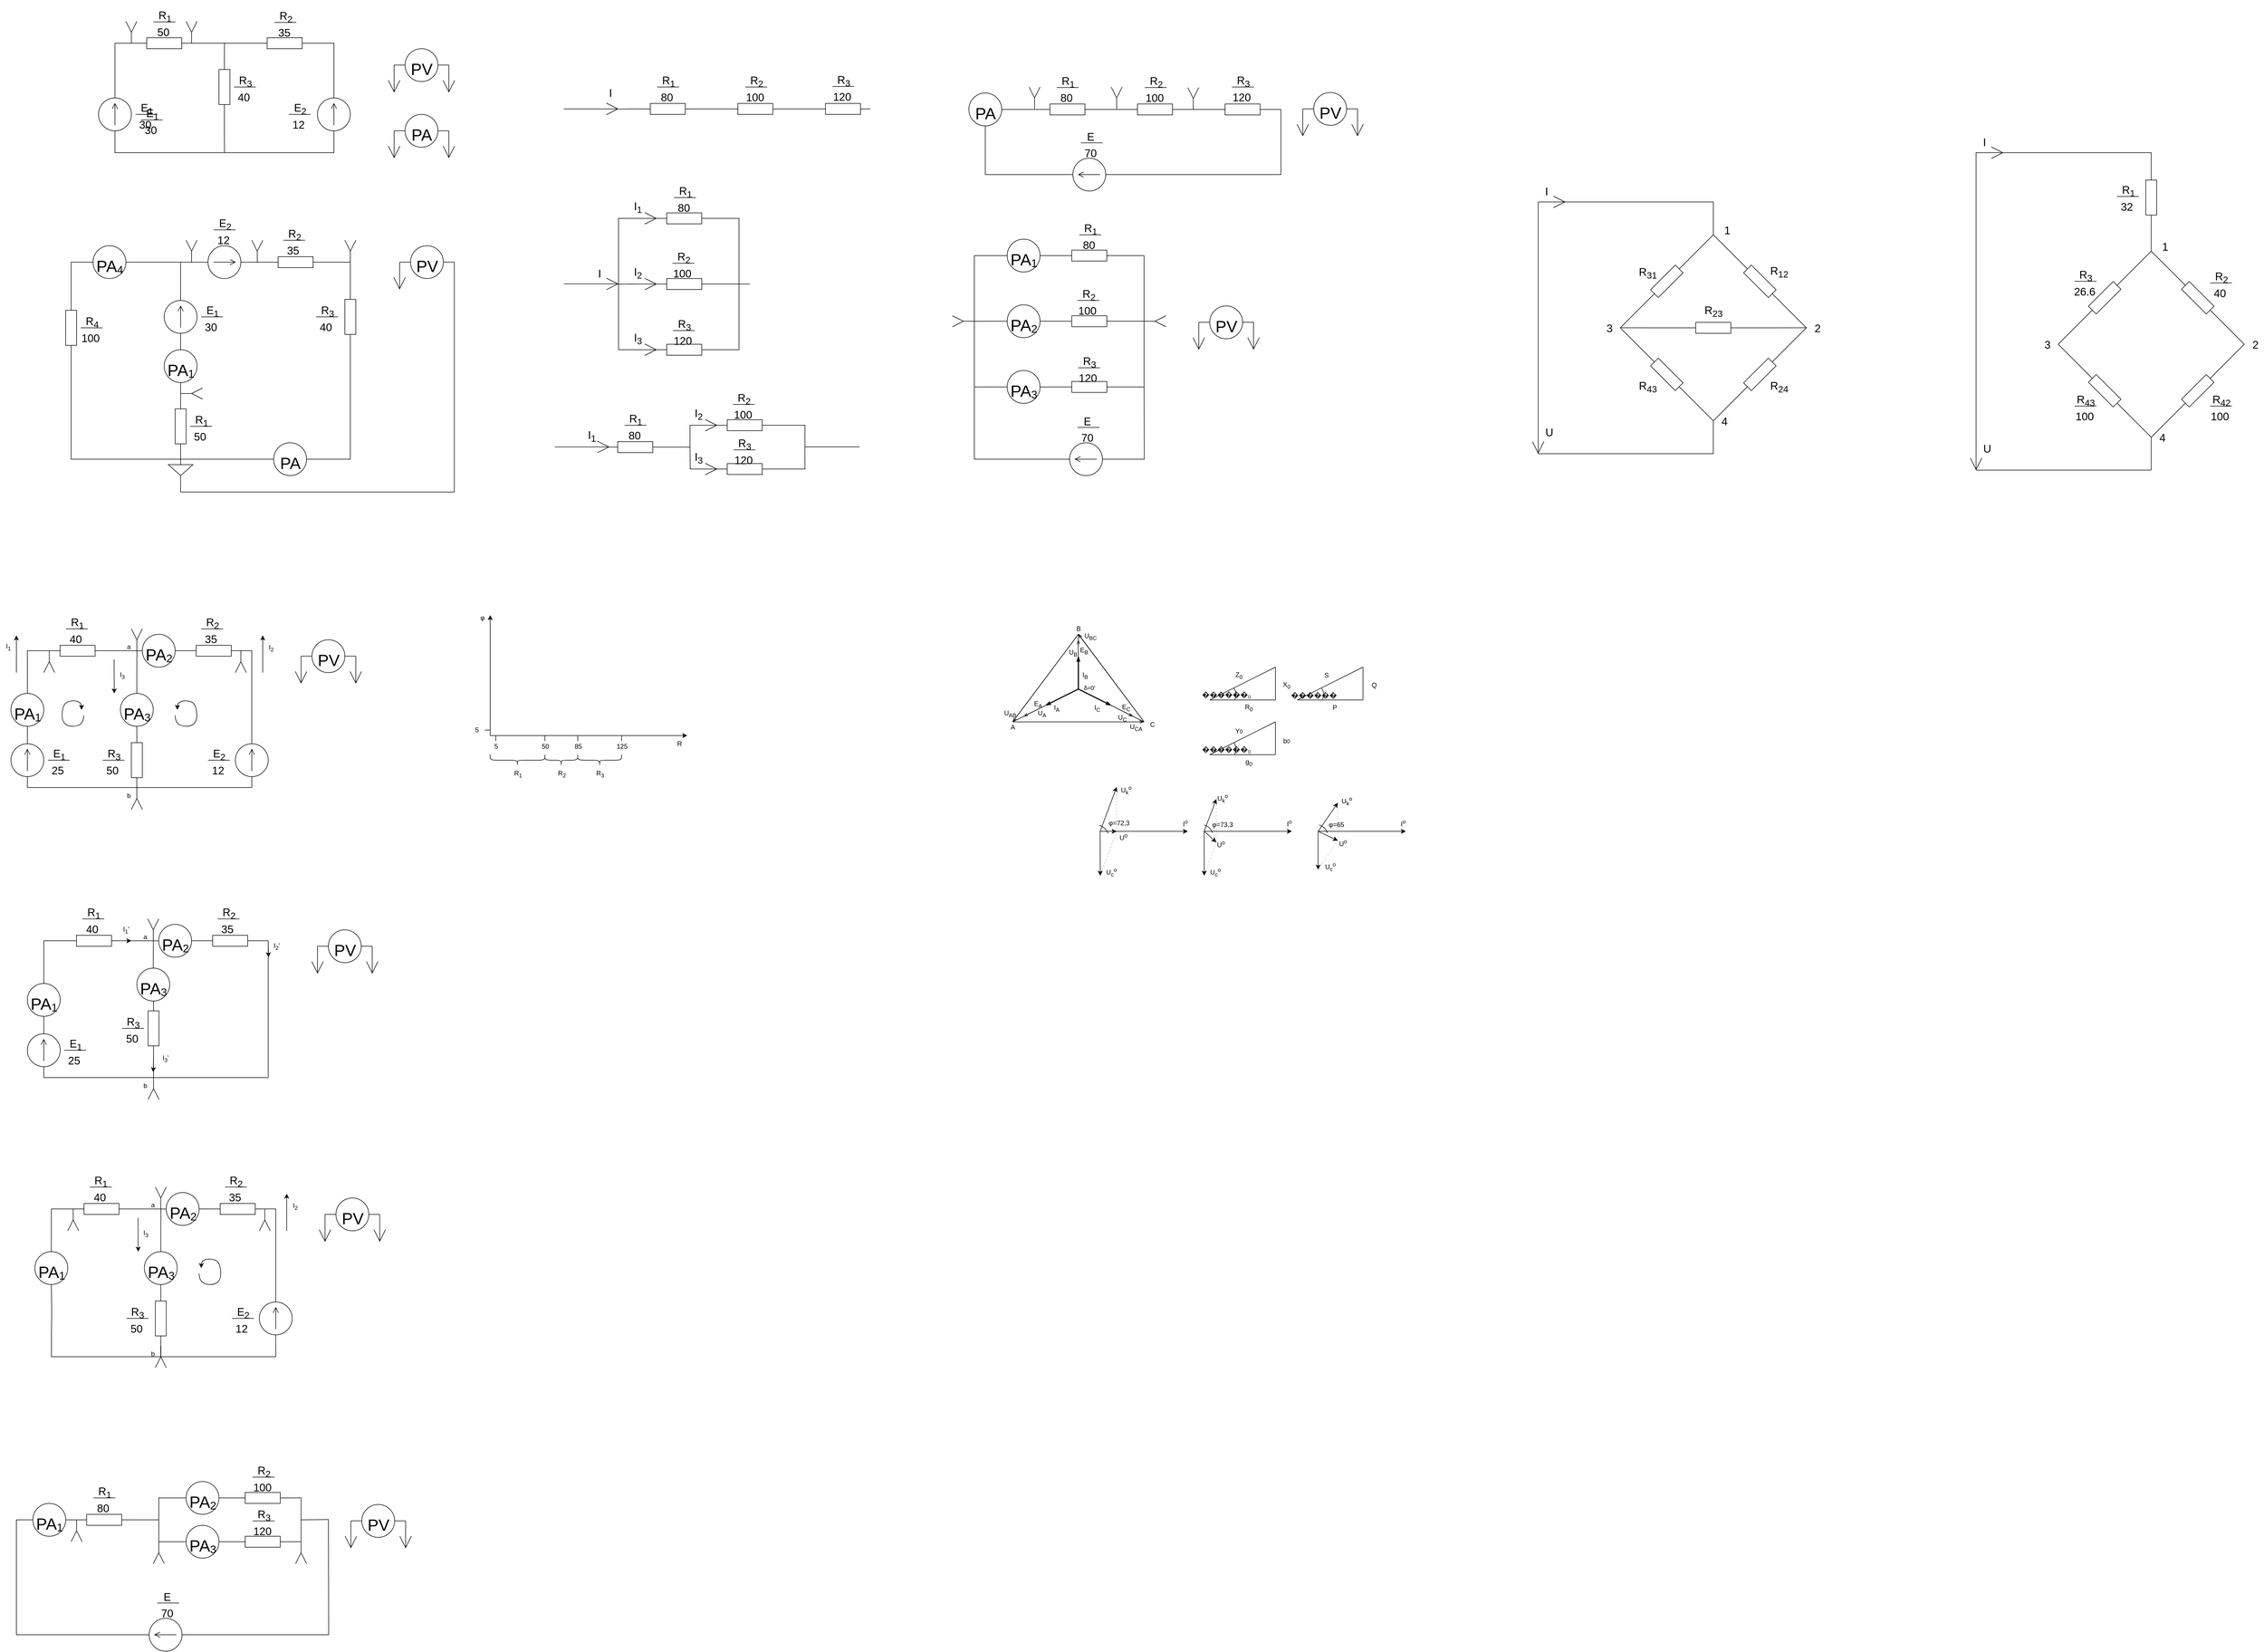 <mxfile version="20.6.2" type="github">
  <diagram name="Page-1" id="16e2658f-23c8-b752-8be9-c03fbebb8bbe">
    <mxGraphModel dx="658" dy="351" grid="1" gridSize="10" guides="1" tooltips="1" connect="1" arrows="1" fold="1" page="1" pageScale="1" pageWidth="4681" pageHeight="3300" background="none" math="0" shadow="0">
      <root>
        <mxCell id="0" />
        <mxCell id="1" parent="0" />
        <mxCell id="6sGDjz0e17xrkzqmoAEd-8" style="edgeStyle=orthogonalEdgeStyle;rounded=0;orthogonalLoop=1;jettySize=auto;html=1;exitX=0;exitY=0.5;exitDx=0;exitDy=0;exitPerimeter=0;entryX=0;entryY=0.5;entryDx=0;entryDy=0;entryPerimeter=0;endArrow=none;endFill=0;" parent="1" source="6sGDjz0e17xrkzqmoAEd-1" target="6sGDjz0e17xrkzqmoAEd-7" edge="1">
          <mxGeometry relative="1" as="geometry">
            <Array as="points">
              <mxPoint x="280" y="320" />
              <mxPoint x="680" y="320" />
            </Array>
          </mxGeometry>
        </mxCell>
        <mxCell id="6sGDjz0e17xrkzqmoAEd-1" value="" style="pointerEvents=1;verticalLabelPosition=bottom;shadow=0;dashed=0;align=center;html=1;verticalAlign=top;shape=mxgraph.electrical.signal_sources.source;aspect=fixed;points=[[0.5,0,0],[1,0.5,0],[0.5,1,0],[0,0.5,0]];elSignalType=dc1;fillColor=none;rotation=-90;" parent="1" vertex="1">
          <mxGeometry x="250" y="220" width="60" height="60" as="geometry" />
        </mxCell>
        <mxCell id="6sGDjz0e17xrkzqmoAEd-9" style="edgeStyle=orthogonalEdgeStyle;rounded=0;orthogonalLoop=1;jettySize=auto;html=1;exitX=1;exitY=0.5;exitDx=0;exitDy=0;exitPerimeter=0;endArrow=none;endFill=0;" parent="1" source="6sGDjz0e17xrkzqmoAEd-2" edge="1">
          <mxGeometry relative="1" as="geometry">
            <mxPoint x="480.143" y="320" as="targetPoint" />
          </mxGeometry>
        </mxCell>
        <mxCell id="6sGDjz0e17xrkzqmoAEd-12" style="edgeStyle=orthogonalEdgeStyle;rounded=0;orthogonalLoop=1;jettySize=auto;html=1;exitX=0;exitY=0.5;exitDx=0;exitDy=0;exitPerimeter=0;endArrow=none;endFill=0;" parent="1" source="6sGDjz0e17xrkzqmoAEd-2" edge="1">
          <mxGeometry relative="1" as="geometry">
            <mxPoint x="480.143" y="120" as="targetPoint" />
          </mxGeometry>
        </mxCell>
        <mxCell id="6sGDjz0e17xrkzqmoAEd-2" value="" style="pointerEvents=1;verticalLabelPosition=bottom;shadow=0;dashed=0;align=center;html=1;verticalAlign=top;shape=mxgraph.electrical.resistors.resistor_1;fillColor=none;rotation=90;" parent="1" vertex="1">
          <mxGeometry x="430" y="190" width="100" height="20" as="geometry" />
        </mxCell>
        <mxCell id="6sGDjz0e17xrkzqmoAEd-6" style="edgeStyle=orthogonalEdgeStyle;rounded=0;orthogonalLoop=1;jettySize=auto;html=1;exitX=0;exitY=0.5;exitDx=0;exitDy=0;exitPerimeter=0;entryX=1;entryY=0.5;entryDx=0;entryDy=0;entryPerimeter=0;endArrow=none;endFill=0;" parent="1" source="6sGDjz0e17xrkzqmoAEd-3" target="6sGDjz0e17xrkzqmoAEd-1" edge="1">
          <mxGeometry relative="1" as="geometry">
            <Array as="points">
              <mxPoint x="280" y="150" />
              <mxPoint x="280" y="150" />
            </Array>
          </mxGeometry>
        </mxCell>
        <mxCell id="6sGDjz0e17xrkzqmoAEd-10" style="edgeStyle=orthogonalEdgeStyle;rounded=0;orthogonalLoop=1;jettySize=auto;html=1;exitX=1;exitY=0.5;exitDx=0;exitDy=0;exitPerimeter=0;entryX=0;entryY=0.5;entryDx=0;entryDy=0;entryPerimeter=0;endArrow=none;endFill=0;" parent="1" source="6sGDjz0e17xrkzqmoAEd-3" target="6sGDjz0e17xrkzqmoAEd-5" edge="1">
          <mxGeometry relative="1" as="geometry" />
        </mxCell>
        <mxCell id="6sGDjz0e17xrkzqmoAEd-3" value="" style="pointerEvents=1;verticalLabelPosition=bottom;shadow=0;dashed=0;align=center;html=1;verticalAlign=top;shape=mxgraph.electrical.resistors.resistor_1;fillColor=none;rotation=0;" parent="1" vertex="1">
          <mxGeometry x="320" y="110" width="100" height="20" as="geometry" />
        </mxCell>
        <mxCell id="6sGDjz0e17xrkzqmoAEd-11" style="edgeStyle=orthogonalEdgeStyle;rounded=0;orthogonalLoop=1;jettySize=auto;html=1;exitX=1;exitY=0.5;exitDx=0;exitDy=0;exitPerimeter=0;entryX=1;entryY=0.5;entryDx=0;entryDy=0;entryPerimeter=0;endArrow=none;endFill=0;" parent="1" source="6sGDjz0e17xrkzqmoAEd-5" target="6sGDjz0e17xrkzqmoAEd-7" edge="1">
          <mxGeometry relative="1" as="geometry">
            <Array as="points">
              <mxPoint x="680" y="150" />
              <mxPoint x="680" y="150" />
            </Array>
          </mxGeometry>
        </mxCell>
        <mxCell id="6sGDjz0e17xrkzqmoAEd-5" value="" style="pointerEvents=1;verticalLabelPosition=bottom;shadow=0;dashed=0;align=center;html=1;verticalAlign=top;shape=mxgraph.electrical.resistors.resistor_1;fillColor=none;rotation=0;" parent="1" vertex="1">
          <mxGeometry x="540" y="110" width="100" height="20" as="geometry" />
        </mxCell>
        <mxCell id="6sGDjz0e17xrkzqmoAEd-7" value="" style="pointerEvents=1;verticalLabelPosition=bottom;shadow=0;dashed=0;align=center;html=1;verticalAlign=top;shape=mxgraph.electrical.signal_sources.source;aspect=fixed;points=[[0.5,0,0],[1,0.5,0],[0.5,1,0],[0,0.5,0]];elSignalType=dc1;fillColor=none;rotation=-90;" parent="1" vertex="1">
          <mxGeometry x="650" y="220" width="60" height="60" as="geometry" />
        </mxCell>
        <mxCell id="6sGDjz0e17xrkzqmoAEd-22" value="" style="group" parent="1" vertex="1" connectable="0">
          <mxGeometry x="300" y="80" width="20" height="40" as="geometry" />
        </mxCell>
        <mxCell id="6sGDjz0e17xrkzqmoAEd-19" value="" style="endArrow=none;html=1;rounded=0;" parent="6sGDjz0e17xrkzqmoAEd-22" edge="1">
          <mxGeometry width="50" height="50" relative="1" as="geometry">
            <mxPoint x="10" y="20" as="sourcePoint" />
            <mxPoint x="20" as="targetPoint" />
          </mxGeometry>
        </mxCell>
        <mxCell id="6sGDjz0e17xrkzqmoAEd-20" value="" style="endArrow=none;html=1;rounded=0;" parent="6sGDjz0e17xrkzqmoAEd-22" edge="1">
          <mxGeometry width="50" height="50" relative="1" as="geometry">
            <mxPoint as="sourcePoint" />
            <mxPoint x="10.0" y="20" as="targetPoint" />
          </mxGeometry>
        </mxCell>
        <mxCell id="6sGDjz0e17xrkzqmoAEd-21" value="" style="endArrow=none;html=1;rounded=0;" parent="6sGDjz0e17xrkzqmoAEd-22" edge="1">
          <mxGeometry width="50" height="50" relative="1" as="geometry">
            <mxPoint x="10" y="40" as="sourcePoint" />
            <mxPoint x="10" y="20" as="targetPoint" />
          </mxGeometry>
        </mxCell>
        <mxCell id="6sGDjz0e17xrkzqmoAEd-23" value="" style="group" parent="1" vertex="1" connectable="0">
          <mxGeometry x="410" y="80" width="20" height="40" as="geometry" />
        </mxCell>
        <mxCell id="6sGDjz0e17xrkzqmoAEd-24" value="" style="endArrow=none;html=1;rounded=0;" parent="6sGDjz0e17xrkzqmoAEd-23" edge="1">
          <mxGeometry width="50" height="50" relative="1" as="geometry">
            <mxPoint x="10" y="20" as="sourcePoint" />
            <mxPoint x="20" as="targetPoint" />
          </mxGeometry>
        </mxCell>
        <mxCell id="6sGDjz0e17xrkzqmoAEd-25" value="" style="endArrow=none;html=1;rounded=0;" parent="6sGDjz0e17xrkzqmoAEd-23" edge="1">
          <mxGeometry width="50" height="50" relative="1" as="geometry">
            <mxPoint as="sourcePoint" />
            <mxPoint x="10.0" y="20" as="targetPoint" />
          </mxGeometry>
        </mxCell>
        <mxCell id="6sGDjz0e17xrkzqmoAEd-26" value="" style="endArrow=none;html=1;rounded=0;" parent="6sGDjz0e17xrkzqmoAEd-23" edge="1">
          <mxGeometry width="50" height="50" relative="1" as="geometry">
            <mxPoint x="10" y="40" as="sourcePoint" />
            <mxPoint x="10" y="20" as="targetPoint" />
          </mxGeometry>
        </mxCell>
        <mxCell id="6sGDjz0e17xrkzqmoAEd-37" value="" style="group" parent="1" vertex="1" connectable="0">
          <mxGeometry x="790" y="130" width="100" height="80" as="geometry" />
        </mxCell>
        <mxCell id="6sGDjz0e17xrkzqmoAEd-18" value="" style="endArrow=open;html=1;strokeWidth=1;endFill=0;endSize=20;rounded=0;" parent="6sGDjz0e17xrkzqmoAEd-37" edge="1">
          <mxGeometry width="100" relative="1" as="geometry">
            <mxPoint y="30" as="sourcePoint" />
            <mxPoint y="80" as="targetPoint" />
          </mxGeometry>
        </mxCell>
        <mxCell id="6sGDjz0e17xrkzqmoAEd-28" value="&lt;font style=&quot;font-size: 30px;&quot;&gt;PV&lt;/font&gt;" style="verticalLabelPosition=middle;shadow=0;dashed=0;align=center;html=1;verticalAlign=middle;strokeWidth=1;shape=ellipse;aspect=fixed;fontSize=50;fillColor=none;" parent="6sGDjz0e17xrkzqmoAEd-37" vertex="1">
          <mxGeometry x="20" width="60" height="60" as="geometry" />
        </mxCell>
        <mxCell id="6sGDjz0e17xrkzqmoAEd-30" value="" style="endArrow=open;html=1;strokeWidth=1;endFill=0;endSize=20;rounded=0;" parent="6sGDjz0e17xrkzqmoAEd-37" edge="1">
          <mxGeometry width="100" relative="1" as="geometry">
            <mxPoint x="100" y="30" as="sourcePoint" />
            <mxPoint x="100" y="80" as="targetPoint" />
          </mxGeometry>
        </mxCell>
        <mxCell id="6sGDjz0e17xrkzqmoAEd-35" value="" style="endArrow=none;html=1;rounded=0;fontSize=30;entryX=0;entryY=0.5;entryDx=0;entryDy=0;" parent="6sGDjz0e17xrkzqmoAEd-37" edge="1">
          <mxGeometry width="50" height="50" relative="1" as="geometry">
            <mxPoint y="29.92" as="sourcePoint" />
            <mxPoint x="20" y="29.92" as="targetPoint" />
          </mxGeometry>
        </mxCell>
        <mxCell id="6sGDjz0e17xrkzqmoAEd-36" value="" style="endArrow=none;html=1;rounded=0;fontSize=30;entryX=0;entryY=0.5;entryDx=0;entryDy=0;" parent="6sGDjz0e17xrkzqmoAEd-37" edge="1">
          <mxGeometry width="50" height="50" relative="1" as="geometry">
            <mxPoint x="80" y="29.92" as="sourcePoint" />
            <mxPoint x="100" y="29.92" as="targetPoint" />
          </mxGeometry>
        </mxCell>
        <mxCell id="6sGDjz0e17xrkzqmoAEd-38" value="" style="group" parent="1" vertex="1" connectable="0">
          <mxGeometry x="790" y="250" width="100" height="80" as="geometry" />
        </mxCell>
        <mxCell id="6sGDjz0e17xrkzqmoAEd-29" value="&lt;font style=&quot;font-size: 30px;&quot;&gt;PA&lt;/font&gt;" style="verticalLabelPosition=middle;shadow=0;dashed=0;align=center;html=1;verticalAlign=middle;strokeWidth=1;shape=ellipse;aspect=fixed;fontSize=50;fillColor=none;" parent="6sGDjz0e17xrkzqmoAEd-38" vertex="1">
          <mxGeometry x="20" width="60" height="60" as="geometry" />
        </mxCell>
        <mxCell id="6sGDjz0e17xrkzqmoAEd-31" value="" style="endArrow=open;html=1;strokeWidth=1;endFill=0;endSize=20;rounded=0;" parent="6sGDjz0e17xrkzqmoAEd-38" edge="1">
          <mxGeometry width="100" relative="1" as="geometry">
            <mxPoint y="30" as="sourcePoint" />
            <mxPoint y="80" as="targetPoint" />
          </mxGeometry>
        </mxCell>
        <mxCell id="6sGDjz0e17xrkzqmoAEd-32" value="" style="endArrow=open;html=1;strokeWidth=1;endFill=0;endSize=20;rounded=0;" parent="6sGDjz0e17xrkzqmoAEd-38" edge="1">
          <mxGeometry width="100" relative="1" as="geometry">
            <mxPoint x="100" y="30" as="sourcePoint" />
            <mxPoint x="100" y="80" as="targetPoint" />
          </mxGeometry>
        </mxCell>
        <mxCell id="6sGDjz0e17xrkzqmoAEd-33" value="" style="endArrow=none;html=1;rounded=0;fontSize=30;entryX=0;entryY=0.5;entryDx=0;entryDy=0;" parent="6sGDjz0e17xrkzqmoAEd-38" target="6sGDjz0e17xrkzqmoAEd-29" edge="1">
          <mxGeometry width="50" height="50" relative="1" as="geometry">
            <mxPoint y="30" as="sourcePoint" />
            <mxPoint x="50" y="-20" as="targetPoint" />
          </mxGeometry>
        </mxCell>
        <mxCell id="6sGDjz0e17xrkzqmoAEd-34" value="" style="endArrow=none;html=1;rounded=0;fontSize=30;exitX=1;exitY=0.5;exitDx=0;exitDy=0;" parent="6sGDjz0e17xrkzqmoAEd-38" source="6sGDjz0e17xrkzqmoAEd-29" edge="1">
          <mxGeometry width="50" height="50" relative="1" as="geometry">
            <mxPoint x="80" y="29.87" as="sourcePoint" />
            <mxPoint x="100" y="30" as="targetPoint" />
          </mxGeometry>
        </mxCell>
        <mxCell id="6sGDjz0e17xrkzqmoAEd-45" value="" style="group" parent="1" vertex="1" connectable="0">
          <mxGeometry x="343" y="41" width="57.5" height="80" as="geometry" />
        </mxCell>
        <mxCell id="6sGDjz0e17xrkzqmoAEd-44" value="" style="group" parent="6sGDjz0e17xrkzqmoAEd-45" vertex="1" connectable="0">
          <mxGeometry x="2.5" width="55" height="80" as="geometry" />
        </mxCell>
        <mxCell id="6sGDjz0e17xrkzqmoAEd-39" value="&lt;font style=&quot;font-size: 20px;&quot;&gt;R&lt;sub&gt;1&lt;/sub&gt;&lt;/font&gt;" style="text;html=1;align=center;verticalAlign=middle;resizable=0;points=[];autosize=1;strokeColor=none;fillColor=none;fontSize=30;" parent="6sGDjz0e17xrkzqmoAEd-44" vertex="1">
          <mxGeometry width="50" height="50" as="geometry" />
        </mxCell>
        <mxCell id="6sGDjz0e17xrkzqmoAEd-41" value="" style="endArrow=none;html=1;rounded=0;fontSize=20;" parent="6sGDjz0e17xrkzqmoAEd-44" edge="1">
          <mxGeometry width="50" height="50" relative="1" as="geometry">
            <mxPoint x="5" y="40" as="sourcePoint" />
            <mxPoint x="45" y="40" as="targetPoint" />
          </mxGeometry>
        </mxCell>
        <mxCell id="6sGDjz0e17xrkzqmoAEd-43" value="&lt;font style=&quot;font-size: 20px;&quot;&gt;50&lt;/font&gt;" style="text;html=1;align=center;verticalAlign=middle;resizable=0;points=[];autosize=1;strokeColor=none;fillColor=none;fontSize=30;" parent="6sGDjz0e17xrkzqmoAEd-45" vertex="1">
          <mxGeometry y="30" width="50" height="50" as="geometry" />
        </mxCell>
        <mxCell id="6sGDjz0e17xrkzqmoAEd-46" value="" style="group" parent="1" vertex="1" connectable="0">
          <mxGeometry x="564" y="42" width="57.5" height="80" as="geometry" />
        </mxCell>
        <mxCell id="6sGDjz0e17xrkzqmoAEd-47" value="" style="group" parent="6sGDjz0e17xrkzqmoAEd-46" vertex="1" connectable="0">
          <mxGeometry x="2.5" width="55" height="80" as="geometry" />
        </mxCell>
        <mxCell id="6sGDjz0e17xrkzqmoAEd-48" value="&lt;font style=&quot;font-size: 20px;&quot;&gt;R&lt;sub&gt;2&lt;/sub&gt;&lt;/font&gt;" style="text;html=1;align=center;verticalAlign=middle;resizable=0;points=[];autosize=1;strokeColor=none;fillColor=none;fontSize=30;" parent="6sGDjz0e17xrkzqmoAEd-47" vertex="1">
          <mxGeometry width="50" height="50" as="geometry" />
        </mxCell>
        <mxCell id="6sGDjz0e17xrkzqmoAEd-49" value="" style="endArrow=none;html=1;rounded=0;fontSize=20;" parent="6sGDjz0e17xrkzqmoAEd-47" edge="1">
          <mxGeometry width="50" height="50" relative="1" as="geometry">
            <mxPoint x="5" y="40" as="sourcePoint" />
            <mxPoint x="45" y="40" as="targetPoint" />
          </mxGeometry>
        </mxCell>
        <mxCell id="6sGDjz0e17xrkzqmoAEd-50" value="&lt;font style=&quot;font-size: 20px;&quot;&gt;35&lt;/font&gt;" style="text;html=1;align=center;verticalAlign=middle;resizable=0;points=[];autosize=1;strokeColor=none;fillColor=none;fontSize=30;" parent="6sGDjz0e17xrkzqmoAEd-46" vertex="1">
          <mxGeometry y="30" width="50" height="50" as="geometry" />
        </mxCell>
        <mxCell id="6sGDjz0e17xrkzqmoAEd-51" value="" style="group" parent="1" vertex="1" connectable="0">
          <mxGeometry x="490" y="160" width="57.5" height="80" as="geometry" />
        </mxCell>
        <mxCell id="6sGDjz0e17xrkzqmoAEd-52" value="" style="group" parent="6sGDjz0e17xrkzqmoAEd-51" vertex="1" connectable="0">
          <mxGeometry x="2.5" width="55" height="80" as="geometry" />
        </mxCell>
        <mxCell id="6sGDjz0e17xrkzqmoAEd-53" value="&lt;font style=&quot;font-size: 20px;&quot;&gt;R&lt;sub&gt;3&lt;/sub&gt;&lt;/font&gt;" style="text;html=1;align=center;verticalAlign=middle;resizable=0;points=[];autosize=1;strokeColor=none;fillColor=none;fontSize=30;" parent="6sGDjz0e17xrkzqmoAEd-52" vertex="1">
          <mxGeometry width="50" height="50" as="geometry" />
        </mxCell>
        <mxCell id="6sGDjz0e17xrkzqmoAEd-54" value="" style="endArrow=none;html=1;rounded=0;fontSize=20;" parent="6sGDjz0e17xrkzqmoAEd-52" edge="1">
          <mxGeometry width="50" height="50" relative="1" as="geometry">
            <mxPoint x="5" y="40" as="sourcePoint" />
            <mxPoint x="45" y="40" as="targetPoint" />
          </mxGeometry>
        </mxCell>
        <mxCell id="6sGDjz0e17xrkzqmoAEd-55" value="&lt;font style=&quot;font-size: 20px;&quot;&gt;40&lt;/font&gt;" style="text;html=1;align=center;verticalAlign=middle;resizable=0;points=[];autosize=1;strokeColor=none;fillColor=none;fontSize=30;" parent="6sGDjz0e17xrkzqmoAEd-51" vertex="1">
          <mxGeometry y="30" width="50" height="50" as="geometry" />
        </mxCell>
        <mxCell id="6sGDjz0e17xrkzqmoAEd-56" value="" style="group" parent="1" vertex="1" connectable="0">
          <mxGeometry x="310" y="210" width="57.5" height="80" as="geometry" />
        </mxCell>
        <mxCell id="6sGDjz0e17xrkzqmoAEd-57" value="" style="group" parent="6sGDjz0e17xrkzqmoAEd-56" vertex="1" connectable="0">
          <mxGeometry x="2.5" width="55" height="80" as="geometry" />
        </mxCell>
        <mxCell id="6sGDjz0e17xrkzqmoAEd-58" value="&lt;font style=&quot;font-size: 20px;&quot;&gt;E&lt;sub&gt;1&lt;/sub&gt;&lt;/font&gt;" style="text;html=1;align=center;verticalAlign=middle;resizable=0;points=[];autosize=1;strokeColor=none;fillColor=none;fontSize=30;" parent="6sGDjz0e17xrkzqmoAEd-57" vertex="1">
          <mxGeometry width="50" height="50" as="geometry" />
        </mxCell>
        <mxCell id="6sGDjz0e17xrkzqmoAEd-59" value="" style="endArrow=none;html=1;rounded=0;fontSize=20;" parent="6sGDjz0e17xrkzqmoAEd-57" edge="1">
          <mxGeometry width="50" height="50" relative="1" as="geometry">
            <mxPoint x="5" y="40" as="sourcePoint" />
            <mxPoint x="45" y="40" as="targetPoint" />
          </mxGeometry>
        </mxCell>
        <mxCell id="6sGDjz0e17xrkzqmoAEd-60" value="&lt;font style=&quot;font-size: 20px;&quot;&gt;30&lt;/font&gt;" style="text;html=1;align=center;verticalAlign=middle;resizable=0;points=[];autosize=1;strokeColor=none;fillColor=none;fontSize=30;" parent="6sGDjz0e17xrkzqmoAEd-56" vertex="1">
          <mxGeometry y="30" width="50" height="50" as="geometry" />
        </mxCell>
        <mxCell id="6sGDjz0e17xrkzqmoAEd-61" value="" style="group" parent="1" vertex="1" connectable="0">
          <mxGeometry x="590" y="210" width="57.5" height="80" as="geometry" />
        </mxCell>
        <mxCell id="6sGDjz0e17xrkzqmoAEd-62" value="" style="group" parent="6sGDjz0e17xrkzqmoAEd-61" vertex="1" connectable="0">
          <mxGeometry x="2.5" width="55" height="80" as="geometry" />
        </mxCell>
        <mxCell id="6sGDjz0e17xrkzqmoAEd-63" value="&lt;font style=&quot;font-size: 20px;&quot;&gt;E&lt;sub&gt;2&lt;/sub&gt;&lt;/font&gt;" style="text;html=1;align=center;verticalAlign=middle;resizable=0;points=[];autosize=1;strokeColor=none;fillColor=none;fontSize=30;" parent="6sGDjz0e17xrkzqmoAEd-62" vertex="1">
          <mxGeometry width="50" height="50" as="geometry" />
        </mxCell>
        <mxCell id="6sGDjz0e17xrkzqmoAEd-64" value="" style="endArrow=none;html=1;rounded=0;fontSize=20;" parent="6sGDjz0e17xrkzqmoAEd-62" edge="1">
          <mxGeometry width="50" height="50" relative="1" as="geometry">
            <mxPoint x="5" y="40" as="sourcePoint" />
            <mxPoint x="45" y="40" as="targetPoint" />
          </mxGeometry>
        </mxCell>
        <mxCell id="6sGDjz0e17xrkzqmoAEd-65" value="&lt;font style=&quot;font-size: 20px;&quot;&gt;12&lt;/font&gt;" style="text;html=1;align=center;verticalAlign=middle;resizable=0;points=[];autosize=1;strokeColor=none;fillColor=none;fontSize=30;" parent="6sGDjz0e17xrkzqmoAEd-61" vertex="1">
          <mxGeometry y="30" width="50" height="50" as="geometry" />
        </mxCell>
        <mxCell id="6sGDjz0e17xrkzqmoAEd-82" style="edgeStyle=orthogonalEdgeStyle;rounded=0;orthogonalLoop=1;jettySize=auto;html=1;exitX=1;exitY=0.5;exitDx=0;exitDy=0;exitPerimeter=0;entryX=0;entryY=0.5;entryDx=0;entryDy=0;fontSize=20;endArrow=none;endFill=0;" parent="1" source="6sGDjz0e17xrkzqmoAEd-66" target="6sGDjz0e17xrkzqmoAEd-81" edge="1">
          <mxGeometry relative="1" as="geometry" />
        </mxCell>
        <mxCell id="6sGDjz0e17xrkzqmoAEd-92" style="edgeStyle=orthogonalEdgeStyle;rounded=0;orthogonalLoop=1;jettySize=auto;html=1;exitX=0;exitY=0.5;exitDx=0;exitDy=0;exitPerimeter=0;entryX=0;entryY=0.5;entryDx=0;entryDy=0;fontSize=20;endArrow=none;endFill=0;" parent="1" source="6sGDjz0e17xrkzqmoAEd-66" target="6sGDjz0e17xrkzqmoAEd-80" edge="1">
          <mxGeometry relative="1" as="geometry" />
        </mxCell>
        <mxCell id="6sGDjz0e17xrkzqmoAEd-66" value="" style="pointerEvents=1;verticalLabelPosition=bottom;shadow=0;dashed=0;align=center;html=1;verticalAlign=top;shape=mxgraph.electrical.resistors.resistor_1;fillColor=none;rotation=90;" parent="1" vertex="1">
          <mxGeometry x="150" y="630" width="100" height="20" as="geometry" />
        </mxCell>
        <mxCell id="6sGDjz0e17xrkzqmoAEd-67" value="" style="pointerEvents=1;verticalLabelPosition=bottom;shadow=0;dashed=0;align=center;html=1;verticalAlign=top;shape=mxgraph.electrical.resistors.resistor_1;fillColor=none;rotation=90;" parent="1" vertex="1">
          <mxGeometry x="660" y="610" width="100" height="20" as="geometry" />
        </mxCell>
        <mxCell id="6sGDjz0e17xrkzqmoAEd-93" style="edgeStyle=orthogonalEdgeStyle;rounded=0;orthogonalLoop=1;jettySize=auto;html=1;exitX=1;exitY=0.5;exitDx=0;exitDy=0;exitPerimeter=0;entryX=0;entryY=0.5;entryDx=0;entryDy=0;entryPerimeter=0;fontSize=20;endArrow=none;endFill=0;" parent="1" source="6sGDjz0e17xrkzqmoAEd-68" target="6sGDjz0e17xrkzqmoAEd-67" edge="1">
          <mxGeometry relative="1" as="geometry">
            <Array as="points">
              <mxPoint x="710" y="520" />
              <mxPoint x="710" y="570" />
            </Array>
          </mxGeometry>
        </mxCell>
        <mxCell id="6sGDjz0e17xrkzqmoAEd-68" value="" style="pointerEvents=1;verticalLabelPosition=bottom;shadow=0;dashed=0;align=center;html=1;verticalAlign=top;shape=mxgraph.electrical.resistors.resistor_1;fillColor=none;rotation=0;" parent="1" vertex="1">
          <mxGeometry x="560" y="510" width="100" height="20" as="geometry" />
        </mxCell>
        <mxCell id="6sGDjz0e17xrkzqmoAEd-84" style="edgeStyle=orthogonalEdgeStyle;rounded=0;orthogonalLoop=1;jettySize=auto;html=1;exitX=1;exitY=0.5;exitDx=0;exitDy=0;exitPerimeter=0;fontSize=20;endArrow=none;endFill=0;" parent="1" source="6sGDjz0e17xrkzqmoAEd-70" edge="1">
          <mxGeometry relative="1" as="geometry">
            <mxPoint x="400.009" y="880" as="targetPoint" />
          </mxGeometry>
        </mxCell>
        <mxCell id="6sGDjz0e17xrkzqmoAEd-70" value="" style="pointerEvents=1;verticalLabelPosition=bottom;shadow=0;dashed=0;align=center;html=1;verticalAlign=top;shape=mxgraph.electrical.resistors.resistor_1;fillColor=none;rotation=90;" parent="1" vertex="1">
          <mxGeometry x="350" y="810" width="100" height="20" as="geometry" />
        </mxCell>
        <mxCell id="6sGDjz0e17xrkzqmoAEd-91" style="edgeStyle=orthogonalEdgeStyle;rounded=0;orthogonalLoop=1;jettySize=auto;html=1;exitX=1;exitY=0.5;exitDx=0;exitDy=0;exitPerimeter=0;entryX=0;entryY=0.5;entryDx=0;entryDy=0;entryPerimeter=0;fontSize=20;endArrow=none;endFill=0;" parent="1" source="6sGDjz0e17xrkzqmoAEd-71" target="6sGDjz0e17xrkzqmoAEd-68" edge="1">
          <mxGeometry relative="1" as="geometry" />
        </mxCell>
        <mxCell id="6sGDjz0e17xrkzqmoAEd-71" value="" style="pointerEvents=1;verticalLabelPosition=bottom;shadow=0;dashed=0;align=center;html=1;verticalAlign=top;shape=mxgraph.electrical.signal_sources.source;aspect=fixed;points=[[0.5,0,0],[1,0.5,0],[0.5,1,0],[0,0.5,0]];elSignalType=dc1;fillColor=none;rotation=0;" parent="1" vertex="1">
          <mxGeometry x="450" y="490" width="60" height="60" as="geometry" />
        </mxCell>
        <mxCell id="6sGDjz0e17xrkzqmoAEd-88" style="edgeStyle=orthogonalEdgeStyle;rounded=0;orthogonalLoop=1;jettySize=auto;html=1;exitX=0;exitY=0.5;exitDx=0;exitDy=0;exitPerimeter=0;fontSize=20;endArrow=none;endFill=0;" parent="1" source="6sGDjz0e17xrkzqmoAEd-72" target="6sGDjz0e17xrkzqmoAEd-79" edge="1">
          <mxGeometry relative="1" as="geometry" />
        </mxCell>
        <mxCell id="6sGDjz0e17xrkzqmoAEd-90" style="edgeStyle=orthogonalEdgeStyle;rounded=0;orthogonalLoop=1;jettySize=auto;html=1;exitX=1;exitY=0.5;exitDx=0;exitDy=0;exitPerimeter=0;fontSize=20;endArrow=none;endFill=0;" parent="1" source="6sGDjz0e17xrkzqmoAEd-72" edge="1">
          <mxGeometry relative="1" as="geometry">
            <mxPoint x="400" y="520" as="targetPoint" />
          </mxGeometry>
        </mxCell>
        <mxCell id="6sGDjz0e17xrkzqmoAEd-72" value="" style="pointerEvents=1;verticalLabelPosition=bottom;shadow=0;dashed=0;align=center;html=1;verticalAlign=top;shape=mxgraph.electrical.signal_sources.source;aspect=fixed;points=[[0.5,0,0],[1,0.5,0],[0.5,1,0],[0,0.5,0]];elSignalType=dc1;fillColor=none;rotation=-90;" parent="1" vertex="1">
          <mxGeometry x="370" y="590" width="60" height="60" as="geometry" />
        </mxCell>
        <mxCell id="6sGDjz0e17xrkzqmoAEd-87" style="edgeStyle=orthogonalEdgeStyle;rounded=0;orthogonalLoop=1;jettySize=auto;html=1;exitX=0.5;exitY=1;exitDx=0;exitDy=0;entryX=0;entryY=0.5;entryDx=0;entryDy=0;entryPerimeter=0;fontSize=20;endArrow=none;endFill=0;" parent="1" source="6sGDjz0e17xrkzqmoAEd-79" target="6sGDjz0e17xrkzqmoAEd-70" edge="1">
          <mxGeometry relative="1" as="geometry" />
        </mxCell>
        <mxCell id="6sGDjz0e17xrkzqmoAEd-79" value="&lt;font style=&quot;font-size: 30px;&quot;&gt;PA&lt;/font&gt;&lt;font size=&quot;1&quot;&gt;&lt;sub style=&quot;font-size: 20px;&quot;&gt;1&lt;/sub&gt;&lt;/font&gt;" style="verticalLabelPosition=middle;shadow=0;dashed=0;align=center;html=1;verticalAlign=middle;strokeWidth=1;shape=ellipse;aspect=fixed;fontSize=50;fillColor=none;" parent="1" vertex="1">
          <mxGeometry x="370" y="680" width="60" height="60" as="geometry" />
        </mxCell>
        <mxCell id="6sGDjz0e17xrkzqmoAEd-89" style="edgeStyle=orthogonalEdgeStyle;rounded=0;orthogonalLoop=1;jettySize=auto;html=1;exitX=1;exitY=0.5;exitDx=0;exitDy=0;entryX=0;entryY=0.5;entryDx=0;entryDy=0;entryPerimeter=0;fontSize=20;endArrow=none;endFill=0;" parent="1" source="6sGDjz0e17xrkzqmoAEd-80" target="6sGDjz0e17xrkzqmoAEd-71" edge="1">
          <mxGeometry relative="1" as="geometry" />
        </mxCell>
        <mxCell id="6sGDjz0e17xrkzqmoAEd-80" value="&lt;font style=&quot;font-size: 30px;&quot;&gt;PA&lt;/font&gt;&lt;font size=&quot;1&quot;&gt;&lt;sub style=&quot;font-size: 20px;&quot;&gt;4&lt;/sub&gt;&lt;/font&gt;" style="verticalLabelPosition=middle;shadow=0;dashed=0;align=center;html=1;verticalAlign=middle;strokeWidth=1;shape=ellipse;aspect=fixed;fontSize=50;fillColor=none;" parent="1" vertex="1">
          <mxGeometry x="240" y="490" width="60" height="60" as="geometry" />
        </mxCell>
        <mxCell id="6sGDjz0e17xrkzqmoAEd-94" style="edgeStyle=orthogonalEdgeStyle;rounded=0;orthogonalLoop=1;jettySize=auto;html=1;exitX=1;exitY=0.5;exitDx=0;exitDy=0;entryX=1;entryY=0.5;entryDx=0;entryDy=0;entryPerimeter=0;fontSize=20;endArrow=none;endFill=0;" parent="1" source="6sGDjz0e17xrkzqmoAEd-81" target="6sGDjz0e17xrkzqmoAEd-67" edge="1">
          <mxGeometry relative="1" as="geometry">
            <Array as="points">
              <mxPoint x="710" y="880" />
              <mxPoint x="710" y="670" />
            </Array>
          </mxGeometry>
        </mxCell>
        <mxCell id="6sGDjz0e17xrkzqmoAEd-81" value="&lt;font style=&quot;font-size: 30px;&quot;&gt;PA&lt;/font&gt;" style="verticalLabelPosition=middle;shadow=0;dashed=0;align=center;html=1;verticalAlign=middle;strokeWidth=1;shape=ellipse;aspect=fixed;fontSize=50;fillColor=none;" parent="1" vertex="1">
          <mxGeometry x="570" y="850" width="60" height="60" as="geometry" />
        </mxCell>
        <mxCell id="6sGDjz0e17xrkzqmoAEd-95" value="" style="pointerEvents=1;verticalLabelPosition=bottom;shadow=0;dashed=0;align=center;html=1;verticalAlign=top;shape=mxgraph.electrical.signal_sources.signal_ground;fontSize=20;fillColor=none;" parent="1" vertex="1">
          <mxGeometry x="377.5" y="880" width="45" height="30" as="geometry" />
        </mxCell>
        <mxCell id="6sGDjz0e17xrkzqmoAEd-96" value="" style="group;rotation=90;" parent="1" vertex="1" connectable="0">
          <mxGeometry x="410" y="740" width="20" height="40" as="geometry" />
        </mxCell>
        <mxCell id="6sGDjz0e17xrkzqmoAEd-97" value="" style="endArrow=none;html=1;rounded=0;" parent="6sGDjz0e17xrkzqmoAEd-96" edge="1">
          <mxGeometry width="50" height="50" relative="1" as="geometry">
            <mxPoint x="10" y="20" as="sourcePoint" />
            <mxPoint x="30" y="30" as="targetPoint" />
          </mxGeometry>
        </mxCell>
        <mxCell id="6sGDjz0e17xrkzqmoAEd-98" value="" style="endArrow=none;html=1;rounded=0;" parent="6sGDjz0e17xrkzqmoAEd-96" edge="1">
          <mxGeometry width="50" height="50" relative="1" as="geometry">
            <mxPoint x="30" y="10" as="sourcePoint" />
            <mxPoint x="10" y="20" as="targetPoint" />
          </mxGeometry>
        </mxCell>
        <mxCell id="6sGDjz0e17xrkzqmoAEd-99" value="" style="endArrow=none;html=1;rounded=0;" parent="6sGDjz0e17xrkzqmoAEd-96" edge="1">
          <mxGeometry width="50" height="50" relative="1" as="geometry">
            <mxPoint x="-10" y="20" as="sourcePoint" />
            <mxPoint x="10" y="20" as="targetPoint" />
          </mxGeometry>
        </mxCell>
        <mxCell id="6sGDjz0e17xrkzqmoAEd-100" value="" style="group" parent="1" vertex="1" connectable="0">
          <mxGeometry x="530" y="480" width="20" height="40" as="geometry" />
        </mxCell>
        <mxCell id="6sGDjz0e17xrkzqmoAEd-101" value="" style="endArrow=none;html=1;rounded=0;" parent="6sGDjz0e17xrkzqmoAEd-100" edge="1">
          <mxGeometry width="50" height="50" relative="1" as="geometry">
            <mxPoint x="10" y="20" as="sourcePoint" />
            <mxPoint x="20" as="targetPoint" />
          </mxGeometry>
        </mxCell>
        <mxCell id="6sGDjz0e17xrkzqmoAEd-102" value="" style="endArrow=none;html=1;rounded=0;" parent="6sGDjz0e17xrkzqmoAEd-100" edge="1">
          <mxGeometry width="50" height="50" relative="1" as="geometry">
            <mxPoint as="sourcePoint" />
            <mxPoint x="10.0" y="20" as="targetPoint" />
          </mxGeometry>
        </mxCell>
        <mxCell id="6sGDjz0e17xrkzqmoAEd-103" value="" style="endArrow=none;html=1;rounded=0;" parent="6sGDjz0e17xrkzqmoAEd-100" edge="1">
          <mxGeometry width="50" height="50" relative="1" as="geometry">
            <mxPoint x="10" y="40" as="sourcePoint" />
            <mxPoint x="10" y="20" as="targetPoint" />
          </mxGeometry>
        </mxCell>
        <mxCell id="6sGDjz0e17xrkzqmoAEd-104" value="" style="group" parent="1" vertex="1" connectable="0">
          <mxGeometry x="700" y="480" width="20" height="40" as="geometry" />
        </mxCell>
        <mxCell id="6sGDjz0e17xrkzqmoAEd-105" value="" style="endArrow=none;html=1;rounded=0;" parent="6sGDjz0e17xrkzqmoAEd-104" edge="1">
          <mxGeometry width="50" height="50" relative="1" as="geometry">
            <mxPoint x="10" y="20" as="sourcePoint" />
            <mxPoint x="20" as="targetPoint" />
          </mxGeometry>
        </mxCell>
        <mxCell id="6sGDjz0e17xrkzqmoAEd-106" value="" style="endArrow=none;html=1;rounded=0;" parent="6sGDjz0e17xrkzqmoAEd-104" edge="1">
          <mxGeometry width="50" height="50" relative="1" as="geometry">
            <mxPoint as="sourcePoint" />
            <mxPoint x="10.0" y="20" as="targetPoint" />
          </mxGeometry>
        </mxCell>
        <mxCell id="6sGDjz0e17xrkzqmoAEd-107" value="" style="endArrow=none;html=1;rounded=0;" parent="6sGDjz0e17xrkzqmoAEd-104" edge="1">
          <mxGeometry width="50" height="50" relative="1" as="geometry">
            <mxPoint x="10" y="40" as="sourcePoint" />
            <mxPoint x="10" y="20" as="targetPoint" />
          </mxGeometry>
        </mxCell>
        <mxCell id="6sGDjz0e17xrkzqmoAEd-108" value="" style="group" parent="1" vertex="1" connectable="0">
          <mxGeometry x="800" y="490" width="100" height="80" as="geometry" />
        </mxCell>
        <mxCell id="6sGDjz0e17xrkzqmoAEd-109" value="" style="endArrow=open;html=1;strokeWidth=1;endFill=0;endSize=20;rounded=0;" parent="6sGDjz0e17xrkzqmoAEd-108" edge="1">
          <mxGeometry width="100" relative="1" as="geometry">
            <mxPoint y="30" as="sourcePoint" />
            <mxPoint y="80" as="targetPoint" />
          </mxGeometry>
        </mxCell>
        <mxCell id="6sGDjz0e17xrkzqmoAEd-110" value="&lt;font style=&quot;font-size: 30px;&quot;&gt;PV&lt;/font&gt;" style="verticalLabelPosition=middle;shadow=0;dashed=0;align=center;html=1;verticalAlign=middle;strokeWidth=1;shape=ellipse;aspect=fixed;fontSize=50;fillColor=none;" parent="6sGDjz0e17xrkzqmoAEd-108" vertex="1">
          <mxGeometry x="20" width="60" height="60" as="geometry" />
        </mxCell>
        <mxCell id="6sGDjz0e17xrkzqmoAEd-112" value="" style="endArrow=none;html=1;rounded=0;fontSize=30;entryX=0;entryY=0.5;entryDx=0;entryDy=0;" parent="6sGDjz0e17xrkzqmoAEd-108" edge="1">
          <mxGeometry width="50" height="50" relative="1" as="geometry">
            <mxPoint y="29.92" as="sourcePoint" />
            <mxPoint x="20" y="29.92" as="targetPoint" />
          </mxGeometry>
        </mxCell>
        <mxCell id="6sGDjz0e17xrkzqmoAEd-113" value="" style="endArrow=none;html=1;rounded=0;fontSize=30;entryX=0;entryY=0.5;entryDx=0;entryDy=0;" parent="6sGDjz0e17xrkzqmoAEd-108" edge="1">
          <mxGeometry width="50" height="50" relative="1" as="geometry">
            <mxPoint x="80" y="29.92" as="sourcePoint" />
            <mxPoint x="100" y="29.92" as="targetPoint" />
          </mxGeometry>
        </mxCell>
        <mxCell id="6sGDjz0e17xrkzqmoAEd-117" value="" style="endArrow=none;html=1;rounded=0;fontSize=30;" parent="1" edge="1">
          <mxGeometry width="50" height="50" relative="1" as="geometry">
            <mxPoint x="900" y="520" as="sourcePoint" />
            <mxPoint x="900" y="940.192" as="targetPoint" />
          </mxGeometry>
        </mxCell>
        <mxCell id="6sGDjz0e17xrkzqmoAEd-118" value="" style="endArrow=none;html=1;rounded=0;fontSize=30;entryX=0;entryY=0.5;entryDx=0;entryDy=0;" parent="1" edge="1">
          <mxGeometry width="50" height="50" relative="1" as="geometry">
            <mxPoint x="399.808" y="940" as="sourcePoint" />
            <mxPoint x="900" y="940" as="targetPoint" />
          </mxGeometry>
        </mxCell>
        <mxCell id="6sGDjz0e17xrkzqmoAEd-119" value="" style="endArrow=none;html=1;rounded=0;fontSize=30;" parent="1" edge="1">
          <mxGeometry width="50" height="50" relative="1" as="geometry">
            <mxPoint x="399.908" y="910" as="sourcePoint" />
            <mxPoint x="400" y="940" as="targetPoint" />
          </mxGeometry>
        </mxCell>
        <mxCell id="6sGDjz0e17xrkzqmoAEd-120" value="" style="group" parent="1" vertex="1" connectable="0">
          <mxGeometry x="410" y="480" width="20" height="40" as="geometry" />
        </mxCell>
        <mxCell id="6sGDjz0e17xrkzqmoAEd-121" value="" style="endArrow=none;html=1;rounded=0;" parent="6sGDjz0e17xrkzqmoAEd-120" edge="1">
          <mxGeometry width="50" height="50" relative="1" as="geometry">
            <mxPoint x="10" y="20" as="sourcePoint" />
            <mxPoint x="20" as="targetPoint" />
          </mxGeometry>
        </mxCell>
        <mxCell id="6sGDjz0e17xrkzqmoAEd-122" value="" style="endArrow=none;html=1;rounded=0;" parent="6sGDjz0e17xrkzqmoAEd-120" edge="1">
          <mxGeometry width="50" height="50" relative="1" as="geometry">
            <mxPoint as="sourcePoint" />
            <mxPoint x="10.0" y="20" as="targetPoint" />
          </mxGeometry>
        </mxCell>
        <mxCell id="6sGDjz0e17xrkzqmoAEd-123" value="" style="endArrow=none;html=1;rounded=0;" parent="6sGDjz0e17xrkzqmoAEd-120" edge="1">
          <mxGeometry width="50" height="50" relative="1" as="geometry">
            <mxPoint x="10" y="40" as="sourcePoint" />
            <mxPoint x="10" y="20" as="targetPoint" />
          </mxGeometry>
        </mxCell>
        <mxCell id="6sGDjz0e17xrkzqmoAEd-124" value="" style="group" parent="1" vertex="1" connectable="0">
          <mxGeometry x="410" y="780" width="57.5" height="80" as="geometry" />
        </mxCell>
        <mxCell id="6sGDjz0e17xrkzqmoAEd-125" value="" style="group" parent="6sGDjz0e17xrkzqmoAEd-124" vertex="1" connectable="0">
          <mxGeometry x="2.5" width="55" height="80" as="geometry" />
        </mxCell>
        <mxCell id="6sGDjz0e17xrkzqmoAEd-126" value="&lt;font style=&quot;font-size: 20px;&quot;&gt;R&lt;sub&gt;1&lt;/sub&gt;&lt;/font&gt;" style="text;html=1;align=center;verticalAlign=middle;resizable=0;points=[];autosize=1;strokeColor=none;fillColor=none;fontSize=30;" parent="6sGDjz0e17xrkzqmoAEd-125" vertex="1">
          <mxGeometry width="50" height="50" as="geometry" />
        </mxCell>
        <mxCell id="6sGDjz0e17xrkzqmoAEd-127" value="" style="endArrow=none;html=1;rounded=0;fontSize=20;" parent="6sGDjz0e17xrkzqmoAEd-125" edge="1">
          <mxGeometry width="50" height="50" relative="1" as="geometry">
            <mxPoint x="5" y="40" as="sourcePoint" />
            <mxPoint x="45" y="40" as="targetPoint" />
          </mxGeometry>
        </mxCell>
        <mxCell id="6sGDjz0e17xrkzqmoAEd-128" value="&lt;font style=&quot;font-size: 20px;&quot;&gt;50&lt;/font&gt;" style="text;html=1;align=center;verticalAlign=middle;resizable=0;points=[];autosize=1;strokeColor=none;fillColor=none;fontSize=30;" parent="6sGDjz0e17xrkzqmoAEd-124" vertex="1">
          <mxGeometry y="30" width="50" height="50" as="geometry" />
        </mxCell>
        <mxCell id="6sGDjz0e17xrkzqmoAEd-134" value="" style="group" parent="1" vertex="1" connectable="0">
          <mxGeometry x="580" y="440" width="57.5" height="80" as="geometry" />
        </mxCell>
        <mxCell id="6sGDjz0e17xrkzqmoAEd-135" value="" style="group" parent="6sGDjz0e17xrkzqmoAEd-134" vertex="1" connectable="0">
          <mxGeometry x="2.5" width="55" height="80" as="geometry" />
        </mxCell>
        <mxCell id="6sGDjz0e17xrkzqmoAEd-136" value="&lt;font style=&quot;font-size: 20px;&quot;&gt;R&lt;sub&gt;2&lt;/sub&gt;&lt;/font&gt;" style="text;html=1;align=center;verticalAlign=middle;resizable=0;points=[];autosize=1;strokeColor=none;fillColor=none;fontSize=30;" parent="6sGDjz0e17xrkzqmoAEd-135" vertex="1">
          <mxGeometry width="50" height="50" as="geometry" />
        </mxCell>
        <mxCell id="6sGDjz0e17xrkzqmoAEd-137" value="" style="endArrow=none;html=1;rounded=0;fontSize=20;" parent="6sGDjz0e17xrkzqmoAEd-135" edge="1">
          <mxGeometry width="50" height="50" relative="1" as="geometry">
            <mxPoint x="5" y="40" as="sourcePoint" />
            <mxPoint x="45" y="40" as="targetPoint" />
          </mxGeometry>
        </mxCell>
        <mxCell id="6sGDjz0e17xrkzqmoAEd-138" value="&lt;font style=&quot;font-size: 20px;&quot;&gt;35&lt;/font&gt;" style="text;html=1;align=center;verticalAlign=middle;resizable=0;points=[];autosize=1;strokeColor=none;fillColor=none;fontSize=30;" parent="6sGDjz0e17xrkzqmoAEd-134" vertex="1">
          <mxGeometry y="30" width="50" height="50" as="geometry" />
        </mxCell>
        <mxCell id="6sGDjz0e17xrkzqmoAEd-139" value="" style="group" parent="1" vertex="1" connectable="0">
          <mxGeometry x="210" y="600" width="57.5" height="80" as="geometry" />
        </mxCell>
        <mxCell id="6sGDjz0e17xrkzqmoAEd-140" value="" style="group" parent="6sGDjz0e17xrkzqmoAEd-139" vertex="1" connectable="0">
          <mxGeometry x="2.5" width="55" height="80" as="geometry" />
        </mxCell>
        <mxCell id="6sGDjz0e17xrkzqmoAEd-141" value="&lt;font style=&quot;font-size: 20px;&quot;&gt;R&lt;sub&gt;4&lt;/sub&gt;&lt;/font&gt;" style="text;html=1;align=center;verticalAlign=middle;resizable=0;points=[];autosize=1;strokeColor=none;fillColor=none;fontSize=30;" parent="6sGDjz0e17xrkzqmoAEd-140" vertex="1">
          <mxGeometry width="50" height="50" as="geometry" />
        </mxCell>
        <mxCell id="6sGDjz0e17xrkzqmoAEd-142" value="" style="endArrow=none;html=1;rounded=0;fontSize=20;" parent="6sGDjz0e17xrkzqmoAEd-140" edge="1">
          <mxGeometry width="50" height="50" relative="1" as="geometry">
            <mxPoint x="5" y="40" as="sourcePoint" />
            <mxPoint x="45" y="40" as="targetPoint" />
          </mxGeometry>
        </mxCell>
        <mxCell id="6sGDjz0e17xrkzqmoAEd-143" value="&lt;font style=&quot;font-size: 20px;&quot;&gt;100&lt;/font&gt;" style="text;html=1;align=center;verticalAlign=middle;resizable=0;points=[];autosize=1;strokeColor=none;fillColor=none;fontSize=30;" parent="6sGDjz0e17xrkzqmoAEd-139" vertex="1">
          <mxGeometry x="-5" y="30" width="60" height="50" as="geometry" />
        </mxCell>
        <mxCell id="6sGDjz0e17xrkzqmoAEd-144" value="" style="group" parent="1" vertex="1" connectable="0">
          <mxGeometry x="640" y="580" width="57.5" height="80" as="geometry" />
        </mxCell>
        <mxCell id="6sGDjz0e17xrkzqmoAEd-145" value="" style="group" parent="6sGDjz0e17xrkzqmoAEd-144" vertex="1" connectable="0">
          <mxGeometry x="2.5" width="55" height="80" as="geometry" />
        </mxCell>
        <mxCell id="6sGDjz0e17xrkzqmoAEd-146" value="&lt;font style=&quot;font-size: 20px;&quot;&gt;R&lt;sub&gt;3&lt;/sub&gt;&lt;/font&gt;" style="text;html=1;align=center;verticalAlign=middle;resizable=0;points=[];autosize=1;strokeColor=none;fillColor=none;fontSize=30;" parent="6sGDjz0e17xrkzqmoAEd-145" vertex="1">
          <mxGeometry width="50" height="50" as="geometry" />
        </mxCell>
        <mxCell id="6sGDjz0e17xrkzqmoAEd-147" value="" style="endArrow=none;html=1;rounded=0;fontSize=20;" parent="6sGDjz0e17xrkzqmoAEd-145" edge="1">
          <mxGeometry width="50" height="50" relative="1" as="geometry">
            <mxPoint x="5" y="40" as="sourcePoint" />
            <mxPoint x="45" y="40" as="targetPoint" />
          </mxGeometry>
        </mxCell>
        <mxCell id="6sGDjz0e17xrkzqmoAEd-148" value="&lt;font style=&quot;font-size: 20px;&quot;&gt;40&lt;/font&gt;" style="text;html=1;align=center;verticalAlign=middle;resizable=0;points=[];autosize=1;strokeColor=none;fillColor=none;fontSize=30;" parent="6sGDjz0e17xrkzqmoAEd-144" vertex="1">
          <mxGeometry y="30" width="50" height="50" as="geometry" />
        </mxCell>
        <mxCell id="6sGDjz0e17xrkzqmoAEd-149" value="" style="group" parent="1" vertex="1" connectable="0">
          <mxGeometry x="430" y="580" width="57.5" height="80" as="geometry" />
        </mxCell>
        <mxCell id="6sGDjz0e17xrkzqmoAEd-150" value="" style="group" parent="6sGDjz0e17xrkzqmoAEd-149" vertex="1" connectable="0">
          <mxGeometry x="2.5" width="55" height="80" as="geometry" />
        </mxCell>
        <mxCell id="6sGDjz0e17xrkzqmoAEd-151" value="&lt;font style=&quot;font-size: 20px;&quot;&gt;E&lt;sub&gt;1&lt;/sub&gt;&lt;/font&gt;" style="text;html=1;align=center;verticalAlign=middle;resizable=0;points=[];autosize=1;strokeColor=none;fillColor=none;fontSize=30;" parent="6sGDjz0e17xrkzqmoAEd-150" vertex="1">
          <mxGeometry width="50" height="50" as="geometry" />
        </mxCell>
        <mxCell id="6sGDjz0e17xrkzqmoAEd-152" value="" style="endArrow=none;html=1;rounded=0;fontSize=20;" parent="6sGDjz0e17xrkzqmoAEd-150" edge="1">
          <mxGeometry width="50" height="50" relative="1" as="geometry">
            <mxPoint x="5" y="40" as="sourcePoint" />
            <mxPoint x="45" y="40" as="targetPoint" />
          </mxGeometry>
        </mxCell>
        <mxCell id="6sGDjz0e17xrkzqmoAEd-153" value="&lt;font style=&quot;font-size: 20px;&quot;&gt;30&lt;/font&gt;" style="text;html=1;align=center;verticalAlign=middle;resizable=0;points=[];autosize=1;strokeColor=none;fillColor=none;fontSize=30;" parent="6sGDjz0e17xrkzqmoAEd-149" vertex="1">
          <mxGeometry y="30" width="50" height="50" as="geometry" />
        </mxCell>
        <mxCell id="6sGDjz0e17xrkzqmoAEd-154" value="" style="group" parent="1" vertex="1" connectable="0">
          <mxGeometry x="453" y="421" width="57.5" height="80" as="geometry" />
        </mxCell>
        <mxCell id="6sGDjz0e17xrkzqmoAEd-155" value="" style="group" parent="6sGDjz0e17xrkzqmoAEd-154" vertex="1" connectable="0">
          <mxGeometry x="2.5" width="55" height="80" as="geometry" />
        </mxCell>
        <mxCell id="6sGDjz0e17xrkzqmoAEd-156" value="&lt;font style=&quot;font-size: 20px;&quot;&gt;E&lt;sub&gt;2&lt;/sub&gt;&lt;/font&gt;" style="text;html=1;align=center;verticalAlign=middle;resizable=0;points=[];autosize=1;strokeColor=none;fillColor=none;fontSize=30;" parent="6sGDjz0e17xrkzqmoAEd-155" vertex="1">
          <mxGeometry width="50" height="50" as="geometry" />
        </mxCell>
        <mxCell id="6sGDjz0e17xrkzqmoAEd-157" value="" style="endArrow=none;html=1;rounded=0;fontSize=20;" parent="6sGDjz0e17xrkzqmoAEd-155" edge="1">
          <mxGeometry width="50" height="50" relative="1" as="geometry">
            <mxPoint x="5" y="40" as="sourcePoint" />
            <mxPoint x="45" y="40" as="targetPoint" />
          </mxGeometry>
        </mxCell>
        <mxCell id="6sGDjz0e17xrkzqmoAEd-158" value="&lt;font style=&quot;font-size: 20px;&quot;&gt;12&lt;/font&gt;" style="text;html=1;align=center;verticalAlign=middle;resizable=0;points=[];autosize=1;strokeColor=none;fillColor=none;fontSize=30;" parent="6sGDjz0e17xrkzqmoAEd-154" vertex="1">
          <mxGeometry y="30" width="50" height="50" as="geometry" />
        </mxCell>
        <mxCell id="6sGDjz0e17xrkzqmoAEd-163" style="edgeStyle=orthogonalEdgeStyle;rounded=0;orthogonalLoop=1;jettySize=auto;html=1;exitX=0;exitY=0.5;exitDx=0;exitDy=0;exitPerimeter=0;fontSize=20;endArrow=none;endFill=0;" parent="1" source="6sGDjz0e17xrkzqmoAEd-159" edge="1">
          <mxGeometry relative="1" as="geometry">
            <mxPoint x="1200" y="240.209" as="targetPoint" />
          </mxGeometry>
        </mxCell>
        <mxCell id="6sGDjz0e17xrkzqmoAEd-164" style="edgeStyle=orthogonalEdgeStyle;rounded=0;orthogonalLoop=1;jettySize=auto;html=1;exitX=1;exitY=0.5;exitDx=0;exitDy=0;exitPerimeter=0;entryX=0;entryY=0.5;entryDx=0;entryDy=0;entryPerimeter=0;fontSize=20;endArrow=none;endFill=0;" parent="1" source="6sGDjz0e17xrkzqmoAEd-159" target="6sGDjz0e17xrkzqmoAEd-160" edge="1">
          <mxGeometry relative="1" as="geometry" />
        </mxCell>
        <mxCell id="6sGDjz0e17xrkzqmoAEd-159" value="" style="pointerEvents=1;verticalLabelPosition=bottom;shadow=0;dashed=0;align=center;html=1;verticalAlign=top;shape=mxgraph.electrical.resistors.resistor_1;fontSize=20;fillColor=none;" parent="1" vertex="1">
          <mxGeometry x="1240" y="230" width="100" height="20" as="geometry" />
        </mxCell>
        <mxCell id="6sGDjz0e17xrkzqmoAEd-165" style="edgeStyle=orthogonalEdgeStyle;rounded=0;orthogonalLoop=1;jettySize=auto;html=1;exitX=1;exitY=0.5;exitDx=0;exitDy=0;exitPerimeter=0;entryX=0;entryY=0.5;entryDx=0;entryDy=0;entryPerimeter=0;fontSize=20;endArrow=none;endFill=0;" parent="1" source="6sGDjz0e17xrkzqmoAEd-160" target="6sGDjz0e17xrkzqmoAEd-161" edge="1">
          <mxGeometry relative="1" as="geometry" />
        </mxCell>
        <mxCell id="6sGDjz0e17xrkzqmoAEd-160" value="" style="pointerEvents=1;verticalLabelPosition=bottom;shadow=0;dashed=0;align=center;html=1;verticalAlign=top;shape=mxgraph.electrical.resistors.resistor_1;fontSize=20;fillColor=none;" parent="1" vertex="1">
          <mxGeometry x="1400" y="230" width="100" height="20" as="geometry" />
        </mxCell>
        <mxCell id="6sGDjz0e17xrkzqmoAEd-161" value="" style="pointerEvents=1;verticalLabelPosition=bottom;shadow=0;dashed=0;align=center;html=1;verticalAlign=top;shape=mxgraph.electrical.resistors.resistor_1;fontSize=20;fillColor=none;" parent="1" vertex="1">
          <mxGeometry x="1560" y="230" width="100" height="20" as="geometry" />
        </mxCell>
        <mxCell id="6sGDjz0e17xrkzqmoAEd-162" value="" style="endArrow=open;html=1;strokeWidth=1;endFill=0;endSize=20;rounded=0;fontSize=20;" parent="1" edge="1">
          <mxGeometry width="100" relative="1" as="geometry">
            <mxPoint x="1100" y="240" as="sourcePoint" />
            <mxPoint x="1200" y="240" as="targetPoint" />
          </mxGeometry>
        </mxCell>
        <mxCell id="6sGDjz0e17xrkzqmoAEd-166" value="&lt;font face=&quot;Helvetica&quot;&gt;I&lt;/font&gt;" style="text;html=1;align=center;verticalAlign=middle;resizable=0;points=[];autosize=1;strokeColor=none;fillColor=none;fontSize=20;" parent="1" vertex="1">
          <mxGeometry x="1170" y="190" width="30" height="40" as="geometry" />
        </mxCell>
        <mxCell id="6sGDjz0e17xrkzqmoAEd-167" value="" style="group" parent="1" vertex="1" connectable="0">
          <mxGeometry x="1263" y="160" width="57.5" height="80" as="geometry" />
        </mxCell>
        <mxCell id="6sGDjz0e17xrkzqmoAEd-168" value="" style="group" parent="6sGDjz0e17xrkzqmoAEd-167" vertex="1" connectable="0">
          <mxGeometry x="2.5" width="55" height="80" as="geometry" />
        </mxCell>
        <mxCell id="6sGDjz0e17xrkzqmoAEd-169" value="&lt;font style=&quot;font-size: 20px;&quot;&gt;R&lt;sub&gt;1&lt;/sub&gt;&lt;/font&gt;" style="text;html=1;align=center;verticalAlign=middle;resizable=0;points=[];autosize=1;strokeColor=none;fillColor=none;fontSize=30;" parent="6sGDjz0e17xrkzqmoAEd-168" vertex="1">
          <mxGeometry width="50" height="50" as="geometry" />
        </mxCell>
        <mxCell id="6sGDjz0e17xrkzqmoAEd-170" value="" style="endArrow=none;html=1;rounded=0;fontSize=20;" parent="6sGDjz0e17xrkzqmoAEd-168" edge="1">
          <mxGeometry width="50" height="50" relative="1" as="geometry">
            <mxPoint x="5" y="40" as="sourcePoint" />
            <mxPoint x="45" y="40" as="targetPoint" />
          </mxGeometry>
        </mxCell>
        <mxCell id="6sGDjz0e17xrkzqmoAEd-171" value="&lt;font style=&quot;font-size: 20px;&quot;&gt;80&lt;/font&gt;" style="text;html=1;align=center;verticalAlign=middle;resizable=0;points=[];autosize=1;strokeColor=none;fillColor=none;fontSize=30;" parent="6sGDjz0e17xrkzqmoAEd-167" vertex="1">
          <mxGeometry y="30" width="50" height="50" as="geometry" />
        </mxCell>
        <mxCell id="6sGDjz0e17xrkzqmoAEd-172" value="" style="group" parent="1" vertex="1" connectable="0">
          <mxGeometry x="1424" y="160" width="57.5" height="80" as="geometry" />
        </mxCell>
        <mxCell id="6sGDjz0e17xrkzqmoAEd-173" value="" style="group" parent="6sGDjz0e17xrkzqmoAEd-172" vertex="1" connectable="0">
          <mxGeometry x="2.5" width="55" height="80" as="geometry" />
        </mxCell>
        <mxCell id="6sGDjz0e17xrkzqmoAEd-174" value="&lt;font style=&quot;font-size: 20px;&quot;&gt;R&lt;sub&gt;2&lt;/sub&gt;&lt;/font&gt;" style="text;html=1;align=center;verticalAlign=middle;resizable=0;points=[];autosize=1;strokeColor=none;fillColor=none;fontSize=30;" parent="6sGDjz0e17xrkzqmoAEd-173" vertex="1">
          <mxGeometry width="50" height="50" as="geometry" />
        </mxCell>
        <mxCell id="6sGDjz0e17xrkzqmoAEd-175" value="" style="endArrow=none;html=1;rounded=0;fontSize=20;" parent="6sGDjz0e17xrkzqmoAEd-173" edge="1">
          <mxGeometry width="50" height="50" relative="1" as="geometry">
            <mxPoint x="5" y="40" as="sourcePoint" />
            <mxPoint x="45" y="40" as="targetPoint" />
          </mxGeometry>
        </mxCell>
        <mxCell id="6sGDjz0e17xrkzqmoAEd-176" value="&lt;font style=&quot;font-size: 20px;&quot;&gt;100&lt;/font&gt;" style="text;html=1;align=center;verticalAlign=middle;resizable=0;points=[];autosize=1;strokeColor=none;fillColor=none;fontSize=30;" parent="6sGDjz0e17xrkzqmoAEd-172" vertex="1">
          <mxGeometry x="-5" y="30" width="60" height="50" as="geometry" />
        </mxCell>
        <mxCell id="6sGDjz0e17xrkzqmoAEd-177" value="" style="group" parent="1" vertex="1" connectable="0">
          <mxGeometry x="1583" y="159" width="57.5" height="80" as="geometry" />
        </mxCell>
        <mxCell id="6sGDjz0e17xrkzqmoAEd-178" value="" style="group" parent="6sGDjz0e17xrkzqmoAEd-177" vertex="1" connectable="0">
          <mxGeometry x="2.5" width="55" height="80" as="geometry" />
        </mxCell>
        <mxCell id="6sGDjz0e17xrkzqmoAEd-179" value="&lt;font style=&quot;font-size: 20px;&quot;&gt;R&lt;sub&gt;3&lt;/sub&gt;&lt;/font&gt;" style="text;html=1;align=center;verticalAlign=middle;resizable=0;points=[];autosize=1;strokeColor=none;fillColor=none;fontSize=30;" parent="6sGDjz0e17xrkzqmoAEd-178" vertex="1">
          <mxGeometry width="50" height="50" as="geometry" />
        </mxCell>
        <mxCell id="6sGDjz0e17xrkzqmoAEd-180" value="" style="endArrow=none;html=1;rounded=0;fontSize=20;" parent="6sGDjz0e17xrkzqmoAEd-178" edge="1">
          <mxGeometry width="50" height="50" relative="1" as="geometry">
            <mxPoint x="5" y="40" as="sourcePoint" />
            <mxPoint x="45" y="40" as="targetPoint" />
          </mxGeometry>
        </mxCell>
        <mxCell id="6sGDjz0e17xrkzqmoAEd-181" value="&lt;font style=&quot;font-size: 20px;&quot;&gt;120&lt;/font&gt;" style="text;html=1;align=center;verticalAlign=middle;resizable=0;points=[];autosize=1;strokeColor=none;fillColor=none;fontSize=30;" parent="6sGDjz0e17xrkzqmoAEd-177" vertex="1">
          <mxGeometry x="-5" y="30" width="60" height="50" as="geometry" />
        </mxCell>
        <mxCell id="6sGDjz0e17xrkzqmoAEd-185" style="edgeStyle=orthogonalEdgeStyle;rounded=0;orthogonalLoop=1;jettySize=auto;html=1;exitX=0;exitY=0.5;exitDx=0;exitDy=0;exitPerimeter=0;entryX=0;entryY=0.5;entryDx=0;entryDy=0;entryPerimeter=0;fontFamily=Helvetica;fontSize=20;endArrow=none;endFill=0;" parent="1" source="6sGDjz0e17xrkzqmoAEd-182" target="6sGDjz0e17xrkzqmoAEd-184" edge="1">
          <mxGeometry relative="1" as="geometry">
            <Array as="points">
              <mxPoint x="1200" y="440" />
              <mxPoint x="1200" y="680" />
            </Array>
          </mxGeometry>
        </mxCell>
        <mxCell id="6sGDjz0e17xrkzqmoAEd-187" style="edgeStyle=orthogonalEdgeStyle;rounded=0;orthogonalLoop=1;jettySize=auto;html=1;exitX=1;exitY=0.5;exitDx=0;exitDy=0;exitPerimeter=0;entryX=1;entryY=0.5;entryDx=0;entryDy=0;entryPerimeter=0;fontFamily=Helvetica;fontSize=20;endArrow=none;endFill=0;" parent="1" source="6sGDjz0e17xrkzqmoAEd-182" target="6sGDjz0e17xrkzqmoAEd-184" edge="1">
          <mxGeometry relative="1" as="geometry">
            <Array as="points">
              <mxPoint x="1420" y="440" />
              <mxPoint x="1420" y="680" />
            </Array>
          </mxGeometry>
        </mxCell>
        <mxCell id="6sGDjz0e17xrkzqmoAEd-182" value="" style="pointerEvents=1;verticalLabelPosition=bottom;shadow=0;dashed=0;align=center;html=1;verticalAlign=top;shape=mxgraph.electrical.resistors.resistor_1;fontSize=20;fillColor=none;" parent="1" vertex="1">
          <mxGeometry x="1270" y="430" width="100" height="20" as="geometry" />
        </mxCell>
        <mxCell id="6sGDjz0e17xrkzqmoAEd-186" style="edgeStyle=orthogonalEdgeStyle;rounded=0;orthogonalLoop=1;jettySize=auto;html=1;exitX=0;exitY=0.5;exitDx=0;exitDy=0;exitPerimeter=0;fontFamily=Helvetica;fontSize=20;endArrow=none;endFill=0;" parent="1" source="6sGDjz0e17xrkzqmoAEd-183" edge="1">
          <mxGeometry relative="1" as="geometry">
            <mxPoint x="1200" y="560.209" as="targetPoint" />
          </mxGeometry>
        </mxCell>
        <mxCell id="6sGDjz0e17xrkzqmoAEd-188" style="edgeStyle=orthogonalEdgeStyle;rounded=0;orthogonalLoop=1;jettySize=auto;html=1;exitX=1;exitY=0.5;exitDx=0;exitDy=0;exitPerimeter=0;fontFamily=Helvetica;fontSize=20;endArrow=none;endFill=0;" parent="1" source="6sGDjz0e17xrkzqmoAEd-183" edge="1">
          <mxGeometry relative="1" as="geometry">
            <mxPoint x="1440" y="560" as="targetPoint" />
          </mxGeometry>
        </mxCell>
        <mxCell id="6sGDjz0e17xrkzqmoAEd-183" value="" style="pointerEvents=1;verticalLabelPosition=bottom;shadow=0;dashed=0;align=center;html=1;verticalAlign=top;shape=mxgraph.electrical.resistors.resistor_1;fontSize=20;fillColor=none;" parent="1" vertex="1">
          <mxGeometry x="1270" y="550" width="100" height="20" as="geometry" />
        </mxCell>
        <mxCell id="6sGDjz0e17xrkzqmoAEd-184" value="" style="pointerEvents=1;verticalLabelPosition=bottom;shadow=0;dashed=0;align=center;html=1;verticalAlign=top;shape=mxgraph.electrical.resistors.resistor_1;fontSize=20;fillColor=none;" parent="1" vertex="1">
          <mxGeometry x="1270" y="670" width="100" height="20" as="geometry" />
        </mxCell>
        <mxCell id="6sGDjz0e17xrkzqmoAEd-189" value="" style="endArrow=open;html=1;strokeWidth=1;endFill=0;endSize=20;rounded=0;fontSize=20;" parent="1" edge="1">
          <mxGeometry width="100" relative="1" as="geometry">
            <mxPoint x="1100" y="559.77" as="sourcePoint" />
            <mxPoint x="1200" y="559.77" as="targetPoint" />
          </mxGeometry>
        </mxCell>
        <mxCell id="6sGDjz0e17xrkzqmoAEd-190" value="&lt;font face=&quot;Helvetica&quot;&gt;I&lt;/font&gt;" style="text;html=1;align=center;verticalAlign=middle;resizable=0;points=[];autosize=1;strokeColor=none;fillColor=none;fontSize=20;" parent="1" vertex="1">
          <mxGeometry x="1150" y="520" width="30" height="40" as="geometry" />
        </mxCell>
        <mxCell id="6sGDjz0e17xrkzqmoAEd-191" value="" style="endArrow=open;html=1;strokeWidth=1;endFill=0;endSize=20;rounded=0;fontSize=20;" parent="1" edge="1">
          <mxGeometry width="100" relative="1" as="geometry">
            <mxPoint x="1220" y="560" as="sourcePoint" />
            <mxPoint x="1270" y="560" as="targetPoint" />
          </mxGeometry>
        </mxCell>
        <mxCell id="6sGDjz0e17xrkzqmoAEd-192" value="" style="endArrow=open;html=1;strokeWidth=1;endFill=0;endSize=20;rounded=0;fontSize=20;" parent="1" edge="1">
          <mxGeometry width="100" relative="1" as="geometry">
            <mxPoint x="1220" y="440" as="sourcePoint" />
            <mxPoint x="1270" y="440" as="targetPoint" />
          </mxGeometry>
        </mxCell>
        <mxCell id="6sGDjz0e17xrkzqmoAEd-194" value="" style="endArrow=open;html=1;strokeWidth=1;endFill=0;endSize=20;rounded=0;fontSize=20;" parent="1" edge="1">
          <mxGeometry width="100" relative="1" as="geometry">
            <mxPoint x="1220" y="680" as="sourcePoint" />
            <mxPoint x="1270" y="680" as="targetPoint" />
          </mxGeometry>
        </mxCell>
        <mxCell id="6sGDjz0e17xrkzqmoAEd-195" value="&lt;font face=&quot;Helvetica&quot;&gt;I&lt;/font&gt;&lt;sub&gt;1&lt;/sub&gt;" style="text;html=1;align=center;verticalAlign=middle;resizable=0;points=[];autosize=1;strokeColor=none;fillColor=none;fontSize=20;" parent="1" vertex="1">
          <mxGeometry x="1215" y="400" width="40" height="40" as="geometry" />
        </mxCell>
        <mxCell id="6sGDjz0e17xrkzqmoAEd-196" value="&lt;font face=&quot;Helvetica&quot;&gt;I&lt;/font&gt;&lt;sub&gt;2&lt;/sub&gt;" style="text;html=1;align=center;verticalAlign=middle;resizable=0;points=[];autosize=1;strokeColor=none;fillColor=none;fontSize=20;" parent="1" vertex="1">
          <mxGeometry x="1215" y="520" width="40" height="40" as="geometry" />
        </mxCell>
        <mxCell id="6sGDjz0e17xrkzqmoAEd-197" value="&lt;font face=&quot;Helvetica&quot;&gt;I&lt;/font&gt;&lt;sub&gt;3&lt;/sub&gt;" style="text;html=1;align=center;verticalAlign=middle;resizable=0;points=[];autosize=1;strokeColor=none;fillColor=none;fontSize=20;" parent="1" vertex="1">
          <mxGeometry x="1215" y="640" width="40" height="40" as="geometry" />
        </mxCell>
        <mxCell id="6sGDjz0e17xrkzqmoAEd-198" value="" style="group" parent="1" vertex="1" connectable="0">
          <mxGeometry x="1294" y="362" width="57.5" height="80" as="geometry" />
        </mxCell>
        <mxCell id="6sGDjz0e17xrkzqmoAEd-199" value="" style="group" parent="6sGDjz0e17xrkzqmoAEd-198" vertex="1" connectable="0">
          <mxGeometry x="2.5" width="55" height="80" as="geometry" />
        </mxCell>
        <mxCell id="6sGDjz0e17xrkzqmoAEd-200" value="&lt;font style=&quot;font-size: 20px;&quot;&gt;R&lt;sub&gt;1&lt;/sub&gt;&lt;/font&gt;" style="text;html=1;align=center;verticalAlign=middle;resizable=0;points=[];autosize=1;strokeColor=none;fillColor=none;fontSize=30;" parent="6sGDjz0e17xrkzqmoAEd-199" vertex="1">
          <mxGeometry width="50" height="50" as="geometry" />
        </mxCell>
        <mxCell id="6sGDjz0e17xrkzqmoAEd-201" value="" style="endArrow=none;html=1;rounded=0;fontSize=20;" parent="6sGDjz0e17xrkzqmoAEd-199" edge="1">
          <mxGeometry width="50" height="50" relative="1" as="geometry">
            <mxPoint x="5" y="40" as="sourcePoint" />
            <mxPoint x="45" y="40" as="targetPoint" />
          </mxGeometry>
        </mxCell>
        <mxCell id="6sGDjz0e17xrkzqmoAEd-202" value="&lt;font style=&quot;font-size: 20px;&quot;&gt;80&lt;/font&gt;" style="text;html=1;align=center;verticalAlign=middle;resizable=0;points=[];autosize=1;strokeColor=none;fillColor=none;fontSize=30;" parent="6sGDjz0e17xrkzqmoAEd-198" vertex="1">
          <mxGeometry y="30" width="50" height="50" as="geometry" />
        </mxCell>
        <mxCell id="6sGDjz0e17xrkzqmoAEd-203" value="" style="group" parent="1" vertex="1" connectable="0">
          <mxGeometry x="1291" y="482" width="57.5" height="80" as="geometry" />
        </mxCell>
        <mxCell id="6sGDjz0e17xrkzqmoAEd-204" value="" style="group" parent="6sGDjz0e17xrkzqmoAEd-203" vertex="1" connectable="0">
          <mxGeometry x="2.5" width="55" height="80" as="geometry" />
        </mxCell>
        <mxCell id="6sGDjz0e17xrkzqmoAEd-205" value="&lt;font style=&quot;font-size: 20px;&quot;&gt;R&lt;sub&gt;2&lt;/sub&gt;&lt;/font&gt;" style="text;html=1;align=center;verticalAlign=middle;resizable=0;points=[];autosize=1;strokeColor=none;fillColor=none;fontSize=30;" parent="6sGDjz0e17xrkzqmoAEd-204" vertex="1">
          <mxGeometry width="50" height="50" as="geometry" />
        </mxCell>
        <mxCell id="6sGDjz0e17xrkzqmoAEd-206" value="" style="endArrow=none;html=1;rounded=0;fontSize=20;" parent="6sGDjz0e17xrkzqmoAEd-204" edge="1">
          <mxGeometry width="50" height="50" relative="1" as="geometry">
            <mxPoint x="5" y="40" as="sourcePoint" />
            <mxPoint x="45" y="40" as="targetPoint" />
          </mxGeometry>
        </mxCell>
        <mxCell id="6sGDjz0e17xrkzqmoAEd-207" value="&lt;font style=&quot;font-size: 20px;&quot;&gt;100&lt;/font&gt;" style="text;html=1;align=center;verticalAlign=middle;resizable=0;points=[];autosize=1;strokeColor=none;fillColor=none;fontSize=30;" parent="6sGDjz0e17xrkzqmoAEd-203" vertex="1">
          <mxGeometry x="-5" y="30" width="60" height="50" as="geometry" />
        </mxCell>
        <mxCell id="6sGDjz0e17xrkzqmoAEd-208" value="" style="group" parent="1" vertex="1" connectable="0">
          <mxGeometry x="1292" y="605" width="57.5" height="80" as="geometry" />
        </mxCell>
        <mxCell id="6sGDjz0e17xrkzqmoAEd-209" value="" style="group" parent="6sGDjz0e17xrkzqmoAEd-208" vertex="1" connectable="0">
          <mxGeometry x="2.5" width="55" height="80" as="geometry" />
        </mxCell>
        <mxCell id="6sGDjz0e17xrkzqmoAEd-210" value="&lt;font style=&quot;font-size: 20px;&quot;&gt;R&lt;sub&gt;3&lt;/sub&gt;&lt;/font&gt;" style="text;html=1;align=center;verticalAlign=middle;resizable=0;points=[];autosize=1;strokeColor=none;fillColor=none;fontSize=30;" parent="6sGDjz0e17xrkzqmoAEd-209" vertex="1">
          <mxGeometry width="50" height="50" as="geometry" />
        </mxCell>
        <mxCell id="6sGDjz0e17xrkzqmoAEd-211" value="" style="endArrow=none;html=1;rounded=0;fontSize=20;" parent="6sGDjz0e17xrkzqmoAEd-209" edge="1">
          <mxGeometry width="50" height="50" relative="1" as="geometry">
            <mxPoint x="5" y="40" as="sourcePoint" />
            <mxPoint x="45" y="40" as="targetPoint" />
          </mxGeometry>
        </mxCell>
        <mxCell id="6sGDjz0e17xrkzqmoAEd-212" value="&lt;font style=&quot;font-size: 20px;&quot;&gt;120&lt;/font&gt;" style="text;html=1;align=center;verticalAlign=middle;resizable=0;points=[];autosize=1;strokeColor=none;fillColor=none;fontSize=30;" parent="6sGDjz0e17xrkzqmoAEd-208" vertex="1">
          <mxGeometry x="-5" y="30" width="60" height="50" as="geometry" />
        </mxCell>
        <mxCell id="6sGDjz0e17xrkzqmoAEd-231" style="edgeStyle=orthogonalEdgeStyle;rounded=0;orthogonalLoop=1;jettySize=auto;html=1;exitX=1;exitY=0.5;exitDx=0;exitDy=0;exitPerimeter=0;entryX=0;entryY=0.5;entryDx=0;entryDy=0;entryPerimeter=0;fontFamily=Helvetica;fontSize=20;endArrow=none;endFill=0;" parent="1" source="6sGDjz0e17xrkzqmoAEd-213" target="6sGDjz0e17xrkzqmoAEd-219" edge="1">
          <mxGeometry relative="1" as="geometry" />
        </mxCell>
        <mxCell id="6sGDjz0e17xrkzqmoAEd-213" value="" style="pointerEvents=1;verticalLabelPosition=bottom;shadow=0;dashed=0;align=center;html=1;verticalAlign=top;shape=mxgraph.electrical.resistors.resistor_1;fontSize=20;fillColor=none;" parent="1" vertex="1">
          <mxGeometry x="1180.5" y="848" width="100" height="20" as="geometry" />
        </mxCell>
        <mxCell id="6sGDjz0e17xrkzqmoAEd-214" value="" style="group" parent="1" vertex="1" connectable="0">
          <mxGeometry x="1203.5" y="778" width="57.5" height="80" as="geometry" />
        </mxCell>
        <mxCell id="6sGDjz0e17xrkzqmoAEd-215" value="" style="group" parent="6sGDjz0e17xrkzqmoAEd-214" vertex="1" connectable="0">
          <mxGeometry x="2.5" width="55" height="80" as="geometry" />
        </mxCell>
        <mxCell id="6sGDjz0e17xrkzqmoAEd-216" value="&lt;font style=&quot;font-size: 20px;&quot;&gt;R&lt;sub&gt;1&lt;/sub&gt;&lt;/font&gt;" style="text;html=1;align=center;verticalAlign=middle;resizable=0;points=[];autosize=1;strokeColor=none;fillColor=none;fontSize=30;" parent="6sGDjz0e17xrkzqmoAEd-215" vertex="1">
          <mxGeometry width="50" height="50" as="geometry" />
        </mxCell>
        <mxCell id="6sGDjz0e17xrkzqmoAEd-217" value="" style="endArrow=none;html=1;rounded=0;fontSize=20;" parent="6sGDjz0e17xrkzqmoAEd-215" edge="1">
          <mxGeometry width="50" height="50" relative="1" as="geometry">
            <mxPoint x="5" y="40" as="sourcePoint" />
            <mxPoint x="45" y="40" as="targetPoint" />
          </mxGeometry>
        </mxCell>
        <mxCell id="6sGDjz0e17xrkzqmoAEd-218" value="&lt;font style=&quot;font-size: 20px;&quot;&gt;80&lt;/font&gt;" style="text;html=1;align=center;verticalAlign=middle;resizable=0;points=[];autosize=1;strokeColor=none;fillColor=none;fontSize=30;" parent="6sGDjz0e17xrkzqmoAEd-214" vertex="1">
          <mxGeometry y="30" width="50" height="50" as="geometry" />
        </mxCell>
        <mxCell id="6sGDjz0e17xrkzqmoAEd-233" style="edgeStyle=orthogonalEdgeStyle;rounded=0;orthogonalLoop=1;jettySize=auto;html=1;exitX=1;exitY=0.5;exitDx=0;exitDy=0;exitPerimeter=0;entryX=1;entryY=0.5;entryDx=0;entryDy=0;entryPerimeter=0;fontFamily=Helvetica;fontSize=20;endArrow=none;endFill=0;" parent="1" source="6sGDjz0e17xrkzqmoAEd-219" target="6sGDjz0e17xrkzqmoAEd-225" edge="1">
          <mxGeometry relative="1" as="geometry">
            <Array as="points">
              <mxPoint x="1540.5" y="818" />
              <mxPoint x="1540.5" y="898" />
            </Array>
          </mxGeometry>
        </mxCell>
        <mxCell id="6sGDjz0e17xrkzqmoAEd-219" value="" style="pointerEvents=1;verticalLabelPosition=bottom;shadow=0;dashed=0;align=center;html=1;verticalAlign=top;shape=mxgraph.electrical.resistors.resistor_1;fontSize=20;fillColor=none;" parent="1" vertex="1">
          <mxGeometry x="1380.5" y="808" width="100" height="20" as="geometry" />
        </mxCell>
        <mxCell id="6sGDjz0e17xrkzqmoAEd-220" value="" style="group" parent="1" vertex="1" connectable="0">
          <mxGeometry x="1401.5" y="740" width="57.5" height="80" as="geometry" />
        </mxCell>
        <mxCell id="6sGDjz0e17xrkzqmoAEd-221" value="" style="group" parent="6sGDjz0e17xrkzqmoAEd-220" vertex="1" connectable="0">
          <mxGeometry x="2.5" width="55" height="80" as="geometry" />
        </mxCell>
        <mxCell id="6sGDjz0e17xrkzqmoAEd-222" value="&lt;font style=&quot;font-size: 20px;&quot;&gt;R&lt;sub&gt;2&lt;/sub&gt;&lt;/font&gt;" style="text;html=1;align=center;verticalAlign=middle;resizable=0;points=[];autosize=1;strokeColor=none;fillColor=none;fontSize=30;" parent="6sGDjz0e17xrkzqmoAEd-221" vertex="1">
          <mxGeometry width="50" height="50" as="geometry" />
        </mxCell>
        <mxCell id="6sGDjz0e17xrkzqmoAEd-223" value="" style="endArrow=none;html=1;rounded=0;fontSize=20;" parent="6sGDjz0e17xrkzqmoAEd-221" edge="1">
          <mxGeometry width="50" height="50" relative="1" as="geometry">
            <mxPoint x="5" y="40" as="sourcePoint" />
            <mxPoint x="45" y="40" as="targetPoint" />
          </mxGeometry>
        </mxCell>
        <mxCell id="6sGDjz0e17xrkzqmoAEd-224" value="&lt;font style=&quot;font-size: 20px;&quot;&gt;100&lt;/font&gt;" style="text;html=1;align=center;verticalAlign=middle;resizable=0;points=[];autosize=1;strokeColor=none;fillColor=none;fontSize=30;" parent="6sGDjz0e17xrkzqmoAEd-220" vertex="1">
          <mxGeometry x="-5" y="30" width="60" height="50" as="geometry" />
        </mxCell>
        <mxCell id="6sGDjz0e17xrkzqmoAEd-232" style="edgeStyle=orthogonalEdgeStyle;rounded=0;orthogonalLoop=1;jettySize=auto;html=1;exitX=0;exitY=0.5;exitDx=0;exitDy=0;exitPerimeter=0;fontFamily=Helvetica;fontSize=20;endArrow=none;endFill=0;" parent="1" source="6sGDjz0e17xrkzqmoAEd-225" edge="1">
          <mxGeometry relative="1" as="geometry">
            <mxPoint x="1330.5" y="858" as="targetPoint" />
          </mxGeometry>
        </mxCell>
        <mxCell id="6sGDjz0e17xrkzqmoAEd-225" value="" style="pointerEvents=1;verticalLabelPosition=bottom;shadow=0;dashed=0;align=center;html=1;verticalAlign=top;shape=mxgraph.electrical.resistors.resistor_1;fontSize=20;fillColor=none;" parent="1" vertex="1">
          <mxGeometry x="1380.5" y="888" width="100" height="20" as="geometry" />
        </mxCell>
        <mxCell id="6sGDjz0e17xrkzqmoAEd-226" value="" style="group" parent="1" vertex="1" connectable="0">
          <mxGeometry x="1402.5" y="823" width="57.5" height="80" as="geometry" />
        </mxCell>
        <mxCell id="6sGDjz0e17xrkzqmoAEd-227" value="" style="group" parent="6sGDjz0e17xrkzqmoAEd-226" vertex="1" connectable="0">
          <mxGeometry x="2.5" width="55" height="80" as="geometry" />
        </mxCell>
        <mxCell id="6sGDjz0e17xrkzqmoAEd-228" value="&lt;font style=&quot;font-size: 20px;&quot;&gt;R&lt;sub&gt;3&lt;/sub&gt;&lt;/font&gt;" style="text;html=1;align=center;verticalAlign=middle;resizable=0;points=[];autosize=1;strokeColor=none;fillColor=none;fontSize=30;" parent="6sGDjz0e17xrkzqmoAEd-227" vertex="1">
          <mxGeometry width="50" height="50" as="geometry" />
        </mxCell>
        <mxCell id="6sGDjz0e17xrkzqmoAEd-229" value="" style="endArrow=none;html=1;rounded=0;fontSize=20;" parent="6sGDjz0e17xrkzqmoAEd-227" edge="1">
          <mxGeometry width="50" height="50" relative="1" as="geometry">
            <mxPoint x="5" y="40" as="sourcePoint" />
            <mxPoint x="45" y="40" as="targetPoint" />
          </mxGeometry>
        </mxCell>
        <mxCell id="6sGDjz0e17xrkzqmoAEd-230" value="&lt;font style=&quot;font-size: 20px;&quot;&gt;120&lt;/font&gt;" style="text;html=1;align=center;verticalAlign=middle;resizable=0;points=[];autosize=1;strokeColor=none;fillColor=none;fontSize=30;" parent="6sGDjz0e17xrkzqmoAEd-226" vertex="1">
          <mxGeometry x="-5" y="30" width="60" height="50" as="geometry" />
        </mxCell>
        <mxCell id="6sGDjz0e17xrkzqmoAEd-234" value="" style="endArrow=open;html=1;strokeWidth=1;endFill=0;endSize=20;rounded=0;fontSize=20;" parent="1" edge="1">
          <mxGeometry width="100" relative="1" as="geometry">
            <mxPoint x="1083.5" y="857.65" as="sourcePoint" />
            <mxPoint x="1183.5" y="857.65" as="targetPoint" />
          </mxGeometry>
        </mxCell>
        <mxCell id="6sGDjz0e17xrkzqmoAEd-236" value="&lt;font face=&quot;Helvetica&quot;&gt;I&lt;/font&gt;&lt;sub&gt;1&lt;/sub&gt;" style="text;html=1;align=center;verticalAlign=middle;resizable=0;points=[];autosize=1;strokeColor=none;fillColor=none;fontSize=20;" parent="1" vertex="1">
          <mxGeometry x="1130.5" y="818" width="40" height="40" as="geometry" />
        </mxCell>
        <mxCell id="6sGDjz0e17xrkzqmoAEd-237" value="" style="endArrow=open;html=1;strokeWidth=1;endFill=0;endSize=20;rounded=0;fontSize=20;" parent="1" edge="1">
          <mxGeometry width="100" relative="1" as="geometry">
            <mxPoint x="1330.5" y="818" as="sourcePoint" />
            <mxPoint x="1380.5" y="818" as="targetPoint" />
          </mxGeometry>
        </mxCell>
        <mxCell id="6sGDjz0e17xrkzqmoAEd-238" value="&lt;font face=&quot;Helvetica&quot;&gt;I&lt;/font&gt;&lt;sub&gt;2&lt;/sub&gt;" style="text;html=1;align=center;verticalAlign=middle;resizable=0;points=[];autosize=1;strokeColor=none;fillColor=none;fontSize=20;" parent="1" vertex="1">
          <mxGeometry x="1325.5" y="778" width="40" height="40" as="geometry" />
        </mxCell>
        <mxCell id="6sGDjz0e17xrkzqmoAEd-239" value="" style="endArrow=open;html=1;strokeWidth=1;endFill=0;endSize=20;rounded=0;fontSize=20;" parent="1" edge="1">
          <mxGeometry width="100" relative="1" as="geometry">
            <mxPoint x="1330.5" y="898" as="sourcePoint" />
            <mxPoint x="1380.5" y="898" as="targetPoint" />
          </mxGeometry>
        </mxCell>
        <mxCell id="6sGDjz0e17xrkzqmoAEd-240" value="&lt;font face=&quot;Helvetica&quot;&gt;I&lt;/font&gt;&lt;sub&gt;3&lt;/sub&gt;" style="text;html=1;align=center;verticalAlign=middle;resizable=0;points=[];autosize=1;strokeColor=none;fillColor=none;fontSize=20;" parent="1" vertex="1">
          <mxGeometry x="1325.5" y="858" width="40" height="40" as="geometry" />
        </mxCell>
        <mxCell id="6sGDjz0e17xrkzqmoAEd-241" value="" style="endArrow=none;html=1;strokeWidth=1;endFill=0;endSize=20;rounded=0;fontSize=20;" parent="1" edge="1">
          <mxGeometry width="100" relative="1" as="geometry">
            <mxPoint x="1540.5" y="857.5" as="sourcePoint" />
            <mxPoint x="1640.5" y="857.5" as="targetPoint" />
          </mxGeometry>
        </mxCell>
        <mxCell id="6sGDjz0e17xrkzqmoAEd-242" style="edgeStyle=orthogonalEdgeStyle;rounded=0;orthogonalLoop=1;jettySize=auto;html=1;exitX=1;exitY=0.5;exitDx=0;exitDy=0;fontSize=20;endArrow=none;endFill=0;entryX=0;entryY=0.5;entryDx=0;entryDy=0;entryPerimeter=0;" parent="1" source="6sGDjz0e17xrkzqmoAEd-265" target="6sGDjz0e17xrkzqmoAEd-244" edge="1">
          <mxGeometry relative="1" as="geometry">
            <mxPoint x="1930.0" y="241.209" as="targetPoint" />
          </mxGeometry>
        </mxCell>
        <mxCell id="6sGDjz0e17xrkzqmoAEd-243" style="edgeStyle=orthogonalEdgeStyle;rounded=0;orthogonalLoop=1;jettySize=auto;html=1;exitX=1;exitY=0.5;exitDx=0;exitDy=0;exitPerimeter=0;entryX=0;entryY=0.5;entryDx=0;entryDy=0;entryPerimeter=0;fontSize=20;endArrow=none;endFill=0;" parent="1" source="6sGDjz0e17xrkzqmoAEd-244" target="6sGDjz0e17xrkzqmoAEd-246" edge="1">
          <mxGeometry relative="1" as="geometry" />
        </mxCell>
        <mxCell id="6sGDjz0e17xrkzqmoAEd-244" value="" style="pointerEvents=1;verticalLabelPosition=bottom;shadow=0;dashed=0;align=center;html=1;verticalAlign=top;shape=mxgraph.electrical.resistors.resistor_1;fontSize=20;fillColor=none;" parent="1" vertex="1">
          <mxGeometry x="1970" y="231" width="100" height="20" as="geometry" />
        </mxCell>
        <mxCell id="6sGDjz0e17xrkzqmoAEd-245" style="edgeStyle=orthogonalEdgeStyle;rounded=0;orthogonalLoop=1;jettySize=auto;html=1;exitX=1;exitY=0.5;exitDx=0;exitDy=0;exitPerimeter=0;entryX=0;entryY=0.5;entryDx=0;entryDy=0;entryPerimeter=0;fontSize=20;endArrow=none;endFill=0;" parent="1" source="6sGDjz0e17xrkzqmoAEd-246" target="6sGDjz0e17xrkzqmoAEd-247" edge="1">
          <mxGeometry relative="1" as="geometry" />
        </mxCell>
        <mxCell id="6sGDjz0e17xrkzqmoAEd-246" value="" style="pointerEvents=1;verticalLabelPosition=bottom;shadow=0;dashed=0;align=center;html=1;verticalAlign=top;shape=mxgraph.electrical.resistors.resistor_1;fontSize=20;fillColor=none;" parent="1" vertex="1">
          <mxGeometry x="2130" y="231" width="100" height="20" as="geometry" />
        </mxCell>
        <mxCell id="6sGDjz0e17xrkzqmoAEd-247" value="" style="pointerEvents=1;verticalLabelPosition=bottom;shadow=0;dashed=0;align=center;html=1;verticalAlign=top;shape=mxgraph.electrical.resistors.resistor_1;fontSize=20;fillColor=none;" parent="1" vertex="1">
          <mxGeometry x="2290" y="231" width="100" height="20" as="geometry" />
        </mxCell>
        <mxCell id="6sGDjz0e17xrkzqmoAEd-250" value="" style="group" parent="1" vertex="1" connectable="0">
          <mxGeometry x="1993" y="161" width="57.5" height="80" as="geometry" />
        </mxCell>
        <mxCell id="6sGDjz0e17xrkzqmoAEd-251" value="" style="group" parent="6sGDjz0e17xrkzqmoAEd-250" vertex="1" connectable="0">
          <mxGeometry x="2.5" width="55" height="80" as="geometry" />
        </mxCell>
        <mxCell id="6sGDjz0e17xrkzqmoAEd-252" value="&lt;font style=&quot;font-size: 20px;&quot;&gt;R&lt;sub&gt;1&lt;/sub&gt;&lt;/font&gt;" style="text;html=1;align=center;verticalAlign=middle;resizable=0;points=[];autosize=1;strokeColor=none;fillColor=none;fontSize=30;" parent="6sGDjz0e17xrkzqmoAEd-251" vertex="1">
          <mxGeometry width="50" height="50" as="geometry" />
        </mxCell>
        <mxCell id="6sGDjz0e17xrkzqmoAEd-253" value="" style="endArrow=none;html=1;rounded=0;fontSize=20;" parent="6sGDjz0e17xrkzqmoAEd-251" edge="1">
          <mxGeometry width="50" height="50" relative="1" as="geometry">
            <mxPoint x="5" y="40" as="sourcePoint" />
            <mxPoint x="45" y="40" as="targetPoint" />
          </mxGeometry>
        </mxCell>
        <mxCell id="6sGDjz0e17xrkzqmoAEd-254" value="&lt;font style=&quot;font-size: 20px;&quot;&gt;80&lt;/font&gt;" style="text;html=1;align=center;verticalAlign=middle;resizable=0;points=[];autosize=1;strokeColor=none;fillColor=none;fontSize=30;" parent="6sGDjz0e17xrkzqmoAEd-250" vertex="1">
          <mxGeometry y="30" width="50" height="50" as="geometry" />
        </mxCell>
        <mxCell id="6sGDjz0e17xrkzqmoAEd-255" value="" style="group" parent="1" vertex="1" connectable="0">
          <mxGeometry x="2154" y="161" width="57.5" height="80" as="geometry" />
        </mxCell>
        <mxCell id="6sGDjz0e17xrkzqmoAEd-256" value="" style="group" parent="6sGDjz0e17xrkzqmoAEd-255" vertex="1" connectable="0">
          <mxGeometry x="2.5" width="55" height="80" as="geometry" />
        </mxCell>
        <mxCell id="6sGDjz0e17xrkzqmoAEd-257" value="&lt;font style=&quot;font-size: 20px;&quot;&gt;R&lt;sub&gt;2&lt;/sub&gt;&lt;/font&gt;" style="text;html=1;align=center;verticalAlign=middle;resizable=0;points=[];autosize=1;strokeColor=none;fillColor=none;fontSize=30;" parent="6sGDjz0e17xrkzqmoAEd-256" vertex="1">
          <mxGeometry width="50" height="50" as="geometry" />
        </mxCell>
        <mxCell id="6sGDjz0e17xrkzqmoAEd-258" value="" style="endArrow=none;html=1;rounded=0;fontSize=20;" parent="6sGDjz0e17xrkzqmoAEd-256" edge="1">
          <mxGeometry width="50" height="50" relative="1" as="geometry">
            <mxPoint x="5" y="40" as="sourcePoint" />
            <mxPoint x="45" y="40" as="targetPoint" />
          </mxGeometry>
        </mxCell>
        <mxCell id="6sGDjz0e17xrkzqmoAEd-259" value="&lt;font style=&quot;font-size: 20px;&quot;&gt;100&lt;/font&gt;" style="text;html=1;align=center;verticalAlign=middle;resizable=0;points=[];autosize=1;strokeColor=none;fillColor=none;fontSize=30;" parent="6sGDjz0e17xrkzqmoAEd-255" vertex="1">
          <mxGeometry x="-5" y="30" width="60" height="50" as="geometry" />
        </mxCell>
        <mxCell id="6sGDjz0e17xrkzqmoAEd-260" value="" style="group" parent="1" vertex="1" connectable="0">
          <mxGeometry x="2313" y="160" width="57.5" height="80" as="geometry" />
        </mxCell>
        <mxCell id="6sGDjz0e17xrkzqmoAEd-261" value="" style="group" parent="6sGDjz0e17xrkzqmoAEd-260" vertex="1" connectable="0">
          <mxGeometry x="2.5" width="55" height="80" as="geometry" />
        </mxCell>
        <mxCell id="6sGDjz0e17xrkzqmoAEd-262" value="&lt;font style=&quot;font-size: 20px;&quot;&gt;R&lt;sub&gt;3&lt;/sub&gt;&lt;/font&gt;" style="text;html=1;align=center;verticalAlign=middle;resizable=0;points=[];autosize=1;strokeColor=none;fillColor=none;fontSize=30;" parent="6sGDjz0e17xrkzqmoAEd-261" vertex="1">
          <mxGeometry width="50" height="50" as="geometry" />
        </mxCell>
        <mxCell id="6sGDjz0e17xrkzqmoAEd-263" value="" style="endArrow=none;html=1;rounded=0;fontSize=20;" parent="6sGDjz0e17xrkzqmoAEd-261" edge="1">
          <mxGeometry width="50" height="50" relative="1" as="geometry">
            <mxPoint x="5" y="40" as="sourcePoint" />
            <mxPoint x="45" y="40" as="targetPoint" />
          </mxGeometry>
        </mxCell>
        <mxCell id="6sGDjz0e17xrkzqmoAEd-264" value="&lt;font style=&quot;font-size: 20px;&quot;&gt;120&lt;/font&gt;" style="text;html=1;align=center;verticalAlign=middle;resizable=0;points=[];autosize=1;strokeColor=none;fillColor=none;fontSize=30;" parent="6sGDjz0e17xrkzqmoAEd-260" vertex="1">
          <mxGeometry x="-5" y="30" width="60" height="50" as="geometry" />
        </mxCell>
        <mxCell id="6sGDjz0e17xrkzqmoAEd-267" style="edgeStyle=orthogonalEdgeStyle;rounded=0;orthogonalLoop=1;jettySize=auto;html=1;exitX=0.5;exitY=1;exitDx=0;exitDy=0;entryX=1;entryY=0.5;entryDx=0;entryDy=0;entryPerimeter=0;fontFamily=Helvetica;fontSize=20;endArrow=none;endFill=0;" parent="1" source="6sGDjz0e17xrkzqmoAEd-265" target="6sGDjz0e17xrkzqmoAEd-266" edge="1">
          <mxGeometry relative="1" as="geometry" />
        </mxCell>
        <mxCell id="6sGDjz0e17xrkzqmoAEd-265" value="&lt;font style=&quot;font-size: 30px;&quot;&gt;PA&lt;/font&gt;" style="verticalLabelPosition=middle;shadow=0;dashed=0;align=center;html=1;verticalAlign=middle;strokeWidth=1;shape=ellipse;aspect=fixed;fontSize=50;fillColor=none;" parent="1" vertex="1">
          <mxGeometry x="1840" y="211" width="60" height="60" as="geometry" />
        </mxCell>
        <mxCell id="6sGDjz0e17xrkzqmoAEd-268" style="edgeStyle=orthogonalEdgeStyle;rounded=0;orthogonalLoop=1;jettySize=auto;html=1;exitX=0;exitY=0.5;exitDx=0;exitDy=0;exitPerimeter=0;entryX=1;entryY=0.5;entryDx=0;entryDy=0;entryPerimeter=0;fontFamily=Helvetica;fontSize=20;endArrow=none;endFill=0;" parent="1" source="6sGDjz0e17xrkzqmoAEd-266" target="6sGDjz0e17xrkzqmoAEd-247" edge="1">
          <mxGeometry relative="1" as="geometry" />
        </mxCell>
        <mxCell id="6sGDjz0e17xrkzqmoAEd-266" value="" style="pointerEvents=1;verticalLabelPosition=bottom;shadow=0;dashed=0;align=center;html=1;verticalAlign=top;shape=mxgraph.electrical.signal_sources.source;aspect=fixed;points=[[0.5,0,0],[1,0.5,0],[0.5,1,0],[0,0.5,0]];elSignalType=dc1;fillColor=none;rotation=-180;" parent="1" vertex="1">
          <mxGeometry x="2030" y="330" width="60" height="60" as="geometry" />
        </mxCell>
        <mxCell id="6sGDjz0e17xrkzqmoAEd-269" value="" style="group" parent="1" vertex="1" connectable="0">
          <mxGeometry x="2450" y="210" width="100" height="80" as="geometry" />
        </mxCell>
        <mxCell id="6sGDjz0e17xrkzqmoAEd-270" value="" style="endArrow=open;html=1;strokeWidth=1;endFill=0;endSize=20;rounded=0;" parent="6sGDjz0e17xrkzqmoAEd-269" edge="1">
          <mxGeometry width="100" relative="1" as="geometry">
            <mxPoint y="30" as="sourcePoint" />
            <mxPoint y="80" as="targetPoint" />
          </mxGeometry>
        </mxCell>
        <mxCell id="6sGDjz0e17xrkzqmoAEd-271" value="&lt;font style=&quot;font-size: 30px;&quot;&gt;PV&lt;/font&gt;" style="verticalLabelPosition=middle;shadow=0;dashed=0;align=center;html=1;verticalAlign=middle;strokeWidth=1;shape=ellipse;aspect=fixed;fontSize=50;fillColor=none;" parent="6sGDjz0e17xrkzqmoAEd-269" vertex="1">
          <mxGeometry x="20" width="60" height="60" as="geometry" />
        </mxCell>
        <mxCell id="6sGDjz0e17xrkzqmoAEd-272" value="" style="endArrow=open;html=1;strokeWidth=1;endFill=0;endSize=20;rounded=0;" parent="6sGDjz0e17xrkzqmoAEd-269" edge="1">
          <mxGeometry width="100" relative="1" as="geometry">
            <mxPoint x="100" y="30" as="sourcePoint" />
            <mxPoint x="100" y="80" as="targetPoint" />
          </mxGeometry>
        </mxCell>
        <mxCell id="6sGDjz0e17xrkzqmoAEd-273" value="" style="endArrow=none;html=1;rounded=0;fontSize=30;entryX=0;entryY=0.5;entryDx=0;entryDy=0;" parent="6sGDjz0e17xrkzqmoAEd-269" edge="1">
          <mxGeometry width="50" height="50" relative="1" as="geometry">
            <mxPoint y="29.92" as="sourcePoint" />
            <mxPoint x="20" y="29.92" as="targetPoint" />
          </mxGeometry>
        </mxCell>
        <mxCell id="6sGDjz0e17xrkzqmoAEd-274" value="" style="endArrow=none;html=1;rounded=0;fontSize=30;entryX=0;entryY=0.5;entryDx=0;entryDy=0;" parent="6sGDjz0e17xrkzqmoAEd-269" edge="1">
          <mxGeometry width="50" height="50" relative="1" as="geometry">
            <mxPoint x="80" y="29.92" as="sourcePoint" />
            <mxPoint x="100" y="29.92" as="targetPoint" />
          </mxGeometry>
        </mxCell>
        <mxCell id="6sGDjz0e17xrkzqmoAEd-275" value="" style="group" parent="1" vertex="1" connectable="0">
          <mxGeometry x="320" y="220" width="57.5" height="80" as="geometry" />
        </mxCell>
        <mxCell id="6sGDjz0e17xrkzqmoAEd-276" value="" style="group" parent="6sGDjz0e17xrkzqmoAEd-275" vertex="1" connectable="0">
          <mxGeometry x="2.5" width="55" height="80" as="geometry" />
        </mxCell>
        <mxCell id="6sGDjz0e17xrkzqmoAEd-277" value="&lt;font style=&quot;font-size: 20px;&quot;&gt;E&lt;sub&gt;1&lt;/sub&gt;&lt;/font&gt;" style="text;html=1;align=center;verticalAlign=middle;resizable=0;points=[];autosize=1;strokeColor=none;fillColor=none;fontSize=30;" parent="6sGDjz0e17xrkzqmoAEd-276" vertex="1">
          <mxGeometry width="50" height="50" as="geometry" />
        </mxCell>
        <mxCell id="6sGDjz0e17xrkzqmoAEd-278" value="" style="endArrow=none;html=1;rounded=0;fontSize=20;" parent="6sGDjz0e17xrkzqmoAEd-276" edge="1">
          <mxGeometry width="50" height="50" relative="1" as="geometry">
            <mxPoint x="5" y="40" as="sourcePoint" />
            <mxPoint x="45" y="40" as="targetPoint" />
          </mxGeometry>
        </mxCell>
        <mxCell id="6sGDjz0e17xrkzqmoAEd-279" value="&lt;font style=&quot;font-size: 20px;&quot;&gt;30&lt;/font&gt;" style="text;html=1;align=center;verticalAlign=middle;resizable=0;points=[];autosize=1;strokeColor=none;fillColor=none;fontSize=30;" parent="6sGDjz0e17xrkzqmoAEd-275" vertex="1">
          <mxGeometry y="30" width="50" height="50" as="geometry" />
        </mxCell>
        <mxCell id="6sGDjz0e17xrkzqmoAEd-280" value="" style="group" parent="1" vertex="1" connectable="0">
          <mxGeometry x="2037" y="262" width="57.5" height="80" as="geometry" />
        </mxCell>
        <mxCell id="6sGDjz0e17xrkzqmoAEd-281" value="" style="group" parent="6sGDjz0e17xrkzqmoAEd-280" vertex="1" connectable="0">
          <mxGeometry x="2.5" width="55" height="80" as="geometry" />
        </mxCell>
        <mxCell id="6sGDjz0e17xrkzqmoAEd-282" value="&lt;font style=&quot;font-size: 20px;&quot;&gt;E&lt;/font&gt;" style="text;html=1;align=center;verticalAlign=middle;resizable=0;points=[];autosize=1;strokeColor=none;fillColor=none;fontSize=30;" parent="6sGDjz0e17xrkzqmoAEd-281" vertex="1">
          <mxGeometry x="2.5" width="40" height="50" as="geometry" />
        </mxCell>
        <mxCell id="6sGDjz0e17xrkzqmoAEd-283" value="" style="endArrow=none;html=1;rounded=0;fontSize=20;" parent="6sGDjz0e17xrkzqmoAEd-281" edge="1">
          <mxGeometry width="50" height="50" relative="1" as="geometry">
            <mxPoint x="5" y="40" as="sourcePoint" />
            <mxPoint x="45" y="40" as="targetPoint" />
          </mxGeometry>
        </mxCell>
        <mxCell id="6sGDjz0e17xrkzqmoAEd-284" value="&lt;font style=&quot;font-size: 20px;&quot;&gt;70&lt;/font&gt;" style="text;html=1;align=center;verticalAlign=middle;resizable=0;points=[];autosize=1;strokeColor=none;fillColor=none;fontSize=30;" parent="6sGDjz0e17xrkzqmoAEd-280" vertex="1">
          <mxGeometry y="30" width="50" height="50" as="geometry" />
        </mxCell>
        <mxCell id="6sGDjz0e17xrkzqmoAEd-285" value="" style="group" parent="1" vertex="1" connectable="0">
          <mxGeometry x="1950" y="200" width="20" height="40" as="geometry" />
        </mxCell>
        <mxCell id="6sGDjz0e17xrkzqmoAEd-286" value="" style="endArrow=none;html=1;rounded=0;" parent="6sGDjz0e17xrkzqmoAEd-285" edge="1">
          <mxGeometry width="50" height="50" relative="1" as="geometry">
            <mxPoint x="10" y="20" as="sourcePoint" />
            <mxPoint x="20" as="targetPoint" />
          </mxGeometry>
        </mxCell>
        <mxCell id="6sGDjz0e17xrkzqmoAEd-287" value="" style="endArrow=none;html=1;rounded=0;" parent="6sGDjz0e17xrkzqmoAEd-285" edge="1">
          <mxGeometry width="50" height="50" relative="1" as="geometry">
            <mxPoint as="sourcePoint" />
            <mxPoint x="10.0" y="20" as="targetPoint" />
          </mxGeometry>
        </mxCell>
        <mxCell id="6sGDjz0e17xrkzqmoAEd-288" value="" style="endArrow=none;html=1;rounded=0;" parent="6sGDjz0e17xrkzqmoAEd-285" edge="1">
          <mxGeometry width="50" height="50" relative="1" as="geometry">
            <mxPoint x="10" y="40" as="sourcePoint" />
            <mxPoint x="10" y="20" as="targetPoint" />
          </mxGeometry>
        </mxCell>
        <mxCell id="6sGDjz0e17xrkzqmoAEd-289" value="" style="group" parent="1" vertex="1" connectable="0">
          <mxGeometry x="2100" y="200" width="20" height="40" as="geometry" />
        </mxCell>
        <mxCell id="6sGDjz0e17xrkzqmoAEd-290" value="" style="endArrow=none;html=1;rounded=0;" parent="6sGDjz0e17xrkzqmoAEd-289" edge="1">
          <mxGeometry width="50" height="50" relative="1" as="geometry">
            <mxPoint x="10" y="20" as="sourcePoint" />
            <mxPoint x="20" as="targetPoint" />
          </mxGeometry>
        </mxCell>
        <mxCell id="6sGDjz0e17xrkzqmoAEd-291" value="" style="endArrow=none;html=1;rounded=0;" parent="6sGDjz0e17xrkzqmoAEd-289" edge="1">
          <mxGeometry width="50" height="50" relative="1" as="geometry">
            <mxPoint as="sourcePoint" />
            <mxPoint x="10.0" y="20" as="targetPoint" />
          </mxGeometry>
        </mxCell>
        <mxCell id="6sGDjz0e17xrkzqmoAEd-292" value="" style="endArrow=none;html=1;rounded=0;" parent="6sGDjz0e17xrkzqmoAEd-289" edge="1">
          <mxGeometry width="50" height="50" relative="1" as="geometry">
            <mxPoint x="10" y="40" as="sourcePoint" />
            <mxPoint x="10" y="20" as="targetPoint" />
          </mxGeometry>
        </mxCell>
        <mxCell id="6sGDjz0e17xrkzqmoAEd-293" value="" style="group" parent="1" vertex="1" connectable="0">
          <mxGeometry x="2240" y="201" width="20" height="40" as="geometry" />
        </mxCell>
        <mxCell id="6sGDjz0e17xrkzqmoAEd-294" value="" style="endArrow=none;html=1;rounded=0;" parent="6sGDjz0e17xrkzqmoAEd-293" edge="1">
          <mxGeometry width="50" height="50" relative="1" as="geometry">
            <mxPoint x="10" y="20" as="sourcePoint" />
            <mxPoint x="20" as="targetPoint" />
          </mxGeometry>
        </mxCell>
        <mxCell id="6sGDjz0e17xrkzqmoAEd-295" value="" style="endArrow=none;html=1;rounded=0;" parent="6sGDjz0e17xrkzqmoAEd-293" edge="1">
          <mxGeometry width="50" height="50" relative="1" as="geometry">
            <mxPoint as="sourcePoint" />
            <mxPoint x="10.0" y="20" as="targetPoint" />
          </mxGeometry>
        </mxCell>
        <mxCell id="6sGDjz0e17xrkzqmoAEd-296" value="" style="endArrow=none;html=1;rounded=0;" parent="6sGDjz0e17xrkzqmoAEd-293" edge="1">
          <mxGeometry width="50" height="50" relative="1" as="geometry">
            <mxPoint x="10" y="40" as="sourcePoint" />
            <mxPoint x="10" y="20" as="targetPoint" />
          </mxGeometry>
        </mxCell>
        <mxCell id="6sGDjz0e17xrkzqmoAEd-298" style="edgeStyle=orthogonalEdgeStyle;rounded=0;orthogonalLoop=1;jettySize=auto;html=1;exitX=1;exitY=0.5;exitDx=0;exitDy=0;exitPerimeter=0;entryX=1;entryY=0.5;entryDx=0;entryDy=0;entryPerimeter=0;fontFamily=Helvetica;fontSize=20;endArrow=none;endFill=0;" parent="1" source="6sGDjz0e17xrkzqmoAEd-299" target="6sGDjz0e17xrkzqmoAEd-303" edge="1">
          <mxGeometry relative="1" as="geometry">
            <Array as="points">
              <mxPoint x="2160" y="508" />
              <mxPoint x="2160" y="748" />
            </Array>
          </mxGeometry>
        </mxCell>
        <mxCell id="6sGDjz0e17xrkzqmoAEd-347" style="edgeStyle=orthogonalEdgeStyle;rounded=0;orthogonalLoop=1;jettySize=auto;html=1;exitX=0;exitY=0.5;exitDx=0;exitDy=0;exitPerimeter=0;entryX=1;entryY=0.5;entryDx=0;entryDy=0;fontFamily=Helvetica;fontSize=20;endArrow=none;endFill=0;" parent="1" source="6sGDjz0e17xrkzqmoAEd-299" target="6sGDjz0e17xrkzqmoAEd-338" edge="1">
          <mxGeometry relative="1" as="geometry" />
        </mxCell>
        <mxCell id="6sGDjz0e17xrkzqmoAEd-299" value="" style="pointerEvents=1;verticalLabelPosition=bottom;shadow=0;dashed=0;align=center;html=1;verticalAlign=top;shape=mxgraph.electrical.resistors.resistor_1;fontSize=20;fillColor=none;" parent="1" vertex="1">
          <mxGeometry x="2010" y="498" width="100" height="20" as="geometry" />
        </mxCell>
        <mxCell id="6sGDjz0e17xrkzqmoAEd-301" style="edgeStyle=orthogonalEdgeStyle;rounded=0;orthogonalLoop=1;jettySize=auto;html=1;exitX=1;exitY=0.5;exitDx=0;exitDy=0;exitPerimeter=0;fontFamily=Helvetica;fontSize=20;endArrow=none;endFill=0;" parent="1" source="6sGDjz0e17xrkzqmoAEd-302" edge="1">
          <mxGeometry relative="1" as="geometry">
            <mxPoint x="2160" y="630" as="targetPoint" />
            <Array as="points">
              <mxPoint x="2160" y="628" />
            </Array>
          </mxGeometry>
        </mxCell>
        <mxCell id="6sGDjz0e17xrkzqmoAEd-346" style="edgeStyle=orthogonalEdgeStyle;rounded=0;orthogonalLoop=1;jettySize=auto;html=1;exitX=0;exitY=0.5;exitDx=0;exitDy=0;exitPerimeter=0;entryX=1;entryY=0.5;entryDx=0;entryDy=0;fontFamily=Helvetica;fontSize=20;endArrow=none;endFill=0;" parent="1" source="6sGDjz0e17xrkzqmoAEd-302" target="6sGDjz0e17xrkzqmoAEd-339" edge="1">
          <mxGeometry relative="1" as="geometry" />
        </mxCell>
        <mxCell id="6sGDjz0e17xrkzqmoAEd-302" value="" style="pointerEvents=1;verticalLabelPosition=bottom;shadow=0;dashed=0;align=center;html=1;verticalAlign=top;shape=mxgraph.electrical.resistors.resistor_1;fontSize=20;fillColor=none;" parent="1" vertex="1">
          <mxGeometry x="2010" y="618" width="100" height="20" as="geometry" />
        </mxCell>
        <mxCell id="6sGDjz0e17xrkzqmoAEd-345" style="edgeStyle=orthogonalEdgeStyle;rounded=0;orthogonalLoop=1;jettySize=auto;html=1;exitX=0;exitY=0.5;exitDx=0;exitDy=0;exitPerimeter=0;entryX=1;entryY=0.5;entryDx=0;entryDy=0;fontFamily=Helvetica;fontSize=20;endArrow=none;endFill=0;" parent="1" source="6sGDjz0e17xrkzqmoAEd-303" target="6sGDjz0e17xrkzqmoAEd-340" edge="1">
          <mxGeometry relative="1" as="geometry" />
        </mxCell>
        <mxCell id="6sGDjz0e17xrkzqmoAEd-303" value="" style="pointerEvents=1;verticalLabelPosition=bottom;shadow=0;dashed=0;align=center;html=1;verticalAlign=top;shape=mxgraph.electrical.resistors.resistor_1;fontSize=20;fillColor=none;" parent="1" vertex="1">
          <mxGeometry x="2010" y="738" width="100" height="20" as="geometry" />
        </mxCell>
        <mxCell id="6sGDjz0e17xrkzqmoAEd-312" value="" style="group" parent="1" vertex="1" connectable="0">
          <mxGeometry x="2034" y="430" width="57.5" height="80" as="geometry" />
        </mxCell>
        <mxCell id="6sGDjz0e17xrkzqmoAEd-313" value="" style="group" parent="6sGDjz0e17xrkzqmoAEd-312" vertex="1" connectable="0">
          <mxGeometry x="2.5" width="55" height="80" as="geometry" />
        </mxCell>
        <mxCell id="6sGDjz0e17xrkzqmoAEd-314" value="&lt;font style=&quot;font-size: 20px;&quot;&gt;R&lt;sub&gt;1&lt;/sub&gt;&lt;/font&gt;" style="text;html=1;align=center;verticalAlign=middle;resizable=0;points=[];autosize=1;strokeColor=none;fillColor=none;fontSize=30;" parent="6sGDjz0e17xrkzqmoAEd-313" vertex="1">
          <mxGeometry width="50" height="50" as="geometry" />
        </mxCell>
        <mxCell id="6sGDjz0e17xrkzqmoAEd-315" value="" style="endArrow=none;html=1;rounded=0;fontSize=20;" parent="6sGDjz0e17xrkzqmoAEd-313" edge="1">
          <mxGeometry width="50" height="50" relative="1" as="geometry">
            <mxPoint x="5" y="40" as="sourcePoint" />
            <mxPoint x="45" y="40" as="targetPoint" />
          </mxGeometry>
        </mxCell>
        <mxCell id="6sGDjz0e17xrkzqmoAEd-316" value="&lt;font style=&quot;font-size: 20px;&quot;&gt;80&lt;/font&gt;" style="text;html=1;align=center;verticalAlign=middle;resizable=0;points=[];autosize=1;strokeColor=none;fillColor=none;fontSize=30;" parent="6sGDjz0e17xrkzqmoAEd-312" vertex="1">
          <mxGeometry y="30" width="50" height="50" as="geometry" />
        </mxCell>
        <mxCell id="6sGDjz0e17xrkzqmoAEd-317" value="" style="group" parent="1" vertex="1" connectable="0">
          <mxGeometry x="2031" y="550" width="57.5" height="80" as="geometry" />
        </mxCell>
        <mxCell id="6sGDjz0e17xrkzqmoAEd-318" value="" style="group" parent="6sGDjz0e17xrkzqmoAEd-317" vertex="1" connectable="0">
          <mxGeometry x="2.5" width="55" height="80" as="geometry" />
        </mxCell>
        <mxCell id="6sGDjz0e17xrkzqmoAEd-319" value="&lt;font style=&quot;font-size: 20px;&quot;&gt;R&lt;sub&gt;2&lt;/sub&gt;&lt;/font&gt;" style="text;html=1;align=center;verticalAlign=middle;resizable=0;points=[];autosize=1;strokeColor=none;fillColor=none;fontSize=30;" parent="6sGDjz0e17xrkzqmoAEd-318" vertex="1">
          <mxGeometry width="50" height="50" as="geometry" />
        </mxCell>
        <mxCell id="6sGDjz0e17xrkzqmoAEd-320" value="" style="endArrow=none;html=1;rounded=0;fontSize=20;" parent="6sGDjz0e17xrkzqmoAEd-318" edge="1">
          <mxGeometry width="50" height="50" relative="1" as="geometry">
            <mxPoint x="5" y="40" as="sourcePoint" />
            <mxPoint x="45" y="40" as="targetPoint" />
          </mxGeometry>
        </mxCell>
        <mxCell id="6sGDjz0e17xrkzqmoAEd-321" value="&lt;font style=&quot;font-size: 20px;&quot;&gt;100&lt;/font&gt;" style="text;html=1;align=center;verticalAlign=middle;resizable=0;points=[];autosize=1;strokeColor=none;fillColor=none;fontSize=30;" parent="6sGDjz0e17xrkzqmoAEd-317" vertex="1">
          <mxGeometry x="-5" y="30" width="60" height="50" as="geometry" />
        </mxCell>
        <mxCell id="6sGDjz0e17xrkzqmoAEd-322" value="" style="group" parent="1" vertex="1" connectable="0">
          <mxGeometry x="2032" y="673" width="57.5" height="80" as="geometry" />
        </mxCell>
        <mxCell id="6sGDjz0e17xrkzqmoAEd-323" value="" style="group" parent="6sGDjz0e17xrkzqmoAEd-322" vertex="1" connectable="0">
          <mxGeometry x="2.5" width="55" height="80" as="geometry" />
        </mxCell>
        <mxCell id="6sGDjz0e17xrkzqmoAEd-324" value="&lt;font style=&quot;font-size: 20px;&quot;&gt;R&lt;sub&gt;3&lt;/sub&gt;&lt;/font&gt;" style="text;html=1;align=center;verticalAlign=middle;resizable=0;points=[];autosize=1;strokeColor=none;fillColor=none;fontSize=30;" parent="6sGDjz0e17xrkzqmoAEd-323" vertex="1">
          <mxGeometry width="50" height="50" as="geometry" />
        </mxCell>
        <mxCell id="6sGDjz0e17xrkzqmoAEd-325" value="" style="endArrow=none;html=1;rounded=0;fontSize=20;" parent="6sGDjz0e17xrkzqmoAEd-323" edge="1">
          <mxGeometry width="50" height="50" relative="1" as="geometry">
            <mxPoint x="5" y="40" as="sourcePoint" />
            <mxPoint x="45" y="40" as="targetPoint" />
          </mxGeometry>
        </mxCell>
        <mxCell id="6sGDjz0e17xrkzqmoAEd-326" value="&lt;font style=&quot;font-size: 20px;&quot;&gt;120&lt;/font&gt;" style="text;html=1;align=center;verticalAlign=middle;resizable=0;points=[];autosize=1;strokeColor=none;fillColor=none;fontSize=30;" parent="6sGDjz0e17xrkzqmoAEd-322" vertex="1">
          <mxGeometry x="-5" y="30" width="60" height="50" as="geometry" />
        </mxCell>
        <mxCell id="6sGDjz0e17xrkzqmoAEd-336" style="edgeStyle=orthogonalEdgeStyle;rounded=0;orthogonalLoop=1;jettySize=auto;html=1;exitX=0;exitY=0.5;exitDx=0;exitDy=0;exitPerimeter=0;fontFamily=Helvetica;fontSize=20;endArrow=none;endFill=0;" parent="1" source="6sGDjz0e17xrkzqmoAEd-327" edge="1">
          <mxGeometry relative="1" as="geometry">
            <mxPoint x="2160" y="740" as="targetPoint" />
          </mxGeometry>
        </mxCell>
        <mxCell id="6sGDjz0e17xrkzqmoAEd-342" style="edgeStyle=orthogonalEdgeStyle;rounded=0;orthogonalLoop=1;jettySize=auto;html=1;exitX=1;exitY=0.5;exitDx=0;exitDy=0;exitPerimeter=0;entryX=0;entryY=0.5;entryDx=0;entryDy=0;fontFamily=Helvetica;fontSize=20;endArrow=none;endFill=0;" parent="1" source="6sGDjz0e17xrkzqmoAEd-327" target="6sGDjz0e17xrkzqmoAEd-338" edge="1">
          <mxGeometry relative="1" as="geometry">
            <Array as="points">
              <mxPoint x="1850" y="880" />
              <mxPoint x="1850" y="508" />
            </Array>
          </mxGeometry>
        </mxCell>
        <mxCell id="6sGDjz0e17xrkzqmoAEd-327" value="" style="pointerEvents=1;verticalLabelPosition=bottom;shadow=0;dashed=0;align=center;html=1;verticalAlign=top;shape=mxgraph.electrical.signal_sources.source;aspect=fixed;points=[[0.5,0,0],[1,0.5,0],[0.5,1,0],[0,0.5,0]];elSignalType=dc1;fillColor=none;rotation=-180;" parent="1" vertex="1">
          <mxGeometry x="2024" y="850" width="60" height="60" as="geometry" />
        </mxCell>
        <mxCell id="6sGDjz0e17xrkzqmoAEd-328" value="" style="group" parent="1" vertex="1" connectable="0">
          <mxGeometry x="2031" y="782" width="57.5" height="80" as="geometry" />
        </mxCell>
        <mxCell id="6sGDjz0e17xrkzqmoAEd-329" value="" style="group" parent="6sGDjz0e17xrkzqmoAEd-328" vertex="1" connectable="0">
          <mxGeometry x="2.5" width="55" height="80" as="geometry" />
        </mxCell>
        <mxCell id="6sGDjz0e17xrkzqmoAEd-330" value="&lt;font style=&quot;font-size: 20px;&quot;&gt;E&lt;/font&gt;" style="text;html=1;align=center;verticalAlign=middle;resizable=0;points=[];autosize=1;strokeColor=none;fillColor=none;fontSize=30;" parent="6sGDjz0e17xrkzqmoAEd-329" vertex="1">
          <mxGeometry x="2.5" width="40" height="50" as="geometry" />
        </mxCell>
        <mxCell id="6sGDjz0e17xrkzqmoAEd-331" value="" style="endArrow=none;html=1;rounded=0;fontSize=20;" parent="6sGDjz0e17xrkzqmoAEd-329" edge="1">
          <mxGeometry width="50" height="50" relative="1" as="geometry">
            <mxPoint x="5" y="40" as="sourcePoint" />
            <mxPoint x="45" y="40" as="targetPoint" />
          </mxGeometry>
        </mxCell>
        <mxCell id="6sGDjz0e17xrkzqmoAEd-332" value="&lt;font style=&quot;font-size: 20px;&quot;&gt;70&lt;/font&gt;" style="text;html=1;align=center;verticalAlign=middle;resizable=0;points=[];autosize=1;strokeColor=none;fillColor=none;fontSize=30;" parent="6sGDjz0e17xrkzqmoAEd-328" vertex="1">
          <mxGeometry y="30" width="50" height="50" as="geometry" />
        </mxCell>
        <mxCell id="6sGDjz0e17xrkzqmoAEd-338" value="&lt;font style=&quot;font-size: 30px;&quot;&gt;PA&lt;/font&gt;&lt;font size=&quot;1&quot;&gt;&lt;sub style=&quot;font-size: 20px;&quot;&gt;1&lt;/sub&gt;&lt;/font&gt;" style="verticalLabelPosition=middle;shadow=0;dashed=0;align=center;html=1;verticalAlign=middle;strokeWidth=1;shape=ellipse;aspect=fixed;fontSize=50;fillColor=none;" parent="1" vertex="1">
          <mxGeometry x="1910" y="478" width="60" height="60" as="geometry" />
        </mxCell>
        <mxCell id="6sGDjz0e17xrkzqmoAEd-343" style="edgeStyle=orthogonalEdgeStyle;rounded=0;orthogonalLoop=1;jettySize=auto;html=1;exitX=0;exitY=0.5;exitDx=0;exitDy=0;fontFamily=Helvetica;fontSize=20;endArrow=none;endFill=0;" parent="1" source="6sGDjz0e17xrkzqmoAEd-339" edge="1">
          <mxGeometry relative="1" as="geometry">
            <mxPoint x="1850" y="628.111" as="targetPoint" />
          </mxGeometry>
        </mxCell>
        <mxCell id="6sGDjz0e17xrkzqmoAEd-339" value="&lt;font style=&quot;font-size: 30px;&quot;&gt;PA&lt;/font&gt;&lt;font size=&quot;1&quot;&gt;&lt;sub style=&quot;font-size: 20px;&quot;&gt;2&lt;/sub&gt;&lt;/font&gt;" style="verticalLabelPosition=middle;shadow=0;dashed=0;align=center;html=1;verticalAlign=middle;strokeWidth=1;shape=ellipse;aspect=fixed;fontSize=50;fillColor=none;" parent="1" vertex="1">
          <mxGeometry x="1910" y="598" width="60" height="60" as="geometry" />
        </mxCell>
        <mxCell id="6sGDjz0e17xrkzqmoAEd-344" style="edgeStyle=orthogonalEdgeStyle;rounded=0;orthogonalLoop=1;jettySize=auto;html=1;exitX=0;exitY=0.5;exitDx=0;exitDy=0;fontFamily=Helvetica;fontSize=20;endArrow=none;endFill=0;" parent="1" source="6sGDjz0e17xrkzqmoAEd-340" edge="1">
          <mxGeometry relative="1" as="geometry">
            <mxPoint x="1850" y="748.111" as="targetPoint" />
          </mxGeometry>
        </mxCell>
        <mxCell id="6sGDjz0e17xrkzqmoAEd-340" value="&lt;font style=&quot;font-size: 30px;&quot;&gt;PA&lt;/font&gt;&lt;font size=&quot;1&quot;&gt;&lt;sub style=&quot;font-size: 20px;&quot;&gt;3&lt;/sub&gt;&lt;/font&gt;" style="verticalLabelPosition=middle;shadow=0;dashed=0;align=center;html=1;verticalAlign=middle;strokeWidth=1;shape=ellipse;aspect=fixed;fontSize=50;fillColor=none;" parent="1" vertex="1">
          <mxGeometry x="1910" y="718" width="60" height="60" as="geometry" />
        </mxCell>
        <mxCell id="6sGDjz0e17xrkzqmoAEd-348" value="" style="group;rotation=-90;" parent="1" vertex="1" connectable="0">
          <mxGeometry x="1820" y="608" width="20" height="40" as="geometry" />
        </mxCell>
        <mxCell id="6sGDjz0e17xrkzqmoAEd-349" value="" style="endArrow=none;html=1;rounded=0;" parent="6sGDjz0e17xrkzqmoAEd-348" edge="1">
          <mxGeometry width="50" height="50" relative="1" as="geometry">
            <mxPoint x="10" y="20" as="sourcePoint" />
            <mxPoint x="-10" y="10" as="targetPoint" />
          </mxGeometry>
        </mxCell>
        <mxCell id="6sGDjz0e17xrkzqmoAEd-350" value="" style="endArrow=none;html=1;rounded=0;" parent="6sGDjz0e17xrkzqmoAEd-348" edge="1">
          <mxGeometry width="50" height="50" relative="1" as="geometry">
            <mxPoint x="-10" y="30" as="sourcePoint" />
            <mxPoint x="10" y="20" as="targetPoint" />
          </mxGeometry>
        </mxCell>
        <mxCell id="6sGDjz0e17xrkzqmoAEd-351" value="" style="endArrow=none;html=1;rounded=0;" parent="6sGDjz0e17xrkzqmoAEd-348" edge="1">
          <mxGeometry width="50" height="50" relative="1" as="geometry">
            <mxPoint x="30" y="20" as="sourcePoint" />
            <mxPoint x="10" y="20" as="targetPoint" />
          </mxGeometry>
        </mxCell>
        <mxCell id="6sGDjz0e17xrkzqmoAEd-352" value="" style="group;rotation=90;" parent="1" vertex="1" connectable="0">
          <mxGeometry x="2170" y="608" width="20" height="40" as="geometry" />
        </mxCell>
        <mxCell id="6sGDjz0e17xrkzqmoAEd-353" value="" style="endArrow=none;html=1;rounded=0;" parent="6sGDjz0e17xrkzqmoAEd-352" edge="1">
          <mxGeometry width="50" height="50" relative="1" as="geometry">
            <mxPoint x="10" y="20" as="sourcePoint" />
            <mxPoint x="30" y="30" as="targetPoint" />
          </mxGeometry>
        </mxCell>
        <mxCell id="6sGDjz0e17xrkzqmoAEd-354" value="" style="endArrow=none;html=1;rounded=0;" parent="6sGDjz0e17xrkzqmoAEd-352" edge="1">
          <mxGeometry width="50" height="50" relative="1" as="geometry">
            <mxPoint x="30" y="10" as="sourcePoint" />
            <mxPoint x="10" y="20" as="targetPoint" />
          </mxGeometry>
        </mxCell>
        <mxCell id="6sGDjz0e17xrkzqmoAEd-355" value="" style="endArrow=none;html=1;rounded=0;" parent="6sGDjz0e17xrkzqmoAEd-352" edge="1">
          <mxGeometry width="50" height="50" relative="1" as="geometry">
            <mxPoint x="-10" y="20" as="sourcePoint" />
            <mxPoint x="10" y="20" as="targetPoint" />
          </mxGeometry>
        </mxCell>
        <mxCell id="6sGDjz0e17xrkzqmoAEd-356" value="" style="group" parent="1" vertex="1" connectable="0">
          <mxGeometry x="2260" y="600" width="100" height="80" as="geometry" />
        </mxCell>
        <mxCell id="6sGDjz0e17xrkzqmoAEd-357" value="" style="endArrow=open;html=1;strokeWidth=1;endFill=0;endSize=20;rounded=0;" parent="6sGDjz0e17xrkzqmoAEd-356" edge="1">
          <mxGeometry width="100" relative="1" as="geometry">
            <mxPoint y="30" as="sourcePoint" />
            <mxPoint y="80" as="targetPoint" />
          </mxGeometry>
        </mxCell>
        <mxCell id="6sGDjz0e17xrkzqmoAEd-358" value="&lt;font style=&quot;font-size: 30px;&quot;&gt;PV&lt;/font&gt;" style="verticalLabelPosition=middle;shadow=0;dashed=0;align=center;html=1;verticalAlign=middle;strokeWidth=1;shape=ellipse;aspect=fixed;fontSize=50;fillColor=none;" parent="6sGDjz0e17xrkzqmoAEd-356" vertex="1">
          <mxGeometry x="20" width="60" height="60" as="geometry" />
        </mxCell>
        <mxCell id="6sGDjz0e17xrkzqmoAEd-359" value="" style="endArrow=open;html=1;strokeWidth=1;endFill=0;endSize=20;rounded=0;" parent="6sGDjz0e17xrkzqmoAEd-356" edge="1">
          <mxGeometry width="100" relative="1" as="geometry">
            <mxPoint x="100" y="30" as="sourcePoint" />
            <mxPoint x="100" y="80" as="targetPoint" />
          </mxGeometry>
        </mxCell>
        <mxCell id="6sGDjz0e17xrkzqmoAEd-360" value="" style="endArrow=none;html=1;rounded=0;fontSize=30;entryX=0;entryY=0.5;entryDx=0;entryDy=0;" parent="6sGDjz0e17xrkzqmoAEd-356" edge="1">
          <mxGeometry width="50" height="50" relative="1" as="geometry">
            <mxPoint y="29.92" as="sourcePoint" />
            <mxPoint x="20" y="29.92" as="targetPoint" />
          </mxGeometry>
        </mxCell>
        <mxCell id="6sGDjz0e17xrkzqmoAEd-361" value="" style="endArrow=none;html=1;rounded=0;fontSize=30;entryX=0;entryY=0.5;entryDx=0;entryDy=0;" parent="6sGDjz0e17xrkzqmoAEd-356" edge="1">
          <mxGeometry width="50" height="50" relative="1" as="geometry">
            <mxPoint x="80" y="29.92" as="sourcePoint" />
            <mxPoint x="100" y="29.92" as="targetPoint" />
          </mxGeometry>
        </mxCell>
        <mxCell id="6sGDjz0e17xrkzqmoAEd-397" style="edgeStyle=orthogonalEdgeStyle;rounded=0;orthogonalLoop=1;jettySize=auto;html=1;exitX=0;exitY=0.5;exitDx=0;exitDy=0;exitPerimeter=0;entryX=1;entryY=0.5;entryDx=0;entryDy=0;entryPerimeter=0;fontFamily=Helvetica;fontSize=20;endArrow=none;endFill=0;startArrow=none;" parent="1" source="6sGDjz0e17xrkzqmoAEd-398" target="6sGDjz0e17xrkzqmoAEd-391" edge="1">
          <mxGeometry relative="1" as="geometry">
            <Array as="points">
              <mxPoint x="100" y="2818" />
              <mxPoint x="100" y="3028" />
            </Array>
          </mxGeometry>
        </mxCell>
        <mxCell id="6sGDjz0e17xrkzqmoAEd-364" value="" style="pointerEvents=1;verticalLabelPosition=bottom;shadow=0;dashed=0;align=center;html=1;verticalAlign=top;shape=mxgraph.electrical.resistors.resistor_1;fontSize=20;fillColor=none;" parent="1" vertex="1">
          <mxGeometry x="210.25" y="2808" width="100" height="20" as="geometry" />
        </mxCell>
        <mxCell id="6sGDjz0e17xrkzqmoAEd-365" value="" style="group" parent="1" vertex="1" connectable="0">
          <mxGeometry x="233.25" y="2738" width="57.5" height="80" as="geometry" />
        </mxCell>
        <mxCell id="6sGDjz0e17xrkzqmoAEd-366" value="" style="group" parent="6sGDjz0e17xrkzqmoAEd-365" vertex="1" connectable="0">
          <mxGeometry x="2.5" width="55" height="80" as="geometry" />
        </mxCell>
        <mxCell id="6sGDjz0e17xrkzqmoAEd-367" value="&lt;font style=&quot;font-size: 20px;&quot;&gt;R&lt;sub&gt;1&lt;/sub&gt;&lt;/font&gt;" style="text;html=1;align=center;verticalAlign=middle;resizable=0;points=[];autosize=1;strokeColor=none;fillColor=none;fontSize=30;" parent="6sGDjz0e17xrkzqmoAEd-366" vertex="1">
          <mxGeometry width="50" height="50" as="geometry" />
        </mxCell>
        <mxCell id="6sGDjz0e17xrkzqmoAEd-368" value="" style="endArrow=none;html=1;rounded=0;fontSize=20;" parent="6sGDjz0e17xrkzqmoAEd-366" edge="1">
          <mxGeometry width="50" height="50" relative="1" as="geometry">
            <mxPoint x="5" y="40" as="sourcePoint" />
            <mxPoint x="45" y="40" as="targetPoint" />
          </mxGeometry>
        </mxCell>
        <mxCell id="6sGDjz0e17xrkzqmoAEd-369" value="&lt;font style=&quot;font-size: 20px;&quot;&gt;80&lt;/font&gt;" style="text;html=1;align=center;verticalAlign=middle;resizable=0;points=[];autosize=1;strokeColor=none;fillColor=none;fontSize=30;" parent="6sGDjz0e17xrkzqmoAEd-365" vertex="1">
          <mxGeometry y="30" width="50" height="50" as="geometry" />
        </mxCell>
        <mxCell id="6sGDjz0e17xrkzqmoAEd-370" style="edgeStyle=orthogonalEdgeStyle;rounded=0;orthogonalLoop=1;jettySize=auto;html=1;exitX=1;exitY=0.5;exitDx=0;exitDy=0;exitPerimeter=0;entryX=1;entryY=0.5;entryDx=0;entryDy=0;entryPerimeter=0;fontFamily=Helvetica;fontSize=20;endArrow=none;endFill=0;" parent="1" source="6sGDjz0e17xrkzqmoAEd-371" target="6sGDjz0e17xrkzqmoAEd-378" edge="1">
          <mxGeometry relative="1" as="geometry">
            <Array as="points">
              <mxPoint x="620" y="2778" />
              <mxPoint x="620" y="2858" />
            </Array>
          </mxGeometry>
        </mxCell>
        <mxCell id="6sGDjz0e17xrkzqmoAEd-410" style="edgeStyle=orthogonalEdgeStyle;rounded=0;orthogonalLoop=1;jettySize=auto;html=1;exitX=0;exitY=0.5;exitDx=0;exitDy=0;exitPerimeter=0;entryX=1;entryY=0.5;entryDx=0;entryDy=0;fontFamily=Helvetica;fontSize=20;endArrow=none;endFill=0;" parent="1" source="6sGDjz0e17xrkzqmoAEd-371" target="6sGDjz0e17xrkzqmoAEd-403" edge="1">
          <mxGeometry relative="1" as="geometry" />
        </mxCell>
        <mxCell id="6sGDjz0e17xrkzqmoAEd-371" value="" style="pointerEvents=1;verticalLabelPosition=bottom;shadow=0;dashed=0;align=center;html=1;verticalAlign=top;shape=mxgraph.electrical.resistors.resistor_1;fontSize=20;fillColor=none;" parent="1" vertex="1">
          <mxGeometry x="500" y="2768" width="100" height="20" as="geometry" />
        </mxCell>
        <mxCell id="6sGDjz0e17xrkzqmoAEd-372" value="" style="group" parent="1" vertex="1" connectable="0">
          <mxGeometry x="524" y="2700" width="57.5" height="80" as="geometry" />
        </mxCell>
        <mxCell id="6sGDjz0e17xrkzqmoAEd-373" value="" style="group" parent="6sGDjz0e17xrkzqmoAEd-372" vertex="1" connectable="0">
          <mxGeometry x="2.5" width="55" height="80" as="geometry" />
        </mxCell>
        <mxCell id="6sGDjz0e17xrkzqmoAEd-374" value="&lt;font style=&quot;font-size: 20px;&quot;&gt;R&lt;sub&gt;2&lt;/sub&gt;&lt;/font&gt;" style="text;html=1;align=center;verticalAlign=middle;resizable=0;points=[];autosize=1;strokeColor=none;fillColor=none;fontSize=30;" parent="6sGDjz0e17xrkzqmoAEd-373" vertex="1">
          <mxGeometry width="50" height="50" as="geometry" />
        </mxCell>
        <mxCell id="6sGDjz0e17xrkzqmoAEd-375" value="" style="endArrow=none;html=1;rounded=0;fontSize=20;" parent="6sGDjz0e17xrkzqmoAEd-373" edge="1">
          <mxGeometry width="50" height="50" relative="1" as="geometry">
            <mxPoint x="5" y="40" as="sourcePoint" />
            <mxPoint x="45" y="40" as="targetPoint" />
          </mxGeometry>
        </mxCell>
        <mxCell id="6sGDjz0e17xrkzqmoAEd-376" value="&lt;font style=&quot;font-size: 20px;&quot;&gt;100&lt;/font&gt;" style="text;html=1;align=center;verticalAlign=middle;resizable=0;points=[];autosize=1;strokeColor=none;fillColor=none;fontSize=30;" parent="6sGDjz0e17xrkzqmoAEd-372" vertex="1">
          <mxGeometry x="-5" y="30" width="60" height="50" as="geometry" />
        </mxCell>
        <mxCell id="6sGDjz0e17xrkzqmoAEd-377" style="edgeStyle=orthogonalEdgeStyle;rounded=0;orthogonalLoop=1;jettySize=auto;html=1;exitX=0;exitY=0.5;exitDx=0;exitDy=0;exitPerimeter=0;fontFamily=Helvetica;fontSize=20;endArrow=none;endFill=0;startArrow=none;" parent="1" source="6sGDjz0e17xrkzqmoAEd-405" edge="1">
          <mxGeometry relative="1" as="geometry">
            <mxPoint x="360.25" y="2818" as="targetPoint" />
            <Array as="points">
              <mxPoint x="360" y="2858" />
              <mxPoint x="360" y="2818" />
            </Array>
          </mxGeometry>
        </mxCell>
        <mxCell id="6sGDjz0e17xrkzqmoAEd-378" value="" style="pointerEvents=1;verticalLabelPosition=bottom;shadow=0;dashed=0;align=center;html=1;verticalAlign=top;shape=mxgraph.electrical.resistors.resistor_1;fontSize=20;fillColor=none;" parent="1" vertex="1">
          <mxGeometry x="500" y="2848" width="100" height="20" as="geometry" />
        </mxCell>
        <mxCell id="6sGDjz0e17xrkzqmoAEd-379" value="" style="group" parent="1" vertex="1" connectable="0">
          <mxGeometry x="524" y="2780" width="57.5" height="80" as="geometry" />
        </mxCell>
        <mxCell id="6sGDjz0e17xrkzqmoAEd-380" value="" style="group" parent="6sGDjz0e17xrkzqmoAEd-379" vertex="1" connectable="0">
          <mxGeometry x="2.5" width="55" height="80" as="geometry" />
        </mxCell>
        <mxCell id="6sGDjz0e17xrkzqmoAEd-381" value="&lt;font style=&quot;font-size: 20px;&quot;&gt;R&lt;sub&gt;3&lt;/sub&gt;&lt;/font&gt;" style="text;html=1;align=center;verticalAlign=middle;resizable=0;points=[];autosize=1;strokeColor=none;fillColor=none;fontSize=30;" parent="6sGDjz0e17xrkzqmoAEd-380" vertex="1">
          <mxGeometry width="50" height="50" as="geometry" />
        </mxCell>
        <mxCell id="6sGDjz0e17xrkzqmoAEd-382" value="" style="endArrow=none;html=1;rounded=0;fontSize=20;" parent="6sGDjz0e17xrkzqmoAEd-380" edge="1">
          <mxGeometry width="50" height="50" relative="1" as="geometry">
            <mxPoint x="5" y="40" as="sourcePoint" />
            <mxPoint x="45" y="40" as="targetPoint" />
          </mxGeometry>
        </mxCell>
        <mxCell id="6sGDjz0e17xrkzqmoAEd-383" value="&lt;font style=&quot;font-size: 20px;&quot;&gt;120&lt;/font&gt;" style="text;html=1;align=center;verticalAlign=middle;resizable=0;points=[];autosize=1;strokeColor=none;fillColor=none;fontSize=30;" parent="6sGDjz0e17xrkzqmoAEd-379" vertex="1">
          <mxGeometry x="-5" y="30" width="60" height="50" as="geometry" />
        </mxCell>
        <mxCell id="6sGDjz0e17xrkzqmoAEd-390" value="" style="endArrow=none;html=1;strokeWidth=1;endFill=0;endSize=20;rounded=0;fontSize=20;" parent="1" edge="1">
          <mxGeometry width="100" relative="1" as="geometry">
            <mxPoint x="620" y="2818" as="sourcePoint" />
            <mxPoint x="670.25" y="2817.5" as="targetPoint" />
          </mxGeometry>
        </mxCell>
        <mxCell id="6sGDjz0e17xrkzqmoAEd-400" style="edgeStyle=orthogonalEdgeStyle;rounded=0;orthogonalLoop=1;jettySize=auto;html=1;exitX=0;exitY=0.5;exitDx=0;exitDy=0;exitPerimeter=0;fontFamily=Helvetica;fontSize=20;endArrow=none;endFill=0;" parent="1" source="6sGDjz0e17xrkzqmoAEd-391" edge="1">
          <mxGeometry relative="1" as="geometry">
            <mxPoint x="670" y="2817" as="targetPoint" />
          </mxGeometry>
        </mxCell>
        <mxCell id="6sGDjz0e17xrkzqmoAEd-391" value="" style="pointerEvents=1;verticalLabelPosition=bottom;shadow=0;dashed=0;align=center;html=1;verticalAlign=top;shape=mxgraph.electrical.signal_sources.source;aspect=fixed;points=[[0.5,0,0],[1,0.5,0],[0.5,1,0],[0,0.5,0]];elSignalType=dc1;fillColor=none;rotation=-180;" parent="1" vertex="1">
          <mxGeometry x="342.5" y="2998" width="60" height="60" as="geometry" />
        </mxCell>
        <mxCell id="6sGDjz0e17xrkzqmoAEd-392" value="" style="group" parent="1" vertex="1" connectable="0">
          <mxGeometry x="349.5" y="2930" width="57.5" height="80" as="geometry" />
        </mxCell>
        <mxCell id="6sGDjz0e17xrkzqmoAEd-393" value="" style="group" parent="6sGDjz0e17xrkzqmoAEd-392" vertex="1" connectable="0">
          <mxGeometry x="2.5" width="55" height="80" as="geometry" />
        </mxCell>
        <mxCell id="6sGDjz0e17xrkzqmoAEd-394" value="&lt;font style=&quot;font-size: 20px;&quot;&gt;E&lt;/font&gt;" style="text;html=1;align=center;verticalAlign=middle;resizable=0;points=[];autosize=1;strokeColor=none;fillColor=none;fontSize=30;" parent="6sGDjz0e17xrkzqmoAEd-393" vertex="1">
          <mxGeometry x="2.5" width="40" height="50" as="geometry" />
        </mxCell>
        <mxCell id="6sGDjz0e17xrkzqmoAEd-395" value="" style="endArrow=none;html=1;rounded=0;fontSize=20;" parent="6sGDjz0e17xrkzqmoAEd-393" edge="1">
          <mxGeometry width="50" height="50" relative="1" as="geometry">
            <mxPoint x="5" y="40" as="sourcePoint" />
            <mxPoint x="45" y="40" as="targetPoint" />
          </mxGeometry>
        </mxCell>
        <mxCell id="6sGDjz0e17xrkzqmoAEd-396" value="&lt;font style=&quot;font-size: 20px;&quot;&gt;70&lt;/font&gt;" style="text;html=1;align=center;verticalAlign=middle;resizable=0;points=[];autosize=1;strokeColor=none;fillColor=none;fontSize=30;" parent="6sGDjz0e17xrkzqmoAEd-392" vertex="1">
          <mxGeometry y="30" width="50" height="50" as="geometry" />
        </mxCell>
        <mxCell id="6sGDjz0e17xrkzqmoAEd-398" value="&lt;font style=&quot;font-size: 30px;&quot;&gt;PA&lt;/font&gt;&lt;font size=&quot;1&quot;&gt;&lt;sub style=&quot;font-size: 20px;&quot;&gt;1&lt;/sub&gt;&lt;/font&gt;" style="verticalLabelPosition=middle;shadow=0;dashed=0;align=center;html=1;verticalAlign=middle;strokeWidth=1;shape=ellipse;aspect=fixed;fontSize=50;fillColor=none;" parent="1" vertex="1">
          <mxGeometry x="130" y="2788" width="60" height="60" as="geometry" />
        </mxCell>
        <mxCell id="6sGDjz0e17xrkzqmoAEd-399" value="" style="edgeStyle=orthogonalEdgeStyle;rounded=0;orthogonalLoop=1;jettySize=auto;html=1;exitX=0;exitY=0.5;exitDx=0;exitDy=0;exitPerimeter=0;entryX=1;entryY=0.5;entryDx=0;entryDy=0;entryPerimeter=0;fontFamily=Helvetica;fontSize=20;endArrow=none;endFill=0;" parent="1" source="6sGDjz0e17xrkzqmoAEd-364" target="6sGDjz0e17xrkzqmoAEd-398" edge="1">
          <mxGeometry relative="1" as="geometry">
            <mxPoint x="210.25" y="2818" as="sourcePoint" />
            <mxPoint x="342.5" y="3028" as="targetPoint" />
            <Array as="points" />
          </mxGeometry>
        </mxCell>
        <mxCell id="6sGDjz0e17xrkzqmoAEd-405" value="&lt;font style=&quot;font-size: 30px;&quot;&gt;PA&lt;/font&gt;&lt;font size=&quot;1&quot;&gt;&lt;sub style=&quot;font-size: 20px;&quot;&gt;3&lt;/sub&gt;&lt;/font&gt;" style="verticalLabelPosition=middle;shadow=0;dashed=0;align=center;html=1;verticalAlign=middle;strokeWidth=1;shape=ellipse;aspect=fixed;fontSize=50;fillColor=none;" parent="1" vertex="1">
          <mxGeometry x="410" y="2828" width="60" height="60" as="geometry" />
        </mxCell>
        <mxCell id="6sGDjz0e17xrkzqmoAEd-406" value="" style="edgeStyle=orthogonalEdgeStyle;rounded=0;orthogonalLoop=1;jettySize=auto;html=1;exitX=0;exitY=0.5;exitDx=0;exitDy=0;exitPerimeter=0;fontFamily=Helvetica;fontSize=20;endArrow=none;endFill=0;" parent="1" source="6sGDjz0e17xrkzqmoAEd-378" target="6sGDjz0e17xrkzqmoAEd-405" edge="1">
          <mxGeometry relative="1" as="geometry">
            <mxPoint x="360.25" y="2818" as="targetPoint" />
            <mxPoint x="500" y="2858" as="sourcePoint" />
          </mxGeometry>
        </mxCell>
        <mxCell id="6sGDjz0e17xrkzqmoAEd-403" value="&lt;font style=&quot;font-size: 30px;&quot;&gt;PA&lt;/font&gt;&lt;font size=&quot;1&quot;&gt;&lt;sub style=&quot;font-size: 20px;&quot;&gt;2&lt;/sub&gt;&lt;/font&gt;" style="verticalLabelPosition=middle;shadow=0;dashed=0;align=center;html=1;verticalAlign=middle;strokeWidth=1;shape=ellipse;aspect=fixed;fontSize=50;fillColor=none;" parent="1" vertex="1">
          <mxGeometry x="410" y="2748" width="60" height="60" as="geometry" />
        </mxCell>
        <mxCell id="6sGDjz0e17xrkzqmoAEd-408" value="" style="edgeStyle=orthogonalEdgeStyle;rounded=0;orthogonalLoop=1;jettySize=auto;html=1;exitX=1;exitY=0.5;exitDx=0;exitDy=0;exitPerimeter=0;entryX=0;entryY=0.5;entryDx=0;entryDy=0;entryPerimeter=0;fontFamily=Helvetica;fontSize=20;endArrow=none;endFill=0;" parent="1" source="6sGDjz0e17xrkzqmoAEd-364" target="6sGDjz0e17xrkzqmoAEd-403" edge="1">
          <mxGeometry relative="1" as="geometry">
            <mxPoint x="310.25" y="2818" as="sourcePoint" />
            <mxPoint x="500" y="2778" as="targetPoint" />
            <Array as="points">
              <mxPoint x="360" y="2818" />
              <mxPoint x="360" y="2778" />
            </Array>
          </mxGeometry>
        </mxCell>
        <mxCell id="6sGDjz0e17xrkzqmoAEd-411" value="" style="group;rotation=-180;" parent="1" vertex="1" connectable="0">
          <mxGeometry x="200" y="2818" width="20" height="40" as="geometry" />
        </mxCell>
        <mxCell id="6sGDjz0e17xrkzqmoAEd-412" value="" style="endArrow=none;html=1;rounded=0;" parent="6sGDjz0e17xrkzqmoAEd-411" edge="1">
          <mxGeometry width="50" height="50" relative="1" as="geometry">
            <mxPoint x="10" y="20" as="sourcePoint" />
            <mxPoint y="40" as="targetPoint" />
          </mxGeometry>
        </mxCell>
        <mxCell id="6sGDjz0e17xrkzqmoAEd-413" value="" style="endArrow=none;html=1;rounded=0;" parent="6sGDjz0e17xrkzqmoAEd-411" edge="1">
          <mxGeometry width="50" height="50" relative="1" as="geometry">
            <mxPoint x="20" y="40" as="sourcePoint" />
            <mxPoint x="10" y="20" as="targetPoint" />
          </mxGeometry>
        </mxCell>
        <mxCell id="6sGDjz0e17xrkzqmoAEd-414" value="" style="endArrow=none;html=1;rounded=0;" parent="6sGDjz0e17xrkzqmoAEd-411" edge="1">
          <mxGeometry width="50" height="50" relative="1" as="geometry">
            <mxPoint x="10" as="sourcePoint" />
            <mxPoint x="10" y="20" as="targetPoint" />
          </mxGeometry>
        </mxCell>
        <mxCell id="6sGDjz0e17xrkzqmoAEd-415" value="" style="group;rotation=-180;" parent="1" vertex="1" connectable="0">
          <mxGeometry x="350" y="2858" width="20" height="40" as="geometry" />
        </mxCell>
        <mxCell id="6sGDjz0e17xrkzqmoAEd-416" value="" style="endArrow=none;html=1;rounded=0;" parent="6sGDjz0e17xrkzqmoAEd-415" edge="1">
          <mxGeometry width="50" height="50" relative="1" as="geometry">
            <mxPoint x="10" y="20" as="sourcePoint" />
            <mxPoint y="40" as="targetPoint" />
          </mxGeometry>
        </mxCell>
        <mxCell id="6sGDjz0e17xrkzqmoAEd-417" value="" style="endArrow=none;html=1;rounded=0;" parent="6sGDjz0e17xrkzqmoAEd-415" edge="1">
          <mxGeometry width="50" height="50" relative="1" as="geometry">
            <mxPoint x="20" y="40" as="sourcePoint" />
            <mxPoint x="10" y="20" as="targetPoint" />
          </mxGeometry>
        </mxCell>
        <mxCell id="6sGDjz0e17xrkzqmoAEd-418" value="" style="endArrow=none;html=1;rounded=0;" parent="6sGDjz0e17xrkzqmoAEd-415" edge="1">
          <mxGeometry width="50" height="50" relative="1" as="geometry">
            <mxPoint x="10" as="sourcePoint" />
            <mxPoint x="10" y="20" as="targetPoint" />
          </mxGeometry>
        </mxCell>
        <mxCell id="6sGDjz0e17xrkzqmoAEd-419" value="" style="group;rotation=-180;" parent="1" vertex="1" connectable="0">
          <mxGeometry x="610" y="2858" width="20" height="40" as="geometry" />
        </mxCell>
        <mxCell id="6sGDjz0e17xrkzqmoAEd-420" value="" style="endArrow=none;html=1;rounded=0;" parent="6sGDjz0e17xrkzqmoAEd-419" edge="1">
          <mxGeometry width="50" height="50" relative="1" as="geometry">
            <mxPoint x="10" y="20" as="sourcePoint" />
            <mxPoint y="40" as="targetPoint" />
          </mxGeometry>
        </mxCell>
        <mxCell id="6sGDjz0e17xrkzqmoAEd-421" value="" style="endArrow=none;html=1;rounded=0;" parent="6sGDjz0e17xrkzqmoAEd-419" edge="1">
          <mxGeometry width="50" height="50" relative="1" as="geometry">
            <mxPoint x="20" y="40" as="sourcePoint" />
            <mxPoint x="10" y="20" as="targetPoint" />
          </mxGeometry>
        </mxCell>
        <mxCell id="6sGDjz0e17xrkzqmoAEd-422" value="" style="endArrow=none;html=1;rounded=0;" parent="6sGDjz0e17xrkzqmoAEd-419" edge="1">
          <mxGeometry width="50" height="50" relative="1" as="geometry">
            <mxPoint x="10" as="sourcePoint" />
            <mxPoint x="10" y="20" as="targetPoint" />
          </mxGeometry>
        </mxCell>
        <mxCell id="6sGDjz0e17xrkzqmoAEd-423" value="" style="group" parent="1" vertex="1" connectable="0">
          <mxGeometry x="711" y="2790" width="100" height="80" as="geometry" />
        </mxCell>
        <mxCell id="6sGDjz0e17xrkzqmoAEd-424" value="" style="endArrow=open;html=1;strokeWidth=1;endFill=0;endSize=20;rounded=0;" parent="6sGDjz0e17xrkzqmoAEd-423" edge="1">
          <mxGeometry width="100" relative="1" as="geometry">
            <mxPoint y="30" as="sourcePoint" />
            <mxPoint y="80" as="targetPoint" />
          </mxGeometry>
        </mxCell>
        <mxCell id="6sGDjz0e17xrkzqmoAEd-425" value="&lt;font style=&quot;font-size: 30px;&quot;&gt;PV&lt;/font&gt;" style="verticalLabelPosition=middle;shadow=0;dashed=0;align=center;html=1;verticalAlign=middle;strokeWidth=1;shape=ellipse;aspect=fixed;fontSize=50;fillColor=none;" parent="6sGDjz0e17xrkzqmoAEd-423" vertex="1">
          <mxGeometry x="20" width="60" height="60" as="geometry" />
        </mxCell>
        <mxCell id="6sGDjz0e17xrkzqmoAEd-426" value="" style="endArrow=open;html=1;strokeWidth=1;endFill=0;endSize=20;rounded=0;" parent="6sGDjz0e17xrkzqmoAEd-423" edge="1">
          <mxGeometry width="100" relative="1" as="geometry">
            <mxPoint x="100" y="30" as="sourcePoint" />
            <mxPoint x="100" y="80" as="targetPoint" />
          </mxGeometry>
        </mxCell>
        <mxCell id="6sGDjz0e17xrkzqmoAEd-427" value="" style="endArrow=none;html=1;rounded=0;fontSize=30;entryX=0;entryY=0.5;entryDx=0;entryDy=0;" parent="6sGDjz0e17xrkzqmoAEd-423" edge="1">
          <mxGeometry width="50" height="50" relative="1" as="geometry">
            <mxPoint y="29.92" as="sourcePoint" />
            <mxPoint x="20" y="29.92" as="targetPoint" />
          </mxGeometry>
        </mxCell>
        <mxCell id="6sGDjz0e17xrkzqmoAEd-428" value="" style="endArrow=none;html=1;rounded=0;fontSize=30;entryX=0;entryY=0.5;entryDx=0;entryDy=0;" parent="6sGDjz0e17xrkzqmoAEd-423" edge="1">
          <mxGeometry width="50" height="50" relative="1" as="geometry">
            <mxPoint x="80" y="29.92" as="sourcePoint" />
            <mxPoint x="100" y="29.92" as="targetPoint" />
          </mxGeometry>
        </mxCell>
        <mxCell id="6sGDjz0e17xrkzqmoAEd-450" style="edgeStyle=orthogonalEdgeStyle;rounded=0;orthogonalLoop=1;jettySize=auto;html=1;exitX=0;exitY=0.5;exitDx=0;exitDy=0;exitPerimeter=0;fontFamily=Helvetica;fontSize=20;endArrow=none;endFill=0;" parent="1" source="6sGDjz0e17xrkzqmoAEd-449" edge="1">
          <mxGeometry relative="1" as="geometry">
            <mxPoint x="3030" y="639.889" as="targetPoint" />
          </mxGeometry>
        </mxCell>
        <mxCell id="6sGDjz0e17xrkzqmoAEd-443" value="" style="pointerEvents=1;verticalLabelPosition=bottom;shadow=0;dashed=0;align=center;html=1;verticalAlign=top;shape=mxgraph.electrical.resistors.resistor_1;fontFamily=Helvetica;fontSize=20;fillColor=none;rotation=-225;" parent="1" vertex="1">
          <mxGeometry x="3235" y="715" width="100" height="20" as="geometry" />
        </mxCell>
        <mxCell id="6sGDjz0e17xrkzqmoAEd-444" value="" style="pointerEvents=1;verticalLabelPosition=bottom;shadow=0;dashed=0;align=center;html=1;verticalAlign=top;shape=mxgraph.electrical.resistors.resistor_1;fontFamily=Helvetica;fontSize=20;fillColor=none;rotation=-135;" parent="1" vertex="1">
          <mxGeometry x="3065" y="715" width="100" height="20" as="geometry" />
        </mxCell>
        <mxCell id="6sGDjz0e17xrkzqmoAEd-445" value="" style="endArrow=none;html=1;rounded=0;fontFamily=Helvetica;fontSize=20;" parent="1" edge="1">
          <mxGeometry width="50" height="50" relative="1" as="geometry">
            <mxPoint x="3250" y="760" as="sourcePoint" />
            <mxPoint x="3200" y="810" as="targetPoint" />
          </mxGeometry>
        </mxCell>
        <mxCell id="6sGDjz0e17xrkzqmoAEd-446" value="" style="endArrow=none;html=1;rounded=0;fontFamily=Helvetica;fontSize=20;" parent="1" edge="1">
          <mxGeometry width="50" height="50" relative="1" as="geometry">
            <mxPoint x="3150" y="760" as="sourcePoint" />
            <mxPoint x="3200" y="810" as="targetPoint" />
          </mxGeometry>
        </mxCell>
        <mxCell id="6sGDjz0e17xrkzqmoAEd-447" value="" style="endArrow=none;html=1;rounded=0;fontFamily=Helvetica;fontSize=20;" parent="1" edge="1">
          <mxGeometry width="50" height="50" relative="1" as="geometry">
            <mxPoint x="3030" y="640" as="sourcePoint" />
            <mxPoint x="3080" y="690" as="targetPoint" />
          </mxGeometry>
        </mxCell>
        <mxCell id="6sGDjz0e17xrkzqmoAEd-448" value="" style="endArrow=none;html=1;rounded=0;fontFamily=Helvetica;fontSize=20;" parent="1" edge="1">
          <mxGeometry width="50" height="50" relative="1" as="geometry">
            <mxPoint x="3370" y="640" as="sourcePoint" />
            <mxPoint x="3320" y="690" as="targetPoint" />
          </mxGeometry>
        </mxCell>
        <mxCell id="6sGDjz0e17xrkzqmoAEd-453" style="edgeStyle=orthogonalEdgeStyle;rounded=0;orthogonalLoop=1;jettySize=auto;html=1;exitX=1;exitY=0.5;exitDx=0;exitDy=0;exitPerimeter=0;fontFamily=Helvetica;fontSize=20;endArrow=none;endFill=0;" parent="1" source="6sGDjz0e17xrkzqmoAEd-449" edge="1">
          <mxGeometry relative="1" as="geometry">
            <mxPoint x="3370" y="639.907" as="targetPoint" />
          </mxGeometry>
        </mxCell>
        <mxCell id="6sGDjz0e17xrkzqmoAEd-454" value="" style="endArrow=none;html=1;rounded=0;fontFamily=Helvetica;fontSize=20;" parent="1" edge="1">
          <mxGeometry width="50" height="50" relative="1" as="geometry">
            <mxPoint x="3200" y="470" as="sourcePoint" />
            <mxPoint x="3200" y="410" as="targetPoint" />
          </mxGeometry>
        </mxCell>
        <mxCell id="6sGDjz0e17xrkzqmoAEd-429" value="" style="pointerEvents=1;verticalLabelPosition=bottom;shadow=0;dashed=0;align=center;html=1;verticalAlign=top;shape=mxgraph.electrical.resistors.resistor_1;fontFamily=Helvetica;fontSize=20;fillColor=none;rotation=-45;" parent="1" vertex="1">
          <mxGeometry x="3065" y="545" width="100" height="20" as="geometry" />
        </mxCell>
        <mxCell id="6sGDjz0e17xrkzqmoAEd-430" value="" style="pointerEvents=1;verticalLabelPosition=bottom;shadow=0;dashed=0;align=center;html=1;verticalAlign=top;shape=mxgraph.electrical.resistors.resistor_1;fontFamily=Helvetica;fontSize=20;fillColor=none;rotation=45;" parent="1" vertex="1">
          <mxGeometry x="3235" y="545" width="100" height="20" as="geometry" />
        </mxCell>
        <mxCell id="6sGDjz0e17xrkzqmoAEd-432" value="" style="endArrow=none;html=1;rounded=0;fontFamily=Helvetica;fontSize=20;" parent="1" edge="1">
          <mxGeometry width="50" height="50" relative="1" as="geometry">
            <mxPoint x="3150" y="520" as="sourcePoint" />
            <mxPoint x="3200" y="470" as="targetPoint" />
          </mxGeometry>
        </mxCell>
        <mxCell id="6sGDjz0e17xrkzqmoAEd-433" value="" style="endArrow=none;html=1;rounded=0;fontFamily=Helvetica;fontSize=20;" parent="1" edge="1">
          <mxGeometry width="50" height="50" relative="1" as="geometry">
            <mxPoint x="3250" y="520" as="sourcePoint" />
            <mxPoint x="3200" y="470" as="targetPoint" />
          </mxGeometry>
        </mxCell>
        <mxCell id="6sGDjz0e17xrkzqmoAEd-439" value="" style="endArrow=none;html=1;rounded=0;fontFamily=Helvetica;fontSize=20;" parent="1" edge="1">
          <mxGeometry width="50" height="50" relative="1" as="geometry">
            <mxPoint x="3370" y="640" as="sourcePoint" />
            <mxPoint x="3320" y="590" as="targetPoint" />
          </mxGeometry>
        </mxCell>
        <mxCell id="6sGDjz0e17xrkzqmoAEd-440" value="" style="endArrow=none;html=1;rounded=0;fontFamily=Helvetica;fontSize=20;" parent="1" edge="1">
          <mxGeometry width="50" height="50" relative="1" as="geometry">
            <mxPoint x="3030" y="640" as="sourcePoint" />
            <mxPoint x="3080" y="590" as="targetPoint" />
          </mxGeometry>
        </mxCell>
        <mxCell id="6sGDjz0e17xrkzqmoAEd-449" value="" style="pointerEvents=1;verticalLabelPosition=bottom;shadow=0;dashed=0;align=center;html=1;verticalAlign=top;shape=mxgraph.electrical.resistors.resistor_1;fontFamily=Helvetica;fontSize=20;fillColor=none;" parent="1" vertex="1">
          <mxGeometry x="3150" y="630" width="100" height="20" as="geometry" />
        </mxCell>
        <mxCell id="6sGDjz0e17xrkzqmoAEd-455" value="" style="endArrow=none;html=1;rounded=0;fontFamily=Helvetica;fontSize=20;" parent="1" edge="1">
          <mxGeometry width="50" height="50" relative="1" as="geometry">
            <mxPoint x="3199.97" y="870" as="sourcePoint" />
            <mxPoint x="3199.97" y="810" as="targetPoint" />
          </mxGeometry>
        </mxCell>
        <mxCell id="6sGDjz0e17xrkzqmoAEd-456" value="" style="endArrow=none;html=1;rounded=0;fontFamily=Helvetica;fontSize=20;" parent="1" edge="1">
          <mxGeometry width="50" height="50" relative="1" as="geometry">
            <mxPoint x="2880" y="870" as="sourcePoint" />
            <mxPoint x="3200" y="870" as="targetPoint" />
          </mxGeometry>
        </mxCell>
        <mxCell id="6sGDjz0e17xrkzqmoAEd-457" value="" style="endArrow=none;html=1;rounded=0;fontFamily=Helvetica;fontSize=20;" parent="1" edge="1">
          <mxGeometry width="50" height="50" relative="1" as="geometry">
            <mxPoint x="2880" y="870" as="sourcePoint" />
            <mxPoint x="2880" y="410" as="targetPoint" />
          </mxGeometry>
        </mxCell>
        <mxCell id="6sGDjz0e17xrkzqmoAEd-458" value="" style="endArrow=none;html=1;rounded=0;fontFamily=Helvetica;fontSize=20;" parent="1" edge="1">
          <mxGeometry width="50" height="50" relative="1" as="geometry">
            <mxPoint x="2880" y="410" as="sourcePoint" />
            <mxPoint x="3200" y="410" as="targetPoint" />
          </mxGeometry>
        </mxCell>
        <mxCell id="6sGDjz0e17xrkzqmoAEd-460" value="" style="endArrow=open;html=1;strokeWidth=1;endFill=0;endSize=20;rounded=0;fontFamily=Helvetica;fontSize=20;" parent="1" edge="1">
          <mxGeometry width="100" relative="1" as="geometry">
            <mxPoint x="2880" y="410" as="sourcePoint" />
            <mxPoint x="2930" y="410" as="targetPoint" />
          </mxGeometry>
        </mxCell>
        <mxCell id="6sGDjz0e17xrkzqmoAEd-461" value="" style="endArrow=open;html=1;strokeWidth=1;endFill=0;endSize=20;rounded=0;fontFamily=Helvetica;fontSize=20;" parent="1" edge="1">
          <mxGeometry width="100" relative="1" as="geometry">
            <mxPoint x="2880" y="848" as="sourcePoint" />
            <mxPoint x="2880" y="870" as="targetPoint" />
          </mxGeometry>
        </mxCell>
        <mxCell id="6sGDjz0e17xrkzqmoAEd-462" value="U" style="text;html=1;align=center;verticalAlign=middle;resizable=0;points=[];autosize=1;strokeColor=none;fillColor=none;fontSize=20;fontFamily=Helvetica;" parent="1" vertex="1">
          <mxGeometry x="2880" y="810" width="40" height="40" as="geometry" />
        </mxCell>
        <mxCell id="6sGDjz0e17xrkzqmoAEd-463" value="I" style="text;html=1;align=center;verticalAlign=middle;resizable=0;points=[];autosize=1;strokeColor=none;fillColor=none;fontSize=20;fontFamily=Helvetica;" parent="1" vertex="1">
          <mxGeometry x="2880" y="370" width="30" height="40" as="geometry" />
        </mxCell>
        <mxCell id="6sGDjz0e17xrkzqmoAEd-464" value="1" style="text;html=1;align=center;verticalAlign=middle;resizable=0;points=[];autosize=1;strokeColor=none;fillColor=none;fontSize=20;fontFamily=Helvetica;" parent="1" vertex="1">
          <mxGeometry x="3210" y="441" width="30" height="40" as="geometry" />
        </mxCell>
        <mxCell id="6sGDjz0e17xrkzqmoAEd-465" value="2" style="text;html=1;align=center;verticalAlign=middle;resizable=0;points=[];autosize=1;strokeColor=none;fillColor=none;fontSize=20;fontFamily=Helvetica;" parent="1" vertex="1">
          <mxGeometry x="3375" y="620" width="30" height="40" as="geometry" />
        </mxCell>
        <mxCell id="6sGDjz0e17xrkzqmoAEd-466" value="3" style="text;html=1;align=center;verticalAlign=middle;resizable=0;points=[];autosize=1;strokeColor=none;fillColor=none;fontSize=20;fontFamily=Helvetica;" parent="1" vertex="1">
          <mxGeometry x="2995" y="620" width="30" height="40" as="geometry" />
        </mxCell>
        <mxCell id="6sGDjz0e17xrkzqmoAEd-467" value="4" style="text;html=1;align=center;verticalAlign=middle;resizable=0;points=[];autosize=1;strokeColor=none;fillColor=none;fontSize=20;fontFamily=Helvetica;" parent="1" vertex="1">
          <mxGeometry x="3205" y="790" width="30" height="40" as="geometry" />
        </mxCell>
        <mxCell id="6sGDjz0e17xrkzqmoAEd-468" value="R&lt;sub&gt;31&lt;/sub&gt;" style="text;html=1;align=center;verticalAlign=middle;resizable=0;points=[];autosize=1;strokeColor=none;fillColor=none;fontSize=20;fontFamily=Helvetica;" parent="1" vertex="1">
          <mxGeometry x="3050" y="520" width="60" height="40" as="geometry" />
        </mxCell>
        <mxCell id="6sGDjz0e17xrkzqmoAEd-469" value="R&lt;sub&gt;12&lt;/sub&gt;" style="text;html=1;align=center;verticalAlign=middle;resizable=0;points=[];autosize=1;strokeColor=none;fillColor=none;fontSize=20;fontFamily=Helvetica;" parent="1" vertex="1">
          <mxGeometry x="3290" y="518" width="60" height="40" as="geometry" />
        </mxCell>
        <mxCell id="6sGDjz0e17xrkzqmoAEd-470" value="R&lt;sub&gt;23&lt;/sub&gt;" style="text;html=1;align=center;verticalAlign=middle;resizable=0;points=[];autosize=1;strokeColor=none;fillColor=none;fontSize=20;fontFamily=Helvetica;" parent="1" vertex="1">
          <mxGeometry x="3170" y="590" width="60" height="40" as="geometry" />
        </mxCell>
        <mxCell id="6sGDjz0e17xrkzqmoAEd-471" value="R&lt;sub&gt;43&lt;/sub&gt;" style="text;html=1;align=center;verticalAlign=middle;resizable=0;points=[];autosize=1;strokeColor=none;fillColor=none;fontSize=20;fontFamily=Helvetica;" parent="1" vertex="1">
          <mxGeometry x="3050" y="728" width="60" height="40" as="geometry" />
        </mxCell>
        <mxCell id="6sGDjz0e17xrkzqmoAEd-472" value="R&lt;sub&gt;24&lt;/sub&gt;" style="text;html=1;align=center;verticalAlign=middle;resizable=0;points=[];autosize=1;strokeColor=none;fillColor=none;fontSize=20;fontFamily=Helvetica;" parent="1" vertex="1">
          <mxGeometry x="3290" y="728" width="60" height="40" as="geometry" />
        </mxCell>
        <mxCell id="6sGDjz0e17xrkzqmoAEd-507" value="" style="pointerEvents=1;verticalLabelPosition=bottom;shadow=0;dashed=0;align=center;html=1;verticalAlign=top;shape=mxgraph.electrical.resistors.resistor_1;fontFamily=Helvetica;fontSize=20;fillColor=none;rotation=-225;" parent="1" vertex="1">
          <mxGeometry x="4035" y="745" width="100" height="20" as="geometry" />
        </mxCell>
        <mxCell id="6sGDjz0e17xrkzqmoAEd-508" value="" style="pointerEvents=1;verticalLabelPosition=bottom;shadow=0;dashed=0;align=center;html=1;verticalAlign=top;shape=mxgraph.electrical.resistors.resistor_1;fontFamily=Helvetica;fontSize=20;fillColor=none;rotation=-135;" parent="1" vertex="1">
          <mxGeometry x="3865" y="745" width="100" height="20" as="geometry" />
        </mxCell>
        <mxCell id="6sGDjz0e17xrkzqmoAEd-509" value="" style="endArrow=none;html=1;rounded=0;fontFamily=Helvetica;fontSize=20;" parent="1" edge="1">
          <mxGeometry width="50" height="50" relative="1" as="geometry">
            <mxPoint x="4050" y="790" as="sourcePoint" />
            <mxPoint x="4000" y="840" as="targetPoint" />
          </mxGeometry>
        </mxCell>
        <mxCell id="6sGDjz0e17xrkzqmoAEd-510" value="" style="endArrow=none;html=1;rounded=0;fontFamily=Helvetica;fontSize=20;" parent="1" edge="1">
          <mxGeometry width="50" height="50" relative="1" as="geometry">
            <mxPoint x="3950" y="790" as="sourcePoint" />
            <mxPoint x="4000" y="840" as="targetPoint" />
          </mxGeometry>
        </mxCell>
        <mxCell id="6sGDjz0e17xrkzqmoAEd-511" value="" style="endArrow=none;html=1;rounded=0;fontFamily=Helvetica;fontSize=20;" parent="1" edge="1">
          <mxGeometry width="50" height="50" relative="1" as="geometry">
            <mxPoint x="3830" y="670" as="sourcePoint" />
            <mxPoint x="3880" y="720" as="targetPoint" />
          </mxGeometry>
        </mxCell>
        <mxCell id="6sGDjz0e17xrkzqmoAEd-512" value="" style="endArrow=none;html=1;rounded=0;fontFamily=Helvetica;fontSize=20;" parent="1" edge="1">
          <mxGeometry width="50" height="50" relative="1" as="geometry">
            <mxPoint x="4170" y="670" as="sourcePoint" />
            <mxPoint x="4120" y="720" as="targetPoint" />
          </mxGeometry>
        </mxCell>
        <mxCell id="6sGDjz0e17xrkzqmoAEd-514" value="" style="endArrow=none;html=1;rounded=0;fontFamily=Helvetica;fontSize=20;entryX=1;entryY=0.5;entryDx=0;entryDy=0;entryPerimeter=0;" parent="1" target="6sGDjz0e17xrkzqmoAEd-539" edge="1">
          <mxGeometry width="50" height="50" relative="1" as="geometry">
            <mxPoint x="4000" y="500" as="sourcePoint" />
            <mxPoint x="4000" y="440" as="targetPoint" />
          </mxGeometry>
        </mxCell>
        <mxCell id="6sGDjz0e17xrkzqmoAEd-515" value="" style="pointerEvents=1;verticalLabelPosition=bottom;shadow=0;dashed=0;align=center;html=1;verticalAlign=top;shape=mxgraph.electrical.resistors.resistor_1;fontFamily=Helvetica;fontSize=20;fillColor=none;rotation=-45;" parent="1" vertex="1">
          <mxGeometry x="3865" y="575" width="100" height="20" as="geometry" />
        </mxCell>
        <mxCell id="6sGDjz0e17xrkzqmoAEd-516" value="" style="pointerEvents=1;verticalLabelPosition=bottom;shadow=0;dashed=0;align=center;html=1;verticalAlign=top;shape=mxgraph.electrical.resistors.resistor_1;fontFamily=Helvetica;fontSize=20;fillColor=none;rotation=45;" parent="1" vertex="1">
          <mxGeometry x="4035" y="575" width="100" height="20" as="geometry" />
        </mxCell>
        <mxCell id="6sGDjz0e17xrkzqmoAEd-517" value="" style="endArrow=none;html=1;rounded=0;fontFamily=Helvetica;fontSize=20;" parent="1" edge="1">
          <mxGeometry width="50" height="50" relative="1" as="geometry">
            <mxPoint x="3950" y="550" as="sourcePoint" />
            <mxPoint x="4000" y="500" as="targetPoint" />
          </mxGeometry>
        </mxCell>
        <mxCell id="6sGDjz0e17xrkzqmoAEd-518" value="" style="endArrow=none;html=1;rounded=0;fontFamily=Helvetica;fontSize=20;" parent="1" edge="1">
          <mxGeometry width="50" height="50" relative="1" as="geometry">
            <mxPoint x="4050" y="550" as="sourcePoint" />
            <mxPoint x="4000" y="500" as="targetPoint" />
          </mxGeometry>
        </mxCell>
        <mxCell id="6sGDjz0e17xrkzqmoAEd-519" value="" style="endArrow=none;html=1;rounded=0;fontFamily=Helvetica;fontSize=20;" parent="1" edge="1">
          <mxGeometry width="50" height="50" relative="1" as="geometry">
            <mxPoint x="4170" y="670" as="sourcePoint" />
            <mxPoint x="4120" y="620" as="targetPoint" />
          </mxGeometry>
        </mxCell>
        <mxCell id="6sGDjz0e17xrkzqmoAEd-520" value="" style="endArrow=none;html=1;rounded=0;fontFamily=Helvetica;fontSize=20;" parent="1" edge="1">
          <mxGeometry width="50" height="50" relative="1" as="geometry">
            <mxPoint x="3830" y="670" as="sourcePoint" />
            <mxPoint x="3880" y="620" as="targetPoint" />
          </mxGeometry>
        </mxCell>
        <mxCell id="6sGDjz0e17xrkzqmoAEd-522" value="" style="endArrow=none;html=1;rounded=0;fontFamily=Helvetica;fontSize=20;" parent="1" edge="1">
          <mxGeometry width="50" height="50" relative="1" as="geometry">
            <mxPoint x="3999.97" y="900" as="sourcePoint" />
            <mxPoint x="3999.97" y="840" as="targetPoint" />
          </mxGeometry>
        </mxCell>
        <mxCell id="6sGDjz0e17xrkzqmoAEd-523" value="" style="endArrow=none;html=1;rounded=0;fontFamily=Helvetica;fontSize=20;" parent="1" edge="1">
          <mxGeometry width="50" height="50" relative="1" as="geometry">
            <mxPoint x="3680" y="900" as="sourcePoint" />
            <mxPoint x="4000" y="900" as="targetPoint" />
          </mxGeometry>
        </mxCell>
        <mxCell id="6sGDjz0e17xrkzqmoAEd-524" value="" style="endArrow=none;html=1;rounded=0;fontFamily=Helvetica;fontSize=20;" parent="1" edge="1">
          <mxGeometry width="50" height="50" relative="1" as="geometry">
            <mxPoint x="3680" y="900" as="sourcePoint" />
            <mxPoint x="3680" y="440" as="targetPoint" />
          </mxGeometry>
        </mxCell>
        <mxCell id="6sGDjz0e17xrkzqmoAEd-527" value="" style="endArrow=open;html=1;strokeWidth=1;endFill=0;endSize=20;rounded=0;fontFamily=Helvetica;fontSize=20;" parent="1" edge="1">
          <mxGeometry width="100" relative="1" as="geometry">
            <mxPoint x="3680" y="878" as="sourcePoint" />
            <mxPoint x="3680" y="900" as="targetPoint" />
          </mxGeometry>
        </mxCell>
        <mxCell id="6sGDjz0e17xrkzqmoAEd-528" value="U" style="text;html=1;align=center;verticalAlign=middle;resizable=0;points=[];autosize=1;strokeColor=none;fillColor=none;fontSize=20;fontFamily=Helvetica;" parent="1" vertex="1">
          <mxGeometry x="3680" y="840" width="40" height="40" as="geometry" />
        </mxCell>
        <mxCell id="6sGDjz0e17xrkzqmoAEd-530" value="1" style="text;html=1;align=center;verticalAlign=middle;resizable=0;points=[];autosize=1;strokeColor=none;fillColor=none;fontSize=20;fontFamily=Helvetica;" parent="1" vertex="1">
          <mxGeometry x="4010" y="471" width="30" height="40" as="geometry" />
        </mxCell>
        <mxCell id="6sGDjz0e17xrkzqmoAEd-531" value="2" style="text;html=1;align=center;verticalAlign=middle;resizable=0;points=[];autosize=1;strokeColor=none;fillColor=none;fontSize=20;fontFamily=Helvetica;" parent="1" vertex="1">
          <mxGeometry x="4175" y="650" width="30" height="40" as="geometry" />
        </mxCell>
        <mxCell id="6sGDjz0e17xrkzqmoAEd-532" value="3" style="text;html=1;align=center;verticalAlign=middle;resizable=0;points=[];autosize=1;strokeColor=none;fillColor=none;fontSize=20;fontFamily=Helvetica;" parent="1" vertex="1">
          <mxGeometry x="3795" y="650" width="30" height="40" as="geometry" />
        </mxCell>
        <mxCell id="6sGDjz0e17xrkzqmoAEd-533" value="4" style="text;html=1;align=center;verticalAlign=middle;resizable=0;points=[];autosize=1;strokeColor=none;fillColor=none;fontSize=20;fontFamily=Helvetica;" parent="1" vertex="1">
          <mxGeometry x="4005" y="820" width="30" height="40" as="geometry" />
        </mxCell>
        <mxCell id="6sGDjz0e17xrkzqmoAEd-541" style="edgeStyle=orthogonalEdgeStyle;rounded=0;orthogonalLoop=1;jettySize=auto;html=1;exitX=0;exitY=0.5;exitDx=0;exitDy=0;exitPerimeter=0;fontFamily=Helvetica;fontSize=20;endArrow=none;endFill=0;" parent="1" source="6sGDjz0e17xrkzqmoAEd-539" edge="1">
          <mxGeometry relative="1" as="geometry">
            <mxPoint x="3680" y="440" as="targetPoint" />
            <Array as="points">
              <mxPoint x="4000" y="320" />
              <mxPoint x="3680" y="320" />
            </Array>
          </mxGeometry>
        </mxCell>
        <mxCell id="6sGDjz0e17xrkzqmoAEd-539" value="" style="pointerEvents=1;verticalLabelPosition=bottom;shadow=0;dashed=0;align=center;html=1;verticalAlign=top;shape=mxgraph.electrical.resistors.resistor_1;fontFamily=Helvetica;fontSize=20;fillColor=none;rotation=90;" parent="1" vertex="1">
          <mxGeometry x="3950" y="392" width="100" height="20" as="geometry" />
        </mxCell>
        <mxCell id="6sGDjz0e17xrkzqmoAEd-542" value="" style="endArrow=open;html=1;strokeWidth=1;endFill=0;endSize=20;rounded=0;fontFamily=Helvetica;fontSize=20;" parent="1" edge="1">
          <mxGeometry width="100" relative="1" as="geometry">
            <mxPoint x="3680" y="320" as="sourcePoint" />
            <mxPoint x="3730" y="320" as="targetPoint" />
          </mxGeometry>
        </mxCell>
        <mxCell id="6sGDjz0e17xrkzqmoAEd-543" value="I" style="text;html=1;align=center;verticalAlign=middle;resizable=0;points=[];autosize=1;strokeColor=none;fillColor=none;fontSize=20;fontFamily=Helvetica;" parent="1" vertex="1">
          <mxGeometry x="3680" y="280" width="30" height="40" as="geometry" />
        </mxCell>
        <mxCell id="6sGDjz0e17xrkzqmoAEd-545" value="" style="group" parent="1" vertex="1" connectable="0">
          <mxGeometry x="3930" y="360" width="57.5" height="80" as="geometry" />
        </mxCell>
        <mxCell id="6sGDjz0e17xrkzqmoAEd-546" value="" style="group" parent="6sGDjz0e17xrkzqmoAEd-545" vertex="1" connectable="0">
          <mxGeometry x="2.5" width="55" height="80" as="geometry" />
        </mxCell>
        <mxCell id="6sGDjz0e17xrkzqmoAEd-547" value="&lt;font style=&quot;font-size: 20px;&quot;&gt;R&lt;sub&gt;1&lt;/sub&gt;&lt;/font&gt;" style="text;html=1;align=center;verticalAlign=middle;resizable=0;points=[];autosize=1;strokeColor=none;fillColor=none;fontSize=30;" parent="6sGDjz0e17xrkzqmoAEd-546" vertex="1">
          <mxGeometry width="50" height="50" as="geometry" />
        </mxCell>
        <mxCell id="6sGDjz0e17xrkzqmoAEd-548" value="" style="endArrow=none;html=1;rounded=0;fontSize=20;" parent="6sGDjz0e17xrkzqmoAEd-546" edge="1">
          <mxGeometry width="50" height="50" relative="1" as="geometry">
            <mxPoint x="5" y="40" as="sourcePoint" />
            <mxPoint x="45" y="40" as="targetPoint" />
          </mxGeometry>
        </mxCell>
        <mxCell id="6sGDjz0e17xrkzqmoAEd-549" value="&lt;font style=&quot;font-size: 20px;&quot;&gt;32&lt;/font&gt;" style="text;html=1;align=center;verticalAlign=middle;resizable=0;points=[];autosize=1;strokeColor=none;fillColor=none;fontSize=30;" parent="6sGDjz0e17xrkzqmoAEd-545" vertex="1">
          <mxGeometry y="30" width="50" height="50" as="geometry" />
        </mxCell>
        <mxCell id="6sGDjz0e17xrkzqmoAEd-550" value="" style="group" parent="1" vertex="1" connectable="0">
          <mxGeometry x="3852.5" y="515" width="57.5" height="80" as="geometry" />
        </mxCell>
        <mxCell id="6sGDjz0e17xrkzqmoAEd-551" value="" style="group" parent="6sGDjz0e17xrkzqmoAEd-550" vertex="1" connectable="0">
          <mxGeometry x="2.5" width="55" height="80" as="geometry" />
        </mxCell>
        <mxCell id="6sGDjz0e17xrkzqmoAEd-552" value="&lt;font style=&quot;font-size: 20px;&quot;&gt;R&lt;sub&gt;3&lt;/sub&gt;&lt;/font&gt;" style="text;html=1;align=center;verticalAlign=middle;resizable=0;points=[];autosize=1;strokeColor=none;fillColor=none;fontSize=30;" parent="6sGDjz0e17xrkzqmoAEd-551" vertex="1">
          <mxGeometry width="50" height="50" as="geometry" />
        </mxCell>
        <mxCell id="6sGDjz0e17xrkzqmoAEd-553" value="" style="endArrow=none;html=1;rounded=0;fontSize=20;" parent="6sGDjz0e17xrkzqmoAEd-551" edge="1">
          <mxGeometry width="50" height="50" relative="1" as="geometry">
            <mxPoint x="5" y="40" as="sourcePoint" />
            <mxPoint x="45" y="40" as="targetPoint" />
          </mxGeometry>
        </mxCell>
        <mxCell id="6sGDjz0e17xrkzqmoAEd-554" value="&lt;font style=&quot;font-size: 20px;&quot;&gt;26.6&lt;/font&gt;" style="text;html=1;align=center;verticalAlign=middle;resizable=0;points=[];autosize=1;strokeColor=none;fillColor=none;fontSize=30;" parent="6sGDjz0e17xrkzqmoAEd-550" vertex="1">
          <mxGeometry x="-5" y="30" width="60" height="50" as="geometry" />
        </mxCell>
        <mxCell id="6sGDjz0e17xrkzqmoAEd-555" value="" style="group" parent="1" vertex="1" connectable="0">
          <mxGeometry x="4100" y="518" width="57.5" height="80" as="geometry" />
        </mxCell>
        <mxCell id="6sGDjz0e17xrkzqmoAEd-556" value="" style="group" parent="6sGDjz0e17xrkzqmoAEd-555" vertex="1" connectable="0">
          <mxGeometry x="2.5" width="55" height="80" as="geometry" />
        </mxCell>
        <mxCell id="6sGDjz0e17xrkzqmoAEd-557" value="&lt;font style=&quot;font-size: 20px;&quot;&gt;R&lt;sub&gt;2&lt;/sub&gt;&lt;/font&gt;" style="text;html=1;align=center;verticalAlign=middle;resizable=0;points=[];autosize=1;strokeColor=none;fillColor=none;fontSize=30;" parent="6sGDjz0e17xrkzqmoAEd-556" vertex="1">
          <mxGeometry width="50" height="50" as="geometry" />
        </mxCell>
        <mxCell id="6sGDjz0e17xrkzqmoAEd-558" value="" style="endArrow=none;html=1;rounded=0;fontSize=20;" parent="6sGDjz0e17xrkzqmoAEd-556" edge="1">
          <mxGeometry width="50" height="50" relative="1" as="geometry">
            <mxPoint x="5" y="40" as="sourcePoint" />
            <mxPoint x="45" y="40" as="targetPoint" />
          </mxGeometry>
        </mxCell>
        <mxCell id="6sGDjz0e17xrkzqmoAEd-559" value="&lt;font style=&quot;font-size: 20px;&quot;&gt;40&lt;/font&gt;" style="text;html=1;align=center;verticalAlign=middle;resizable=0;points=[];autosize=1;strokeColor=none;fillColor=none;fontSize=30;" parent="6sGDjz0e17xrkzqmoAEd-555" vertex="1">
          <mxGeometry y="30" width="50" height="50" as="geometry" />
        </mxCell>
        <mxCell id="6sGDjz0e17xrkzqmoAEd-560" value="" style="group" parent="1" vertex="1" connectable="0">
          <mxGeometry x="3852.5" y="743" width="57.5" height="80" as="geometry" />
        </mxCell>
        <mxCell id="6sGDjz0e17xrkzqmoAEd-561" value="" style="group" parent="6sGDjz0e17xrkzqmoAEd-560" vertex="1" connectable="0">
          <mxGeometry x="2.5" width="55" height="80" as="geometry" />
        </mxCell>
        <mxCell id="6sGDjz0e17xrkzqmoAEd-562" value="&lt;font style=&quot;font-size: 20px;&quot;&gt;R&lt;sub&gt;43&lt;/sub&gt;&lt;/font&gt;" style="text;html=1;align=center;verticalAlign=middle;resizable=0;points=[];autosize=1;strokeColor=none;fillColor=none;fontSize=30;" parent="6sGDjz0e17xrkzqmoAEd-561" vertex="1">
          <mxGeometry x="-5" width="60" height="50" as="geometry" />
        </mxCell>
        <mxCell id="6sGDjz0e17xrkzqmoAEd-563" value="" style="endArrow=none;html=1;rounded=0;fontSize=20;" parent="6sGDjz0e17xrkzqmoAEd-561" edge="1">
          <mxGeometry width="50" height="50" relative="1" as="geometry">
            <mxPoint x="5" y="40" as="sourcePoint" />
            <mxPoint x="45" y="40" as="targetPoint" />
          </mxGeometry>
        </mxCell>
        <mxCell id="6sGDjz0e17xrkzqmoAEd-564" value="&lt;font style=&quot;font-size: 20px;&quot;&gt;100&lt;/font&gt;" style="text;html=1;align=center;verticalAlign=middle;resizable=0;points=[];autosize=1;strokeColor=none;fillColor=none;fontSize=30;" parent="6sGDjz0e17xrkzqmoAEd-560" vertex="1">
          <mxGeometry x="-5" y="30" width="60" height="50" as="geometry" />
        </mxCell>
        <mxCell id="6sGDjz0e17xrkzqmoAEd-565" value="" style="group" parent="1" vertex="1" connectable="0">
          <mxGeometry x="4100" y="743" width="57.5" height="80" as="geometry" />
        </mxCell>
        <mxCell id="6sGDjz0e17xrkzqmoAEd-566" value="" style="group" parent="6sGDjz0e17xrkzqmoAEd-565" vertex="1" connectable="0">
          <mxGeometry x="2.5" width="55" height="80" as="geometry" />
        </mxCell>
        <mxCell id="6sGDjz0e17xrkzqmoAEd-567" value="&lt;font style=&quot;font-size: 20px;&quot;&gt;R&lt;sub&gt;42&lt;/sub&gt;&lt;/font&gt;" style="text;html=1;align=center;verticalAlign=middle;resizable=0;points=[];autosize=1;strokeColor=none;fillColor=none;fontSize=30;" parent="6sGDjz0e17xrkzqmoAEd-566" vertex="1">
          <mxGeometry x="-5" width="60" height="50" as="geometry" />
        </mxCell>
        <mxCell id="6sGDjz0e17xrkzqmoAEd-568" value="" style="endArrow=none;html=1;rounded=0;fontSize=20;" parent="6sGDjz0e17xrkzqmoAEd-566" edge="1">
          <mxGeometry width="50" height="50" relative="1" as="geometry">
            <mxPoint x="5" y="40" as="sourcePoint" />
            <mxPoint x="45" y="40" as="targetPoint" />
          </mxGeometry>
        </mxCell>
        <mxCell id="6sGDjz0e17xrkzqmoAEd-569" value="&lt;font style=&quot;font-size: 20px;&quot;&gt;100&lt;/font&gt;" style="text;html=1;align=center;verticalAlign=middle;resizable=0;points=[];autosize=1;strokeColor=none;fillColor=none;fontSize=30;" parent="6sGDjz0e17xrkzqmoAEd-565" vertex="1">
          <mxGeometry x="-5" y="30" width="60" height="50" as="geometry" />
        </mxCell>
        <mxCell id="QLPef2ae2I41OZaOdUlT-9" style="edgeStyle=orthogonalEdgeStyle;rounded=0;orthogonalLoop=1;jettySize=auto;html=1;exitX=1;exitY=0.5;exitDx=0;exitDy=0;exitPerimeter=0;entryX=0.5;entryY=0;entryDx=0;entryDy=0;endArrow=none;endFill=0;" parent="1" source="QLPef2ae2I41OZaOdUlT-2" target="QLPef2ae2I41OZaOdUlT-6" edge="1">
          <mxGeometry relative="1" as="geometry" />
        </mxCell>
        <mxCell id="QLPef2ae2I41OZaOdUlT-24" style="edgeStyle=orthogonalEdgeStyle;rounded=0;orthogonalLoop=1;jettySize=auto;html=1;exitX=0;exitY=0.5;exitDx=0;exitDy=0;exitPerimeter=0;entryX=0;entryY=0.503;entryDx=0;entryDy=0;entryPerimeter=0;endArrow=none;endFill=0;" parent="1" source="QLPef2ae2I41OZaOdUlT-2" target="QLPef2ae2I41OZaOdUlT-11" edge="1">
          <mxGeometry relative="1" as="geometry" />
        </mxCell>
        <mxCell id="QLPef2ae2I41OZaOdUlT-2" value="" style="pointerEvents=1;verticalLabelPosition=bottom;shadow=0;dashed=0;align=center;html=1;verticalAlign=top;shape=mxgraph.electrical.resistors.resistor_1;fillColor=none;rotation=-180;" parent="1" vertex="1">
          <mxGeometry x="161.75" y="1220" width="100" height="20" as="geometry" />
        </mxCell>
        <mxCell id="QLPef2ae2I41OZaOdUlT-13" style="edgeStyle=orthogonalEdgeStyle;rounded=0;orthogonalLoop=1;jettySize=auto;html=1;exitX=1;exitY=0.5;exitDx=0;exitDy=0;exitPerimeter=0;entryX=0.997;entryY=0.49;entryDx=0;entryDy=0;entryPerimeter=0;endArrow=none;endFill=0;" parent="1" source="QLPef2ae2I41OZaOdUlT-3" edge="1">
          <mxGeometry relative="1" as="geometry">
            <mxPoint x="391.57" y="1229.4" as="targetPoint" />
          </mxGeometry>
        </mxCell>
        <mxCell id="QLPef2ae2I41OZaOdUlT-17" style="edgeStyle=orthogonalEdgeStyle;rounded=0;orthogonalLoop=1;jettySize=auto;html=1;exitX=0;exitY=0.5;exitDx=0;exitDy=0;exitPerimeter=0;entryX=1;entryY=0.5;entryDx=0;entryDy=0;entryPerimeter=0;endArrow=none;endFill=0;" parent="1" source="QLPef2ae2I41OZaOdUlT-3" target="QLPef2ae2I41OZaOdUlT-16" edge="1">
          <mxGeometry relative="1" as="geometry">
            <Array as="points">
              <mxPoint x="530" y="1230" />
              <mxPoint x="530" y="1400" />
            </Array>
          </mxGeometry>
        </mxCell>
        <mxCell id="QLPef2ae2I41OZaOdUlT-3" value="" style="pointerEvents=1;verticalLabelPosition=bottom;shadow=0;dashed=0;align=center;html=1;verticalAlign=top;shape=mxgraph.electrical.resistors.resistor_1;fillColor=none;rotation=-180;" parent="1" vertex="1">
          <mxGeometry x="410.5" y="1220" width="100" height="20" as="geometry" />
        </mxCell>
        <mxCell id="QLPef2ae2I41OZaOdUlT-27" style="edgeStyle=orthogonalEdgeStyle;rounded=0;orthogonalLoop=1;jettySize=auto;html=1;exitX=1;exitY=0.5;exitDx=0;exitDy=0;exitPerimeter=0;entryX=0.5;entryY=1;entryDx=0;entryDy=0;endArrow=none;endFill=0;" parent="1" source="QLPef2ae2I41OZaOdUlT-4" target="QLPef2ae2I41OZaOdUlT-19" edge="1">
          <mxGeometry relative="1" as="geometry" />
        </mxCell>
        <mxCell id="QLPef2ae2I41OZaOdUlT-4" value="" style="pointerEvents=1;verticalLabelPosition=bottom;shadow=0;dashed=0;align=center;html=1;verticalAlign=top;shape=mxgraph.electrical.resistors.resistor_1;fillColor=none;rotation=-90;" parent="1" vertex="1">
          <mxGeometry x="270" y="1420" width="100" height="20" as="geometry" />
        </mxCell>
        <mxCell id="QLPef2ae2I41OZaOdUlT-6" value="&lt;font style=&quot;font-size: 30px;&quot;&gt;PA&lt;/font&gt;&lt;font size=&quot;1&quot;&gt;&lt;sub style=&quot;font-size: 20px;&quot;&gt;1&lt;/sub&gt;&lt;/font&gt;" style="verticalLabelPosition=middle;shadow=0;dashed=0;align=center;html=1;verticalAlign=middle;strokeWidth=1;shape=ellipse;aspect=fixed;fontSize=50;fillColor=none;" parent="1" vertex="1">
          <mxGeometry x="90" y="1308" width="60" height="60" as="geometry" />
        </mxCell>
        <mxCell id="QLPef2ae2I41OZaOdUlT-8" style="edgeStyle=orthogonalEdgeStyle;rounded=0;orthogonalLoop=1;jettySize=auto;html=1;exitX=1;exitY=0.5;exitDx=0;exitDy=0;exitPerimeter=0;entryX=0.5;entryY=1;entryDx=0;entryDy=0;endArrow=none;endFill=0;" parent="1" source="QLPef2ae2I41OZaOdUlT-7" target="QLPef2ae2I41OZaOdUlT-6" edge="1">
          <mxGeometry relative="1" as="geometry" />
        </mxCell>
        <mxCell id="QLPef2ae2I41OZaOdUlT-10" style="edgeStyle=orthogonalEdgeStyle;rounded=0;orthogonalLoop=1;jettySize=auto;html=1;exitX=0;exitY=0.5;exitDx=0;exitDy=0;exitPerimeter=0;entryX=0;entryY=0.5;entryDx=0;entryDy=0;entryPerimeter=0;endArrow=none;endFill=0;" parent="1" source="QLPef2ae2I41OZaOdUlT-7" target="QLPef2ae2I41OZaOdUlT-4" edge="1">
          <mxGeometry relative="1" as="geometry" />
        </mxCell>
        <mxCell id="QLPef2ae2I41OZaOdUlT-7" value="" style="pointerEvents=1;verticalLabelPosition=bottom;shadow=0;dashed=0;align=center;html=1;verticalAlign=top;shape=mxgraph.electrical.signal_sources.source;aspect=fixed;points=[[0.5,0,0],[1,0.5,0],[0.5,1,0],[0,0.5,0]];elSignalType=dc1;fillColor=none;rotation=-90;" parent="1" vertex="1">
          <mxGeometry x="90" y="1400" width="60" height="60" as="geometry" />
        </mxCell>
        <mxCell id="QLPef2ae2I41OZaOdUlT-21" value="" style="edgeStyle=orthogonalEdgeStyle;rounded=0;orthogonalLoop=1;jettySize=auto;html=1;endArrow=none;endFill=0;" parent="1" source="QLPef2ae2I41OZaOdUlT-11" target="QLPef2ae2I41OZaOdUlT-3" edge="1">
          <mxGeometry relative="1" as="geometry" />
        </mxCell>
        <mxCell id="QLPef2ae2I41OZaOdUlT-11" value="&lt;font style=&quot;font-size: 30px;&quot;&gt;PA&lt;/font&gt;&lt;font size=&quot;1&quot;&gt;&lt;sub style=&quot;font-size: 20px;&quot;&gt;2&lt;/sub&gt;&lt;/font&gt;" style="verticalLabelPosition=middle;shadow=0;dashed=0;align=center;html=1;verticalAlign=middle;strokeWidth=1;shape=ellipse;aspect=fixed;fontSize=50;fillColor=none;" parent="1" vertex="1">
          <mxGeometry x="330" y="1200" width="60" height="60" as="geometry" />
        </mxCell>
        <mxCell id="QLPef2ae2I41OZaOdUlT-18" style="edgeStyle=orthogonalEdgeStyle;rounded=0;orthogonalLoop=1;jettySize=auto;html=1;exitX=0;exitY=0.5;exitDx=0;exitDy=0;exitPerimeter=0;endArrow=none;endFill=0;" parent="1" source="QLPef2ae2I41OZaOdUlT-16" edge="1">
          <mxGeometry relative="1" as="geometry">
            <mxPoint x="320.0" y="1480" as="targetPoint" />
            <Array as="points">
              <mxPoint x="530" y="1480" />
            </Array>
          </mxGeometry>
        </mxCell>
        <mxCell id="QLPef2ae2I41OZaOdUlT-16" value="" style="pointerEvents=1;verticalLabelPosition=bottom;shadow=0;dashed=0;align=center;html=1;verticalAlign=top;shape=mxgraph.electrical.signal_sources.source;aspect=fixed;points=[[0.5,0,0],[1,0.5,0],[0.5,1,0],[0,0.5,0]];elSignalType=dc1;fillColor=none;rotation=-90;" parent="1" vertex="1">
          <mxGeometry x="500" y="1400" width="60" height="60" as="geometry" />
        </mxCell>
        <mxCell id="QLPef2ae2I41OZaOdUlT-26" style="edgeStyle=orthogonalEdgeStyle;rounded=0;orthogonalLoop=1;jettySize=auto;html=1;exitX=0.5;exitY=0;exitDx=0;exitDy=0;endArrow=none;endFill=0;" parent="1" source="QLPef2ae2I41OZaOdUlT-19" edge="1">
          <mxGeometry relative="1" as="geometry">
            <mxPoint x="320.2" y="1230" as="targetPoint" />
          </mxGeometry>
        </mxCell>
        <mxCell id="QLPef2ae2I41OZaOdUlT-19" value="&lt;font style=&quot;font-size: 30px;&quot;&gt;PA&lt;/font&gt;&lt;font size=&quot;1&quot;&gt;&lt;sub style=&quot;font-size: 20px;&quot;&gt;3&lt;/sub&gt;&lt;/font&gt;" style="verticalLabelPosition=middle;shadow=0;dashed=0;align=center;html=1;verticalAlign=middle;strokeWidth=1;shape=ellipse;aspect=fixed;fontSize=50;fillColor=none;" parent="1" vertex="1">
          <mxGeometry x="290" y="1308" width="60" height="60" as="geometry" />
        </mxCell>
        <mxCell id="QLPef2ae2I41OZaOdUlT-28" value="" style="group" parent="1" vertex="1" connectable="0">
          <mxGeometry x="183" y="1150" width="57.5" height="80" as="geometry" />
        </mxCell>
        <mxCell id="QLPef2ae2I41OZaOdUlT-29" value="" style="group" parent="QLPef2ae2I41OZaOdUlT-28" vertex="1" connectable="0">
          <mxGeometry x="2.5" width="55" height="80" as="geometry" />
        </mxCell>
        <mxCell id="QLPef2ae2I41OZaOdUlT-30" value="&lt;font style=&quot;font-size: 20px;&quot;&gt;R&lt;sub&gt;1&lt;/sub&gt;&lt;/font&gt;" style="text;html=1;align=center;verticalAlign=middle;resizable=0;points=[];autosize=1;strokeColor=none;fillColor=none;fontSize=30;" parent="QLPef2ae2I41OZaOdUlT-29" vertex="1">
          <mxGeometry width="50" height="50" as="geometry" />
        </mxCell>
        <mxCell id="QLPef2ae2I41OZaOdUlT-31" value="" style="endArrow=none;html=1;rounded=0;fontSize=20;" parent="QLPef2ae2I41OZaOdUlT-29" edge="1">
          <mxGeometry width="50" height="50" relative="1" as="geometry">
            <mxPoint x="5" y="40" as="sourcePoint" />
            <mxPoint x="45" y="40" as="targetPoint" />
          </mxGeometry>
        </mxCell>
        <mxCell id="QLPef2ae2I41OZaOdUlT-32" value="&lt;font style=&quot;font-size: 20px;&quot;&gt;40&lt;/font&gt;" style="text;html=1;align=center;verticalAlign=middle;resizable=0;points=[];autosize=1;strokeColor=none;fillColor=none;fontSize=30;" parent="QLPef2ae2I41OZaOdUlT-28" vertex="1">
          <mxGeometry y="30" width="50" height="50" as="geometry" />
        </mxCell>
        <mxCell id="QLPef2ae2I41OZaOdUlT-33" value="" style="group" parent="1" vertex="1" connectable="0">
          <mxGeometry x="150" y="1390" width="57.5" height="80" as="geometry" />
        </mxCell>
        <mxCell id="QLPef2ae2I41OZaOdUlT-34" value="" style="group" parent="QLPef2ae2I41OZaOdUlT-33" vertex="1" connectable="0">
          <mxGeometry x="2.5" width="55" height="80" as="geometry" />
        </mxCell>
        <mxCell id="QLPef2ae2I41OZaOdUlT-35" value="&lt;font style=&quot;font-size: 20px;&quot;&gt;E&lt;sub&gt;1&lt;/sub&gt;&lt;/font&gt;" style="text;html=1;align=center;verticalAlign=middle;resizable=0;points=[];autosize=1;strokeColor=none;fillColor=none;fontSize=30;" parent="QLPef2ae2I41OZaOdUlT-34" vertex="1">
          <mxGeometry width="50" height="50" as="geometry" />
        </mxCell>
        <mxCell id="QLPef2ae2I41OZaOdUlT-36" value="" style="endArrow=none;html=1;rounded=0;fontSize=20;" parent="QLPef2ae2I41OZaOdUlT-34" edge="1">
          <mxGeometry width="50" height="50" relative="1" as="geometry">
            <mxPoint x="5" y="40" as="sourcePoint" />
            <mxPoint x="45" y="40" as="targetPoint" />
          </mxGeometry>
        </mxCell>
        <mxCell id="QLPef2ae2I41OZaOdUlT-37" value="&lt;font style=&quot;font-size: 20px;&quot;&gt;25&lt;/font&gt;" style="text;html=1;align=center;verticalAlign=middle;resizable=0;points=[];autosize=1;strokeColor=none;fillColor=none;fontSize=30;" parent="QLPef2ae2I41OZaOdUlT-33" vertex="1">
          <mxGeometry y="30" width="50" height="50" as="geometry" />
        </mxCell>
        <mxCell id="QLPef2ae2I41OZaOdUlT-38" value="" style="group" parent="1" vertex="1" connectable="0">
          <mxGeometry x="442.5" y="1390" width="57.5" height="80" as="geometry" />
        </mxCell>
        <mxCell id="QLPef2ae2I41OZaOdUlT-39" value="" style="group" parent="QLPef2ae2I41OZaOdUlT-38" vertex="1" connectable="0">
          <mxGeometry x="2.5" width="55" height="80" as="geometry" />
        </mxCell>
        <mxCell id="QLPef2ae2I41OZaOdUlT-40" value="&lt;font style=&quot;font-size: 20px;&quot;&gt;E&lt;sub&gt;2&lt;/sub&gt;&lt;/font&gt;" style="text;html=1;align=center;verticalAlign=middle;resizable=0;points=[];autosize=1;strokeColor=none;fillColor=none;fontSize=30;" parent="QLPef2ae2I41OZaOdUlT-39" vertex="1">
          <mxGeometry width="50" height="50" as="geometry" />
        </mxCell>
        <mxCell id="QLPef2ae2I41OZaOdUlT-41" value="" style="endArrow=none;html=1;rounded=0;fontSize=20;" parent="QLPef2ae2I41OZaOdUlT-39" edge="1">
          <mxGeometry width="50" height="50" relative="1" as="geometry">
            <mxPoint x="5" y="40" as="sourcePoint" />
            <mxPoint x="45" y="40" as="targetPoint" />
          </mxGeometry>
        </mxCell>
        <mxCell id="QLPef2ae2I41OZaOdUlT-42" value="&lt;font style=&quot;font-size: 20px;&quot;&gt;12&lt;/font&gt;" style="text;html=1;align=center;verticalAlign=middle;resizable=0;points=[];autosize=1;strokeColor=none;fillColor=none;fontSize=30;" parent="QLPef2ae2I41OZaOdUlT-38" vertex="1">
          <mxGeometry y="30" width="50" height="50" as="geometry" />
        </mxCell>
        <mxCell id="QLPef2ae2I41OZaOdUlT-43" value="" style="group" parent="1" vertex="1" connectable="0">
          <mxGeometry x="430" y="1150" width="57.5" height="80" as="geometry" />
        </mxCell>
        <mxCell id="QLPef2ae2I41OZaOdUlT-44" value="" style="group" parent="QLPef2ae2I41OZaOdUlT-43" vertex="1" connectable="0">
          <mxGeometry x="2.5" width="55" height="80" as="geometry" />
        </mxCell>
        <mxCell id="QLPef2ae2I41OZaOdUlT-45" value="&lt;font style=&quot;font-size: 20px;&quot;&gt;R&lt;sub&gt;2&lt;/sub&gt;&lt;/font&gt;" style="text;html=1;align=center;verticalAlign=middle;resizable=0;points=[];autosize=1;strokeColor=none;fillColor=none;fontSize=30;" parent="QLPef2ae2I41OZaOdUlT-44" vertex="1">
          <mxGeometry width="50" height="50" as="geometry" />
        </mxCell>
        <mxCell id="QLPef2ae2I41OZaOdUlT-46" value="" style="endArrow=none;html=1;rounded=0;fontSize=20;" parent="QLPef2ae2I41OZaOdUlT-44" edge="1">
          <mxGeometry width="50" height="50" relative="1" as="geometry">
            <mxPoint x="5" y="40" as="sourcePoint" />
            <mxPoint x="45" y="40" as="targetPoint" />
          </mxGeometry>
        </mxCell>
        <mxCell id="QLPef2ae2I41OZaOdUlT-47" value="&lt;font style=&quot;font-size: 20px;&quot;&gt;35&lt;/font&gt;" style="text;html=1;align=center;verticalAlign=middle;resizable=0;points=[];autosize=1;strokeColor=none;fillColor=none;fontSize=30;" parent="QLPef2ae2I41OZaOdUlT-43" vertex="1">
          <mxGeometry y="30" width="50" height="50" as="geometry" />
        </mxCell>
        <mxCell id="QLPef2ae2I41OZaOdUlT-48" value="" style="group" parent="1" vertex="1" connectable="0">
          <mxGeometry x="250" y="1390" width="57.5" height="80" as="geometry" />
        </mxCell>
        <mxCell id="QLPef2ae2I41OZaOdUlT-49" value="" style="group" parent="QLPef2ae2I41OZaOdUlT-48" vertex="1" connectable="0">
          <mxGeometry x="2.5" width="55" height="80" as="geometry" />
        </mxCell>
        <mxCell id="QLPef2ae2I41OZaOdUlT-50" value="&lt;font style=&quot;font-size: 20px;&quot;&gt;R&lt;sub&gt;3&lt;/sub&gt;&lt;/font&gt;" style="text;html=1;align=center;verticalAlign=middle;resizable=0;points=[];autosize=1;strokeColor=none;fillColor=none;fontSize=30;" parent="QLPef2ae2I41OZaOdUlT-49" vertex="1">
          <mxGeometry width="50" height="50" as="geometry" />
        </mxCell>
        <mxCell id="QLPef2ae2I41OZaOdUlT-51" value="" style="endArrow=none;html=1;rounded=0;fontSize=20;" parent="QLPef2ae2I41OZaOdUlT-49" edge="1">
          <mxGeometry width="50" height="50" relative="1" as="geometry">
            <mxPoint x="5" y="40" as="sourcePoint" />
            <mxPoint x="45" y="40" as="targetPoint" />
          </mxGeometry>
        </mxCell>
        <mxCell id="QLPef2ae2I41OZaOdUlT-52" value="&lt;font style=&quot;font-size: 20px;&quot;&gt;50&lt;/font&gt;" style="text;html=1;align=center;verticalAlign=middle;resizable=0;points=[];autosize=1;strokeColor=none;fillColor=none;fontSize=30;" parent="QLPef2ae2I41OZaOdUlT-48" vertex="1">
          <mxGeometry y="30" width="50" height="50" as="geometry" />
        </mxCell>
        <mxCell id="QLPef2ae2I41OZaOdUlT-57" value="" style="group" parent="1" vertex="1" connectable="0">
          <mxGeometry x="310" y="1190" width="20" height="40" as="geometry" />
        </mxCell>
        <mxCell id="QLPef2ae2I41OZaOdUlT-58" value="" style="endArrow=none;html=1;rounded=0;" parent="QLPef2ae2I41OZaOdUlT-57" edge="1">
          <mxGeometry width="50" height="50" relative="1" as="geometry">
            <mxPoint x="10" y="20" as="sourcePoint" />
            <mxPoint x="20" as="targetPoint" />
          </mxGeometry>
        </mxCell>
        <mxCell id="QLPef2ae2I41OZaOdUlT-59" value="" style="endArrow=none;html=1;rounded=0;" parent="QLPef2ae2I41OZaOdUlT-57" edge="1">
          <mxGeometry width="50" height="50" relative="1" as="geometry">
            <mxPoint as="sourcePoint" />
            <mxPoint x="10.0" y="20" as="targetPoint" />
          </mxGeometry>
        </mxCell>
        <mxCell id="QLPef2ae2I41OZaOdUlT-60" value="" style="endArrow=none;html=1;rounded=0;" parent="QLPef2ae2I41OZaOdUlT-57" edge="1">
          <mxGeometry width="50" height="50" relative="1" as="geometry">
            <mxPoint x="10" y="40" as="sourcePoint" />
            <mxPoint x="10" y="20" as="targetPoint" />
          </mxGeometry>
        </mxCell>
        <mxCell id="QLPef2ae2I41OZaOdUlT-65" value="" style="group;rotation=-180;" parent="1" vertex="1" connectable="0">
          <mxGeometry x="310" y="1480" width="20" height="40" as="geometry" />
        </mxCell>
        <mxCell id="QLPef2ae2I41OZaOdUlT-66" value="" style="endArrow=none;html=1;rounded=0;" parent="QLPef2ae2I41OZaOdUlT-65" edge="1">
          <mxGeometry width="50" height="50" relative="1" as="geometry">
            <mxPoint x="10" y="20" as="sourcePoint" />
            <mxPoint y="40" as="targetPoint" />
          </mxGeometry>
        </mxCell>
        <mxCell id="QLPef2ae2I41OZaOdUlT-67" value="" style="endArrow=none;html=1;rounded=0;" parent="QLPef2ae2I41OZaOdUlT-65" edge="1">
          <mxGeometry width="50" height="50" relative="1" as="geometry">
            <mxPoint x="20" y="40" as="sourcePoint" />
            <mxPoint x="10" y="20" as="targetPoint" />
          </mxGeometry>
        </mxCell>
        <mxCell id="QLPef2ae2I41OZaOdUlT-68" value="" style="endArrow=none;html=1;rounded=0;" parent="QLPef2ae2I41OZaOdUlT-65" edge="1">
          <mxGeometry width="50" height="50" relative="1" as="geometry">
            <mxPoint x="10" as="sourcePoint" />
            <mxPoint x="10" y="20" as="targetPoint" />
          </mxGeometry>
        </mxCell>
        <mxCell id="QLPef2ae2I41OZaOdUlT-70" value="" style="group;rotation=-180;" parent="1" vertex="1" connectable="0">
          <mxGeometry x="150" y="1230" width="20" height="40" as="geometry" />
        </mxCell>
        <mxCell id="QLPef2ae2I41OZaOdUlT-71" value="" style="endArrow=none;html=1;rounded=0;" parent="QLPef2ae2I41OZaOdUlT-70" edge="1">
          <mxGeometry width="50" height="50" relative="1" as="geometry">
            <mxPoint x="10" y="20" as="sourcePoint" />
            <mxPoint y="40" as="targetPoint" />
          </mxGeometry>
        </mxCell>
        <mxCell id="QLPef2ae2I41OZaOdUlT-72" value="" style="endArrow=none;html=1;rounded=0;" parent="QLPef2ae2I41OZaOdUlT-70" edge="1">
          <mxGeometry width="50" height="50" relative="1" as="geometry">
            <mxPoint x="20" y="40" as="sourcePoint" />
            <mxPoint x="10" y="20" as="targetPoint" />
          </mxGeometry>
        </mxCell>
        <mxCell id="QLPef2ae2I41OZaOdUlT-73" value="" style="endArrow=none;html=1;rounded=0;" parent="QLPef2ae2I41OZaOdUlT-70" edge="1">
          <mxGeometry width="50" height="50" relative="1" as="geometry">
            <mxPoint x="10" as="sourcePoint" />
            <mxPoint x="10" y="20" as="targetPoint" />
          </mxGeometry>
        </mxCell>
        <mxCell id="QLPef2ae2I41OZaOdUlT-74" value="" style="group;rotation=-180;" parent="1" vertex="1" connectable="0">
          <mxGeometry x="500" y="1230" width="20" height="40" as="geometry" />
        </mxCell>
        <mxCell id="QLPef2ae2I41OZaOdUlT-75" value="" style="endArrow=none;html=1;rounded=0;" parent="QLPef2ae2I41OZaOdUlT-74" edge="1">
          <mxGeometry width="50" height="50" relative="1" as="geometry">
            <mxPoint x="10" y="20" as="sourcePoint" />
            <mxPoint y="40" as="targetPoint" />
          </mxGeometry>
        </mxCell>
        <mxCell id="QLPef2ae2I41OZaOdUlT-76" value="" style="endArrow=none;html=1;rounded=0;" parent="QLPef2ae2I41OZaOdUlT-74" edge="1">
          <mxGeometry width="50" height="50" relative="1" as="geometry">
            <mxPoint x="20" y="40" as="sourcePoint" />
            <mxPoint x="10" y="20" as="targetPoint" />
          </mxGeometry>
        </mxCell>
        <mxCell id="QLPef2ae2I41OZaOdUlT-77" value="" style="endArrow=none;html=1;rounded=0;" parent="QLPef2ae2I41OZaOdUlT-74" edge="1">
          <mxGeometry width="50" height="50" relative="1" as="geometry">
            <mxPoint x="10" as="sourcePoint" />
            <mxPoint x="10" y="20" as="targetPoint" />
          </mxGeometry>
        </mxCell>
        <mxCell id="QLPef2ae2I41OZaOdUlT-78" value="" style="endArrow=classic;html=1;rounded=0;" parent="1" edge="1">
          <mxGeometry width="50" height="50" relative="1" as="geometry">
            <mxPoint x="100" y="1270" as="sourcePoint" />
            <mxPoint x="100" y="1202" as="targetPoint" />
          </mxGeometry>
        </mxCell>
        <mxCell id="QLPef2ae2I41OZaOdUlT-79" value="" style="endArrow=classic;html=1;rounded=0;" parent="1" edge="1">
          <mxGeometry width="50" height="50" relative="1" as="geometry">
            <mxPoint x="550" y="1270" as="sourcePoint" />
            <mxPoint x="550" y="1202" as="targetPoint" />
          </mxGeometry>
        </mxCell>
        <mxCell id="QLPef2ae2I41OZaOdUlT-80" value="I&lt;sub&gt;1&lt;/sub&gt;" style="text;html=1;align=center;verticalAlign=middle;resizable=0;points=[];autosize=1;strokeColor=none;fillColor=none;" parent="1" vertex="1">
          <mxGeometry x="70" y="1208" width="30" height="30" as="geometry" />
        </mxCell>
        <mxCell id="QLPef2ae2I41OZaOdUlT-81" value="I&lt;sub&gt;2&lt;/sub&gt;" style="text;html=1;align=center;verticalAlign=middle;resizable=0;points=[];autosize=1;strokeColor=none;fillColor=none;" parent="1" vertex="1">
          <mxGeometry x="550" y="1210" width="30" height="30" as="geometry" />
        </mxCell>
        <mxCell id="QLPef2ae2I41OZaOdUlT-82" value="" style="endArrow=classic;html=1;rounded=0;" parent="1" edge="1">
          <mxGeometry width="50" height="50" relative="1" as="geometry">
            <mxPoint x="278.46" y="1246" as="sourcePoint" />
            <mxPoint x="278.71" y="1308" as="targetPoint" />
          </mxGeometry>
        </mxCell>
        <mxCell id="QLPef2ae2I41OZaOdUlT-83" value="I&lt;sub&gt;3&lt;/sub&gt;" style="text;html=1;align=center;verticalAlign=middle;resizable=0;points=[];autosize=1;strokeColor=none;fillColor=none;" parent="1" vertex="1">
          <mxGeometry x="277.5" y="1260" width="30" height="30" as="geometry" />
        </mxCell>
        <mxCell id="QLPef2ae2I41OZaOdUlT-84" value="a" style="text;html=1;align=center;verticalAlign=middle;resizable=0;points=[];autosize=1;strokeColor=none;fillColor=none;" parent="1" vertex="1">
          <mxGeometry x="290" y="1208" width="30" height="30" as="geometry" />
        </mxCell>
        <mxCell id="QLPef2ae2I41OZaOdUlT-85" value="b" style="text;html=1;align=center;verticalAlign=middle;resizable=0;points=[];autosize=1;strokeColor=none;fillColor=none;" parent="1" vertex="1">
          <mxGeometry x="290" y="1480" width="30" height="30" as="geometry" />
        </mxCell>
        <mxCell id="QLPef2ae2I41OZaOdUlT-86" value="" style="curved=1;endArrow=classic;html=1;rounded=0;" parent="1" edge="1">
          <mxGeometry width="50" height="50" relative="1" as="geometry">
            <mxPoint x="223" y="1348" as="sourcePoint" />
            <mxPoint x="219" y="1338" as="targetPoint" />
            <Array as="points">
              <mxPoint x="223" y="1368" />
              <mxPoint x="183" y="1368" />
              <mxPoint x="184" y="1326" />
              <mxPoint x="206" y="1320" />
              <mxPoint x="219" y="1326" />
            </Array>
          </mxGeometry>
        </mxCell>
        <mxCell id="QLPef2ae2I41OZaOdUlT-88" value="" style="curved=1;endArrow=classic;html=1;rounded=0;" parent="1" edge="1">
          <mxGeometry width="50" height="50" relative="1" as="geometry">
            <mxPoint x="390" y="1348" as="sourcePoint" />
            <mxPoint x="394" y="1338" as="targetPoint" />
            <Array as="points">
              <mxPoint x="390" y="1368" />
              <mxPoint x="430" y="1368" />
              <mxPoint x="429" y="1326" />
              <mxPoint x="407" y="1320" />
              <mxPoint x="394" y="1326" />
            </Array>
          </mxGeometry>
        </mxCell>
        <mxCell id="QLPef2ae2I41OZaOdUlT-96" value="" style="group" parent="1" vertex="1" connectable="0">
          <mxGeometry x="620" y="1210" width="100" height="80" as="geometry" />
        </mxCell>
        <mxCell id="QLPef2ae2I41OZaOdUlT-97" value="" style="endArrow=open;html=1;strokeWidth=1;endFill=0;endSize=20;rounded=0;" parent="QLPef2ae2I41OZaOdUlT-96" edge="1">
          <mxGeometry width="100" relative="1" as="geometry">
            <mxPoint y="30" as="sourcePoint" />
            <mxPoint y="80" as="targetPoint" />
          </mxGeometry>
        </mxCell>
        <mxCell id="QLPef2ae2I41OZaOdUlT-98" value="&lt;font style=&quot;font-size: 30px;&quot;&gt;PV&lt;/font&gt;" style="verticalLabelPosition=middle;shadow=0;dashed=0;align=center;html=1;verticalAlign=middle;strokeWidth=1;shape=ellipse;aspect=fixed;fontSize=50;fillColor=none;" parent="QLPef2ae2I41OZaOdUlT-96" vertex="1">
          <mxGeometry x="20" width="60" height="60" as="geometry" />
        </mxCell>
        <mxCell id="QLPef2ae2I41OZaOdUlT-99" value="" style="endArrow=open;html=1;strokeWidth=1;endFill=0;endSize=20;rounded=0;" parent="QLPef2ae2I41OZaOdUlT-96" edge="1">
          <mxGeometry width="100" relative="1" as="geometry">
            <mxPoint x="100" y="30" as="sourcePoint" />
            <mxPoint x="100" y="80" as="targetPoint" />
          </mxGeometry>
        </mxCell>
        <mxCell id="QLPef2ae2I41OZaOdUlT-100" value="" style="endArrow=none;html=1;rounded=0;fontSize=30;entryX=0;entryY=0.5;entryDx=0;entryDy=0;" parent="QLPef2ae2I41OZaOdUlT-96" edge="1">
          <mxGeometry width="50" height="50" relative="1" as="geometry">
            <mxPoint y="29.92" as="sourcePoint" />
            <mxPoint x="20" y="29.92" as="targetPoint" />
          </mxGeometry>
        </mxCell>
        <mxCell id="QLPef2ae2I41OZaOdUlT-101" value="" style="endArrow=none;html=1;rounded=0;fontSize=30;entryX=0;entryY=0.5;entryDx=0;entryDy=0;" parent="QLPef2ae2I41OZaOdUlT-96" edge="1">
          <mxGeometry width="50" height="50" relative="1" as="geometry">
            <mxPoint x="80" y="29.92" as="sourcePoint" />
            <mxPoint x="100" y="29.92" as="targetPoint" />
          </mxGeometry>
        </mxCell>
        <mxCell id="QLPef2ae2I41OZaOdUlT-102" style="edgeStyle=orthogonalEdgeStyle;rounded=0;orthogonalLoop=1;jettySize=auto;html=1;exitX=1;exitY=0.5;exitDx=0;exitDy=0;exitPerimeter=0;entryX=0.5;entryY=0;entryDx=0;entryDy=0;endArrow=none;endFill=0;" parent="1" source="QLPef2ae2I41OZaOdUlT-104" target="QLPef2ae2I41OZaOdUlT-110" edge="1">
          <mxGeometry relative="1" as="geometry" />
        </mxCell>
        <mxCell id="QLPef2ae2I41OZaOdUlT-103" style="edgeStyle=orthogonalEdgeStyle;rounded=0;orthogonalLoop=1;jettySize=auto;html=1;exitX=0;exitY=0.5;exitDx=0;exitDy=0;exitPerimeter=0;entryX=0;entryY=0.503;entryDx=0;entryDy=0;entryPerimeter=0;endArrow=none;endFill=0;" parent="1" source="QLPef2ae2I41OZaOdUlT-104" target="QLPef2ae2I41OZaOdUlT-115" edge="1">
          <mxGeometry relative="1" as="geometry" />
        </mxCell>
        <mxCell id="QLPef2ae2I41OZaOdUlT-104" value="" style="pointerEvents=1;verticalLabelPosition=bottom;shadow=0;dashed=0;align=center;html=1;verticalAlign=top;shape=mxgraph.electrical.resistors.resistor_1;fillColor=none;rotation=-180;" parent="1" vertex="1">
          <mxGeometry x="191.75" y="1750" width="100" height="20" as="geometry" />
        </mxCell>
        <mxCell id="QLPef2ae2I41OZaOdUlT-105" style="edgeStyle=orthogonalEdgeStyle;rounded=0;orthogonalLoop=1;jettySize=auto;html=1;exitX=1;exitY=0.5;exitDx=0;exitDy=0;exitPerimeter=0;entryX=0.997;entryY=0.49;entryDx=0;entryDy=0;entryPerimeter=0;endArrow=none;endFill=0;" parent="1" source="QLPef2ae2I41OZaOdUlT-107" edge="1">
          <mxGeometry relative="1" as="geometry">
            <mxPoint x="421.57" y="1759.4" as="targetPoint" />
          </mxGeometry>
        </mxCell>
        <mxCell id="QLPef2ae2I41OZaOdUlT-106" style="edgeStyle=orthogonalEdgeStyle;rounded=0;orthogonalLoop=1;jettySize=auto;html=1;exitX=0;exitY=0.5;exitDx=0;exitDy=0;exitPerimeter=0;endArrow=none;endFill=0;" parent="1" source="QLPef2ae2I41OZaOdUlT-107" edge="1">
          <mxGeometry relative="1" as="geometry">
            <Array as="points">
              <mxPoint x="560" y="1760" />
              <mxPoint x="560" y="1930" />
            </Array>
            <mxPoint x="560" y="1990" as="targetPoint" />
          </mxGeometry>
        </mxCell>
        <mxCell id="QLPef2ae2I41OZaOdUlT-107" value="" style="pointerEvents=1;verticalLabelPosition=bottom;shadow=0;dashed=0;align=center;html=1;verticalAlign=top;shape=mxgraph.electrical.resistors.resistor_1;fillColor=none;rotation=-180;" parent="1" vertex="1">
          <mxGeometry x="440.5" y="1750" width="100" height="20" as="geometry" />
        </mxCell>
        <mxCell id="QLPef2ae2I41OZaOdUlT-108" style="edgeStyle=orthogonalEdgeStyle;rounded=0;orthogonalLoop=1;jettySize=auto;html=1;exitX=1;exitY=0.5;exitDx=0;exitDy=0;exitPerimeter=0;entryX=0.5;entryY=1;entryDx=0;entryDy=0;endArrow=none;endFill=0;" parent="1" source="QLPef2ae2I41OZaOdUlT-109" target="QLPef2ae2I41OZaOdUlT-119" edge="1">
          <mxGeometry relative="1" as="geometry" />
        </mxCell>
        <mxCell id="QLPef2ae2I41OZaOdUlT-109" value="" style="pointerEvents=1;verticalLabelPosition=bottom;shadow=0;dashed=0;align=center;html=1;verticalAlign=top;shape=mxgraph.electrical.resistors.resistor_1;fillColor=none;rotation=-90;" parent="1" vertex="1">
          <mxGeometry x="300.5" y="1910" width="100" height="20" as="geometry" />
        </mxCell>
        <mxCell id="QLPef2ae2I41OZaOdUlT-110" value="&lt;font style=&quot;font-size: 30px;&quot;&gt;PA&lt;/font&gt;&lt;font size=&quot;1&quot;&gt;&lt;sub style=&quot;font-size: 20px;&quot;&gt;1&lt;/sub&gt;&lt;/font&gt;" style="verticalLabelPosition=middle;shadow=0;dashed=0;align=center;html=1;verticalAlign=middle;strokeWidth=1;shape=ellipse;aspect=fixed;fontSize=50;fillColor=none;" parent="1" vertex="1">
          <mxGeometry x="120" y="1838" width="60" height="60" as="geometry" />
        </mxCell>
        <mxCell id="QLPef2ae2I41OZaOdUlT-111" style="edgeStyle=orthogonalEdgeStyle;rounded=0;orthogonalLoop=1;jettySize=auto;html=1;exitX=1;exitY=0.5;exitDx=0;exitDy=0;exitPerimeter=0;entryX=0.5;entryY=1;entryDx=0;entryDy=0;endArrow=none;endFill=0;" parent="1" source="QLPef2ae2I41OZaOdUlT-113" target="QLPef2ae2I41OZaOdUlT-110" edge="1">
          <mxGeometry relative="1" as="geometry" />
        </mxCell>
        <mxCell id="QLPef2ae2I41OZaOdUlT-112" style="edgeStyle=orthogonalEdgeStyle;rounded=0;orthogonalLoop=1;jettySize=auto;html=1;exitX=0;exitY=0.5;exitDx=0;exitDy=0;exitPerimeter=0;entryX=0;entryY=0.5;entryDx=0;entryDy=0;entryPerimeter=0;endArrow=none;endFill=0;" parent="1" source="QLPef2ae2I41OZaOdUlT-113" target="QLPef2ae2I41OZaOdUlT-109" edge="1">
          <mxGeometry relative="1" as="geometry" />
        </mxCell>
        <mxCell id="QLPef2ae2I41OZaOdUlT-113" value="" style="pointerEvents=1;verticalLabelPosition=bottom;shadow=0;dashed=0;align=center;html=1;verticalAlign=top;shape=mxgraph.electrical.signal_sources.source;aspect=fixed;points=[[0.5,0,0],[1,0.5,0],[0.5,1,0],[0,0.5,0]];elSignalType=dc1;fillColor=none;rotation=-90;" parent="1" vertex="1">
          <mxGeometry x="120" y="1930" width="60" height="60" as="geometry" />
        </mxCell>
        <mxCell id="QLPef2ae2I41OZaOdUlT-114" value="" style="edgeStyle=orthogonalEdgeStyle;rounded=0;orthogonalLoop=1;jettySize=auto;html=1;endArrow=none;endFill=0;" parent="1" source="QLPef2ae2I41OZaOdUlT-115" target="QLPef2ae2I41OZaOdUlT-107" edge="1">
          <mxGeometry relative="1" as="geometry" />
        </mxCell>
        <mxCell id="QLPef2ae2I41OZaOdUlT-115" value="&lt;font style=&quot;font-size: 30px;&quot;&gt;PA&lt;/font&gt;&lt;font size=&quot;1&quot;&gt;&lt;sub style=&quot;font-size: 20px;&quot;&gt;2&lt;/sub&gt;&lt;/font&gt;" style="verticalLabelPosition=middle;shadow=0;dashed=0;align=center;html=1;verticalAlign=middle;strokeWidth=1;shape=ellipse;aspect=fixed;fontSize=50;fillColor=none;" parent="1" vertex="1">
          <mxGeometry x="360" y="1730" width="60" height="60" as="geometry" />
        </mxCell>
        <mxCell id="QLPef2ae2I41OZaOdUlT-116" style="edgeStyle=orthogonalEdgeStyle;rounded=0;orthogonalLoop=1;jettySize=auto;html=1;exitX=0;exitY=0.5;exitDx=0;exitDy=0;exitPerimeter=0;endArrow=none;endFill=0;" parent="1" edge="1">
          <mxGeometry relative="1" as="geometry">
            <mxPoint x="350" y="2010" as="targetPoint" />
            <Array as="points">
              <mxPoint x="560" y="2010" />
            </Array>
            <mxPoint x="560" y="1990" as="sourcePoint" />
          </mxGeometry>
        </mxCell>
        <mxCell id="QLPef2ae2I41OZaOdUlT-118" style="edgeStyle=orthogonalEdgeStyle;rounded=0;orthogonalLoop=1;jettySize=auto;html=1;exitX=0.5;exitY=0;exitDx=0;exitDy=0;endArrow=none;endFill=0;" parent="1" source="QLPef2ae2I41OZaOdUlT-119" edge="1">
          <mxGeometry relative="1" as="geometry">
            <mxPoint x="350.2" y="1760" as="targetPoint" />
          </mxGeometry>
        </mxCell>
        <mxCell id="QLPef2ae2I41OZaOdUlT-119" value="&lt;font style=&quot;font-size: 30px;&quot;&gt;PA&lt;/font&gt;&lt;font size=&quot;1&quot;&gt;&lt;sub style=&quot;font-size: 20px;&quot;&gt;3&lt;/sub&gt;&lt;/font&gt;" style="verticalLabelPosition=middle;shadow=0;dashed=0;align=center;html=1;verticalAlign=middle;strokeWidth=1;shape=ellipse;aspect=fixed;fontSize=50;fillColor=none;" parent="1" vertex="1">
          <mxGeometry x="320" y="1810" width="60" height="60" as="geometry" />
        </mxCell>
        <mxCell id="QLPef2ae2I41OZaOdUlT-120" value="" style="group" parent="1" vertex="1" connectable="0">
          <mxGeometry x="213" y="1680" width="57.5" height="80" as="geometry" />
        </mxCell>
        <mxCell id="QLPef2ae2I41OZaOdUlT-121" value="" style="group" parent="QLPef2ae2I41OZaOdUlT-120" vertex="1" connectable="0">
          <mxGeometry x="2.5" width="55" height="80" as="geometry" />
        </mxCell>
        <mxCell id="QLPef2ae2I41OZaOdUlT-122" value="&lt;font style=&quot;font-size: 20px;&quot;&gt;R&lt;sub&gt;1&lt;/sub&gt;&lt;/font&gt;" style="text;html=1;align=center;verticalAlign=middle;resizable=0;points=[];autosize=1;strokeColor=none;fillColor=none;fontSize=30;" parent="QLPef2ae2I41OZaOdUlT-121" vertex="1">
          <mxGeometry width="50" height="50" as="geometry" />
        </mxCell>
        <mxCell id="QLPef2ae2I41OZaOdUlT-123" value="" style="endArrow=none;html=1;rounded=0;fontSize=20;" parent="QLPef2ae2I41OZaOdUlT-121" edge="1">
          <mxGeometry width="50" height="50" relative="1" as="geometry">
            <mxPoint x="5" y="40" as="sourcePoint" />
            <mxPoint x="45" y="40" as="targetPoint" />
          </mxGeometry>
        </mxCell>
        <mxCell id="QLPef2ae2I41OZaOdUlT-124" value="&lt;font style=&quot;font-size: 20px;&quot;&gt;40&lt;/font&gt;" style="text;html=1;align=center;verticalAlign=middle;resizable=0;points=[];autosize=1;strokeColor=none;fillColor=none;fontSize=30;" parent="QLPef2ae2I41OZaOdUlT-120" vertex="1">
          <mxGeometry y="30" width="50" height="50" as="geometry" />
        </mxCell>
        <mxCell id="QLPef2ae2I41OZaOdUlT-125" value="" style="group" parent="1" vertex="1" connectable="0">
          <mxGeometry x="180" y="1920" width="57.5" height="80" as="geometry" />
        </mxCell>
        <mxCell id="QLPef2ae2I41OZaOdUlT-126" value="" style="group" parent="QLPef2ae2I41OZaOdUlT-125" vertex="1" connectable="0">
          <mxGeometry x="2.5" width="55" height="80" as="geometry" />
        </mxCell>
        <mxCell id="QLPef2ae2I41OZaOdUlT-127" value="&lt;font style=&quot;font-size: 20px;&quot;&gt;E&lt;sub&gt;1&lt;/sub&gt;&lt;/font&gt;" style="text;html=1;align=center;verticalAlign=middle;resizable=0;points=[];autosize=1;strokeColor=none;fillColor=none;fontSize=30;" parent="QLPef2ae2I41OZaOdUlT-126" vertex="1">
          <mxGeometry width="50" height="50" as="geometry" />
        </mxCell>
        <mxCell id="QLPef2ae2I41OZaOdUlT-128" value="" style="endArrow=none;html=1;rounded=0;fontSize=20;" parent="QLPef2ae2I41OZaOdUlT-126" edge="1">
          <mxGeometry width="50" height="50" relative="1" as="geometry">
            <mxPoint x="5" y="40" as="sourcePoint" />
            <mxPoint x="45" y="40" as="targetPoint" />
          </mxGeometry>
        </mxCell>
        <mxCell id="QLPef2ae2I41OZaOdUlT-129" value="&lt;font style=&quot;font-size: 20px;&quot;&gt;25&lt;/font&gt;" style="text;html=1;align=center;verticalAlign=middle;resizable=0;points=[];autosize=1;strokeColor=none;fillColor=none;fontSize=30;" parent="QLPef2ae2I41OZaOdUlT-125" vertex="1">
          <mxGeometry y="30" width="50" height="50" as="geometry" />
        </mxCell>
        <mxCell id="QLPef2ae2I41OZaOdUlT-135" value="" style="group" parent="1" vertex="1" connectable="0">
          <mxGeometry x="460" y="1680" width="57.5" height="80" as="geometry" />
        </mxCell>
        <mxCell id="QLPef2ae2I41OZaOdUlT-136" value="" style="group" parent="QLPef2ae2I41OZaOdUlT-135" vertex="1" connectable="0">
          <mxGeometry x="2.5" width="55" height="80" as="geometry" />
        </mxCell>
        <mxCell id="QLPef2ae2I41OZaOdUlT-137" value="&lt;font style=&quot;font-size: 20px;&quot;&gt;R&lt;sub&gt;2&lt;/sub&gt;&lt;/font&gt;" style="text;html=1;align=center;verticalAlign=middle;resizable=0;points=[];autosize=1;strokeColor=none;fillColor=none;fontSize=30;" parent="QLPef2ae2I41OZaOdUlT-136" vertex="1">
          <mxGeometry width="50" height="50" as="geometry" />
        </mxCell>
        <mxCell id="QLPef2ae2I41OZaOdUlT-138" value="" style="endArrow=none;html=1;rounded=0;fontSize=20;" parent="QLPef2ae2I41OZaOdUlT-136" edge="1">
          <mxGeometry width="50" height="50" relative="1" as="geometry">
            <mxPoint x="5" y="40" as="sourcePoint" />
            <mxPoint x="45" y="40" as="targetPoint" />
          </mxGeometry>
        </mxCell>
        <mxCell id="QLPef2ae2I41OZaOdUlT-139" value="&lt;font style=&quot;font-size: 20px;&quot;&gt;35&lt;/font&gt;" style="text;html=1;align=center;verticalAlign=middle;resizable=0;points=[];autosize=1;strokeColor=none;fillColor=none;fontSize=30;" parent="QLPef2ae2I41OZaOdUlT-135" vertex="1">
          <mxGeometry y="30" width="50" height="50" as="geometry" />
        </mxCell>
        <mxCell id="QLPef2ae2I41OZaOdUlT-140" value="" style="group" parent="1" vertex="1" connectable="0">
          <mxGeometry x="285.5" y="1880" width="57.5" height="80" as="geometry" />
        </mxCell>
        <mxCell id="QLPef2ae2I41OZaOdUlT-141" value="" style="group" parent="QLPef2ae2I41OZaOdUlT-140" vertex="1" connectable="0">
          <mxGeometry x="2.5" width="55" height="80" as="geometry" />
        </mxCell>
        <mxCell id="QLPef2ae2I41OZaOdUlT-142" value="&lt;font style=&quot;font-size: 20px;&quot;&gt;R&lt;sub&gt;3&lt;/sub&gt;&lt;/font&gt;" style="text;html=1;align=center;verticalAlign=middle;resizable=0;points=[];autosize=1;strokeColor=none;fillColor=none;fontSize=30;" parent="QLPef2ae2I41OZaOdUlT-141" vertex="1">
          <mxGeometry width="50" height="50" as="geometry" />
        </mxCell>
        <mxCell id="QLPef2ae2I41OZaOdUlT-143" value="" style="endArrow=none;html=1;rounded=0;fontSize=20;" parent="QLPef2ae2I41OZaOdUlT-141" edge="1">
          <mxGeometry width="50" height="50" relative="1" as="geometry">
            <mxPoint x="5" y="40" as="sourcePoint" />
            <mxPoint x="45" y="40" as="targetPoint" />
          </mxGeometry>
        </mxCell>
        <mxCell id="QLPef2ae2I41OZaOdUlT-144" value="&lt;font style=&quot;font-size: 20px;&quot;&gt;50&lt;/font&gt;" style="text;html=1;align=center;verticalAlign=middle;resizable=0;points=[];autosize=1;strokeColor=none;fillColor=none;fontSize=30;" parent="QLPef2ae2I41OZaOdUlT-140" vertex="1">
          <mxGeometry y="30" width="50" height="50" as="geometry" />
        </mxCell>
        <mxCell id="QLPef2ae2I41OZaOdUlT-145" value="" style="group" parent="1" vertex="1" connectable="0">
          <mxGeometry x="340" y="1720" width="20" height="40" as="geometry" />
        </mxCell>
        <mxCell id="QLPef2ae2I41OZaOdUlT-146" value="" style="endArrow=none;html=1;rounded=0;" parent="QLPef2ae2I41OZaOdUlT-145" edge="1">
          <mxGeometry width="50" height="50" relative="1" as="geometry">
            <mxPoint x="10" y="20" as="sourcePoint" />
            <mxPoint x="20" as="targetPoint" />
          </mxGeometry>
        </mxCell>
        <mxCell id="QLPef2ae2I41OZaOdUlT-147" value="" style="endArrow=none;html=1;rounded=0;" parent="QLPef2ae2I41OZaOdUlT-145" edge="1">
          <mxGeometry width="50" height="50" relative="1" as="geometry">
            <mxPoint as="sourcePoint" />
            <mxPoint x="10.0" y="20" as="targetPoint" />
          </mxGeometry>
        </mxCell>
        <mxCell id="QLPef2ae2I41OZaOdUlT-148" value="" style="endArrow=none;html=1;rounded=0;" parent="QLPef2ae2I41OZaOdUlT-145" edge="1">
          <mxGeometry width="50" height="50" relative="1" as="geometry">
            <mxPoint x="10" y="40" as="sourcePoint" />
            <mxPoint x="10" y="20" as="targetPoint" />
          </mxGeometry>
        </mxCell>
        <mxCell id="QLPef2ae2I41OZaOdUlT-149" value="" style="group;rotation=-180;" parent="1" vertex="1" connectable="0">
          <mxGeometry x="340.5" y="2010" width="20" height="40" as="geometry" />
        </mxCell>
        <mxCell id="QLPef2ae2I41OZaOdUlT-150" value="" style="endArrow=none;html=1;rounded=0;" parent="QLPef2ae2I41OZaOdUlT-149" edge="1">
          <mxGeometry width="50" height="50" relative="1" as="geometry">
            <mxPoint x="10" y="20" as="sourcePoint" />
            <mxPoint y="40" as="targetPoint" />
          </mxGeometry>
        </mxCell>
        <mxCell id="QLPef2ae2I41OZaOdUlT-151" value="" style="endArrow=none;html=1;rounded=0;" parent="QLPef2ae2I41OZaOdUlT-149" edge="1">
          <mxGeometry width="50" height="50" relative="1" as="geometry">
            <mxPoint x="20" y="40" as="sourcePoint" />
            <mxPoint x="10" y="20" as="targetPoint" />
          </mxGeometry>
        </mxCell>
        <mxCell id="QLPef2ae2I41OZaOdUlT-152" value="" style="endArrow=none;html=1;rounded=0;" parent="QLPef2ae2I41OZaOdUlT-149" edge="1">
          <mxGeometry width="50" height="50" relative="1" as="geometry">
            <mxPoint x="10" as="sourcePoint" />
            <mxPoint x="10" y="20" as="targetPoint" />
          </mxGeometry>
        </mxCell>
        <mxCell id="QLPef2ae2I41OZaOdUlT-165" value="" style="endArrow=classic;html=1;rounded=0;exitX=0;exitY=0.5;exitDx=0;exitDy=0;exitPerimeter=0;" parent="1" source="QLPef2ae2I41OZaOdUlT-109" edge="1">
          <mxGeometry width="50" height="50" relative="1" as="geometry">
            <mxPoint x="351" y="1969" as="sourcePoint" />
            <mxPoint x="350" y="2000" as="targetPoint" />
          </mxGeometry>
        </mxCell>
        <mxCell id="QLPef2ae2I41OZaOdUlT-167" value="a" style="text;html=1;align=center;verticalAlign=middle;resizable=0;points=[];autosize=1;strokeColor=none;fillColor=none;" parent="1" vertex="1">
          <mxGeometry x="320" y="1738" width="30" height="30" as="geometry" />
        </mxCell>
        <mxCell id="QLPef2ae2I41OZaOdUlT-168" value="b" style="text;html=1;align=center;verticalAlign=middle;resizable=0;points=[];autosize=1;strokeColor=none;fillColor=none;" parent="1" vertex="1">
          <mxGeometry x="320" y="2010" width="30" height="30" as="geometry" />
        </mxCell>
        <mxCell id="QLPef2ae2I41OZaOdUlT-171" value="" style="group" parent="1" vertex="1" connectable="0">
          <mxGeometry x="650" y="1740" width="100" height="80" as="geometry" />
        </mxCell>
        <mxCell id="QLPef2ae2I41OZaOdUlT-172" value="" style="endArrow=open;html=1;strokeWidth=1;endFill=0;endSize=20;rounded=0;" parent="QLPef2ae2I41OZaOdUlT-171" edge="1">
          <mxGeometry width="100" relative="1" as="geometry">
            <mxPoint y="30" as="sourcePoint" />
            <mxPoint y="80" as="targetPoint" />
          </mxGeometry>
        </mxCell>
        <mxCell id="QLPef2ae2I41OZaOdUlT-173" value="&lt;font style=&quot;font-size: 30px;&quot;&gt;PV&lt;/font&gt;" style="verticalLabelPosition=middle;shadow=0;dashed=0;align=center;html=1;verticalAlign=middle;strokeWidth=1;shape=ellipse;aspect=fixed;fontSize=50;fillColor=none;" parent="QLPef2ae2I41OZaOdUlT-171" vertex="1">
          <mxGeometry x="20" width="60" height="60" as="geometry" />
        </mxCell>
        <mxCell id="QLPef2ae2I41OZaOdUlT-174" value="" style="endArrow=open;html=1;strokeWidth=1;endFill=0;endSize=20;rounded=0;" parent="QLPef2ae2I41OZaOdUlT-171" edge="1">
          <mxGeometry width="100" relative="1" as="geometry">
            <mxPoint x="100" y="30" as="sourcePoint" />
            <mxPoint x="100" y="80" as="targetPoint" />
          </mxGeometry>
        </mxCell>
        <mxCell id="QLPef2ae2I41OZaOdUlT-175" value="" style="endArrow=none;html=1;rounded=0;fontSize=30;entryX=0;entryY=0.5;entryDx=0;entryDy=0;" parent="QLPef2ae2I41OZaOdUlT-171" edge="1">
          <mxGeometry width="50" height="50" relative="1" as="geometry">
            <mxPoint y="29.92" as="sourcePoint" />
            <mxPoint x="20" y="29.92" as="targetPoint" />
          </mxGeometry>
        </mxCell>
        <mxCell id="QLPef2ae2I41OZaOdUlT-176" value="" style="endArrow=none;html=1;rounded=0;fontSize=30;entryX=0;entryY=0.5;entryDx=0;entryDy=0;" parent="QLPef2ae2I41OZaOdUlT-171" edge="1">
          <mxGeometry width="50" height="50" relative="1" as="geometry">
            <mxPoint x="80" y="29.92" as="sourcePoint" />
            <mxPoint x="100" y="29.92" as="targetPoint" />
          </mxGeometry>
        </mxCell>
        <mxCell id="QLPef2ae2I41OZaOdUlT-177" value="" style="endArrow=classic;html=1;rounded=0;exitX=0;exitY=0.5;exitDx=0;exitDy=0;exitPerimeter=0;" parent="1" edge="1">
          <mxGeometry width="50" height="50" relative="1" as="geometry">
            <mxPoint x="292.25" y="1760" as="sourcePoint" />
            <mxPoint x="310" y="1760" as="targetPoint" />
          </mxGeometry>
        </mxCell>
        <mxCell id="QLPef2ae2I41OZaOdUlT-178" value="I&lt;sub&gt;1&lt;/sub&gt;&#39;" style="text;html=1;align=center;verticalAlign=middle;resizable=0;points=[];autosize=1;strokeColor=none;fillColor=none;" parent="1" vertex="1">
          <mxGeometry x="285" y="1725" width="30" height="30" as="geometry" />
        </mxCell>
        <mxCell id="QLPef2ae2I41OZaOdUlT-179" value="I&lt;sub&gt;3&lt;/sub&gt;&#39;" style="text;html=1;align=center;verticalAlign=middle;resizable=0;points=[];autosize=1;strokeColor=none;fillColor=none;" parent="1" vertex="1">
          <mxGeometry x="356.75" y="1960" width="30" height="30" as="geometry" />
        </mxCell>
        <mxCell id="QLPef2ae2I41OZaOdUlT-180" value="" style="endArrow=classic;html=1;rounded=0;exitX=0;exitY=0.5;exitDx=0;exitDy=0;exitPerimeter=0;" parent="1" edge="1">
          <mxGeometry width="50" height="50" relative="1" as="geometry">
            <mxPoint x="560" y="1760" as="sourcePoint" />
            <mxPoint x="560.5" y="1790" as="targetPoint" />
          </mxGeometry>
        </mxCell>
        <mxCell id="QLPef2ae2I41OZaOdUlT-181" value="I&lt;sub&gt;2&lt;/sub&gt;&#39;" style="text;html=1;align=center;verticalAlign=middle;resizable=0;points=[];autosize=1;strokeColor=none;fillColor=none;" parent="1" vertex="1">
          <mxGeometry x="560" y="1755" width="30" height="30" as="geometry" />
        </mxCell>
        <mxCell id="QLPef2ae2I41OZaOdUlT-241" style="edgeStyle=orthogonalEdgeStyle;rounded=0;orthogonalLoop=1;jettySize=auto;html=1;exitX=1;exitY=0.5;exitDx=0;exitDy=0;exitPerimeter=0;entryX=0.5;entryY=0;entryDx=0;entryDy=0;endArrow=none;endFill=0;" parent="1" source="QLPef2ae2I41OZaOdUlT-243" target="QLPef2ae2I41OZaOdUlT-249" edge="1">
          <mxGeometry relative="1" as="geometry" />
        </mxCell>
        <mxCell id="QLPef2ae2I41OZaOdUlT-242" style="edgeStyle=orthogonalEdgeStyle;rounded=0;orthogonalLoop=1;jettySize=auto;html=1;exitX=0;exitY=0.5;exitDx=0;exitDy=0;exitPerimeter=0;entryX=0;entryY=0.503;entryDx=0;entryDy=0;entryPerimeter=0;endArrow=none;endFill=0;" parent="1" source="QLPef2ae2I41OZaOdUlT-243" target="QLPef2ae2I41OZaOdUlT-254" edge="1">
          <mxGeometry relative="1" as="geometry" />
        </mxCell>
        <mxCell id="QLPef2ae2I41OZaOdUlT-243" value="" style="pointerEvents=1;verticalLabelPosition=bottom;shadow=0;dashed=0;align=center;html=1;verticalAlign=top;shape=mxgraph.electrical.resistors.resistor_1;fillColor=none;rotation=-180;" parent="1" vertex="1">
          <mxGeometry x="205.5" y="2240" width="100" height="20" as="geometry" />
        </mxCell>
        <mxCell id="QLPef2ae2I41OZaOdUlT-244" style="edgeStyle=orthogonalEdgeStyle;rounded=0;orthogonalLoop=1;jettySize=auto;html=1;exitX=1;exitY=0.5;exitDx=0;exitDy=0;exitPerimeter=0;entryX=0.997;entryY=0.49;entryDx=0;entryDy=0;entryPerimeter=0;endArrow=none;endFill=0;" parent="1" source="QLPef2ae2I41OZaOdUlT-246" edge="1">
          <mxGeometry relative="1" as="geometry">
            <mxPoint x="435.32" y="2249.4" as="targetPoint" />
          </mxGeometry>
        </mxCell>
        <mxCell id="QLPef2ae2I41OZaOdUlT-245" style="edgeStyle=orthogonalEdgeStyle;rounded=0;orthogonalLoop=1;jettySize=auto;html=1;exitX=0;exitY=0.5;exitDx=0;exitDy=0;exitPerimeter=0;entryX=1;entryY=0.5;entryDx=0;entryDy=0;entryPerimeter=0;endArrow=none;endFill=0;" parent="1" source="QLPef2ae2I41OZaOdUlT-246" target="QLPef2ae2I41OZaOdUlT-256" edge="1">
          <mxGeometry relative="1" as="geometry">
            <Array as="points">
              <mxPoint x="573.75" y="2250" />
              <mxPoint x="573.75" y="2420" />
            </Array>
          </mxGeometry>
        </mxCell>
        <mxCell id="QLPef2ae2I41OZaOdUlT-246" value="" style="pointerEvents=1;verticalLabelPosition=bottom;shadow=0;dashed=0;align=center;html=1;verticalAlign=top;shape=mxgraph.electrical.resistors.resistor_1;fillColor=none;rotation=-180;" parent="1" vertex="1">
          <mxGeometry x="454.25" y="2240" width="100" height="20" as="geometry" />
        </mxCell>
        <mxCell id="QLPef2ae2I41OZaOdUlT-247" style="edgeStyle=orthogonalEdgeStyle;rounded=0;orthogonalLoop=1;jettySize=auto;html=1;exitX=1;exitY=0.5;exitDx=0;exitDy=0;exitPerimeter=0;entryX=0.5;entryY=1;entryDx=0;entryDy=0;endArrow=none;endFill=0;" parent="1" source="QLPef2ae2I41OZaOdUlT-248" target="QLPef2ae2I41OZaOdUlT-258" edge="1">
          <mxGeometry relative="1" as="geometry" />
        </mxCell>
        <mxCell id="QLPef2ae2I41OZaOdUlT-248" value="" style="pointerEvents=1;verticalLabelPosition=bottom;shadow=0;dashed=0;align=center;html=1;verticalAlign=top;shape=mxgraph.electrical.resistors.resistor_1;fillColor=none;rotation=-90;" parent="1" vertex="1">
          <mxGeometry x="313.75" y="2440" width="100" height="20" as="geometry" />
        </mxCell>
        <mxCell id="QLPef2ae2I41OZaOdUlT-249" value="&lt;font style=&quot;font-size: 30px;&quot;&gt;PA&lt;/font&gt;&lt;font size=&quot;1&quot;&gt;&lt;sub style=&quot;font-size: 20px;&quot;&gt;1&lt;/sub&gt;&lt;/font&gt;" style="verticalLabelPosition=middle;shadow=0;dashed=0;align=center;html=1;verticalAlign=middle;strokeWidth=1;shape=ellipse;aspect=fixed;fontSize=50;fillColor=none;" parent="1" vertex="1">
          <mxGeometry x="133.75" y="2328" width="60" height="60" as="geometry" />
        </mxCell>
        <mxCell id="QLPef2ae2I41OZaOdUlT-250" style="edgeStyle=orthogonalEdgeStyle;rounded=0;orthogonalLoop=1;jettySize=auto;html=1;entryX=0.5;entryY=1;entryDx=0;entryDy=0;endArrow=none;endFill=0;" parent="1" target="QLPef2ae2I41OZaOdUlT-249" edge="1">
          <mxGeometry relative="1" as="geometry">
            <mxPoint x="164" y="2480" as="sourcePoint" />
          </mxGeometry>
        </mxCell>
        <mxCell id="QLPef2ae2I41OZaOdUlT-251" style="edgeStyle=orthogonalEdgeStyle;rounded=0;orthogonalLoop=1;jettySize=auto;html=1;entryX=0;entryY=0.5;entryDx=0;entryDy=0;entryPerimeter=0;endArrow=none;endFill=0;" parent="1" target="QLPef2ae2I41OZaOdUlT-248" edge="1">
          <mxGeometry relative="1" as="geometry">
            <mxPoint x="164" y="2480" as="sourcePoint" />
            <Array as="points">
              <mxPoint x="164" y="2520" />
              <mxPoint x="364" y="2520" />
            </Array>
          </mxGeometry>
        </mxCell>
        <mxCell id="QLPef2ae2I41OZaOdUlT-253" value="" style="edgeStyle=orthogonalEdgeStyle;rounded=0;orthogonalLoop=1;jettySize=auto;html=1;endArrow=none;endFill=0;" parent="1" source="QLPef2ae2I41OZaOdUlT-254" target="QLPef2ae2I41OZaOdUlT-246" edge="1">
          <mxGeometry relative="1" as="geometry" />
        </mxCell>
        <mxCell id="QLPef2ae2I41OZaOdUlT-254" value="&lt;font style=&quot;font-size: 30px;&quot;&gt;PA&lt;/font&gt;&lt;font size=&quot;1&quot;&gt;&lt;sub style=&quot;font-size: 20px;&quot;&gt;2&lt;/sub&gt;&lt;/font&gt;" style="verticalLabelPosition=middle;shadow=0;dashed=0;align=center;html=1;verticalAlign=middle;strokeWidth=1;shape=ellipse;aspect=fixed;fontSize=50;fillColor=none;" parent="1" vertex="1">
          <mxGeometry x="373.75" y="2220" width="60" height="60" as="geometry" />
        </mxCell>
        <mxCell id="QLPef2ae2I41OZaOdUlT-255" style="edgeStyle=orthogonalEdgeStyle;rounded=0;orthogonalLoop=1;jettySize=auto;html=1;exitX=0;exitY=0.5;exitDx=0;exitDy=0;exitPerimeter=0;endArrow=none;endFill=0;" parent="1" source="QLPef2ae2I41OZaOdUlT-256" edge="1">
          <mxGeometry relative="1" as="geometry">
            <mxPoint x="363.75" y="2500" as="targetPoint" />
            <Array as="points">
              <mxPoint x="574" y="2520" />
              <mxPoint x="364" y="2520" />
            </Array>
          </mxGeometry>
        </mxCell>
        <mxCell id="QLPef2ae2I41OZaOdUlT-256" value="" style="pointerEvents=1;verticalLabelPosition=bottom;shadow=0;dashed=0;align=center;html=1;verticalAlign=top;shape=mxgraph.electrical.signal_sources.source;aspect=fixed;points=[[0.5,0,0],[1,0.5,0],[0.5,1,0],[0,0.5,0]];elSignalType=dc1;fillColor=none;rotation=-90;" parent="1" vertex="1">
          <mxGeometry x="543.75" y="2420" width="60" height="60" as="geometry" />
        </mxCell>
        <mxCell id="QLPef2ae2I41OZaOdUlT-257" style="edgeStyle=orthogonalEdgeStyle;rounded=0;orthogonalLoop=1;jettySize=auto;html=1;exitX=0.5;exitY=0;exitDx=0;exitDy=0;endArrow=none;endFill=0;" parent="1" source="QLPef2ae2I41OZaOdUlT-258" edge="1">
          <mxGeometry relative="1" as="geometry">
            <mxPoint x="363.95" y="2250" as="targetPoint" />
          </mxGeometry>
        </mxCell>
        <mxCell id="QLPef2ae2I41OZaOdUlT-258" value="&lt;font style=&quot;font-size: 30px;&quot;&gt;PA&lt;/font&gt;&lt;font size=&quot;1&quot;&gt;&lt;sub style=&quot;font-size: 20px;&quot;&gt;3&lt;/sub&gt;&lt;/font&gt;" style="verticalLabelPosition=middle;shadow=0;dashed=0;align=center;html=1;verticalAlign=middle;strokeWidth=1;shape=ellipse;aspect=fixed;fontSize=50;fillColor=none;" parent="1" vertex="1">
          <mxGeometry x="333.75" y="2328" width="60" height="60" as="geometry" />
        </mxCell>
        <mxCell id="QLPef2ae2I41OZaOdUlT-259" value="" style="group" parent="1" vertex="1" connectable="0">
          <mxGeometry x="226.75" y="2170" width="57.5" height="80" as="geometry" />
        </mxCell>
        <mxCell id="QLPef2ae2I41OZaOdUlT-260" value="" style="group" parent="QLPef2ae2I41OZaOdUlT-259" vertex="1" connectable="0">
          <mxGeometry x="2.5" width="55" height="80" as="geometry" />
        </mxCell>
        <mxCell id="QLPef2ae2I41OZaOdUlT-261" value="&lt;font style=&quot;font-size: 20px;&quot;&gt;R&lt;sub&gt;1&lt;/sub&gt;&lt;/font&gt;" style="text;html=1;align=center;verticalAlign=middle;resizable=0;points=[];autosize=1;strokeColor=none;fillColor=none;fontSize=30;" parent="QLPef2ae2I41OZaOdUlT-260" vertex="1">
          <mxGeometry width="50" height="50" as="geometry" />
        </mxCell>
        <mxCell id="QLPef2ae2I41OZaOdUlT-262" value="" style="endArrow=none;html=1;rounded=0;fontSize=20;" parent="QLPef2ae2I41OZaOdUlT-260" edge="1">
          <mxGeometry width="50" height="50" relative="1" as="geometry">
            <mxPoint x="5" y="40" as="sourcePoint" />
            <mxPoint x="45" y="40" as="targetPoint" />
          </mxGeometry>
        </mxCell>
        <mxCell id="QLPef2ae2I41OZaOdUlT-263" value="&lt;font style=&quot;font-size: 20px;&quot;&gt;40&lt;/font&gt;" style="text;html=1;align=center;verticalAlign=middle;resizable=0;points=[];autosize=1;strokeColor=none;fillColor=none;fontSize=30;" parent="QLPef2ae2I41OZaOdUlT-259" vertex="1">
          <mxGeometry y="30" width="50" height="50" as="geometry" />
        </mxCell>
        <mxCell id="QLPef2ae2I41OZaOdUlT-269" value="" style="group" parent="1" vertex="1" connectable="0">
          <mxGeometry x="486.25" y="2410" width="57.5" height="80" as="geometry" />
        </mxCell>
        <mxCell id="QLPef2ae2I41OZaOdUlT-270" value="" style="group" parent="QLPef2ae2I41OZaOdUlT-269" vertex="1" connectable="0">
          <mxGeometry x="2.5" width="55" height="80" as="geometry" />
        </mxCell>
        <mxCell id="QLPef2ae2I41OZaOdUlT-271" value="&lt;font style=&quot;font-size: 20px;&quot;&gt;E&lt;sub&gt;2&lt;/sub&gt;&lt;/font&gt;" style="text;html=1;align=center;verticalAlign=middle;resizable=0;points=[];autosize=1;strokeColor=none;fillColor=none;fontSize=30;" parent="QLPef2ae2I41OZaOdUlT-270" vertex="1">
          <mxGeometry width="50" height="50" as="geometry" />
        </mxCell>
        <mxCell id="QLPef2ae2I41OZaOdUlT-272" value="" style="endArrow=none;html=1;rounded=0;fontSize=20;" parent="QLPef2ae2I41OZaOdUlT-270" edge="1">
          <mxGeometry width="50" height="50" relative="1" as="geometry">
            <mxPoint x="5" y="40" as="sourcePoint" />
            <mxPoint x="45" y="40" as="targetPoint" />
          </mxGeometry>
        </mxCell>
        <mxCell id="QLPef2ae2I41OZaOdUlT-273" value="&lt;font style=&quot;font-size: 20px;&quot;&gt;12&lt;/font&gt;" style="text;html=1;align=center;verticalAlign=middle;resizable=0;points=[];autosize=1;strokeColor=none;fillColor=none;fontSize=30;" parent="QLPef2ae2I41OZaOdUlT-269" vertex="1">
          <mxGeometry y="30" width="50" height="50" as="geometry" />
        </mxCell>
        <mxCell id="QLPef2ae2I41OZaOdUlT-274" value="" style="group" parent="1" vertex="1" connectable="0">
          <mxGeometry x="473.75" y="2170" width="57.5" height="80" as="geometry" />
        </mxCell>
        <mxCell id="QLPef2ae2I41OZaOdUlT-275" value="" style="group" parent="QLPef2ae2I41OZaOdUlT-274" vertex="1" connectable="0">
          <mxGeometry x="2.5" width="55" height="80" as="geometry" />
        </mxCell>
        <mxCell id="QLPef2ae2I41OZaOdUlT-276" value="&lt;font style=&quot;font-size: 20px;&quot;&gt;R&lt;sub&gt;2&lt;/sub&gt;&lt;/font&gt;" style="text;html=1;align=center;verticalAlign=middle;resizable=0;points=[];autosize=1;strokeColor=none;fillColor=none;fontSize=30;" parent="QLPef2ae2I41OZaOdUlT-275" vertex="1">
          <mxGeometry width="50" height="50" as="geometry" />
        </mxCell>
        <mxCell id="QLPef2ae2I41OZaOdUlT-277" value="" style="endArrow=none;html=1;rounded=0;fontSize=20;" parent="QLPef2ae2I41OZaOdUlT-275" edge="1">
          <mxGeometry width="50" height="50" relative="1" as="geometry">
            <mxPoint x="5" y="40" as="sourcePoint" />
            <mxPoint x="45" y="40" as="targetPoint" />
          </mxGeometry>
        </mxCell>
        <mxCell id="QLPef2ae2I41OZaOdUlT-278" value="&lt;font style=&quot;font-size: 20px;&quot;&gt;35&lt;/font&gt;" style="text;html=1;align=center;verticalAlign=middle;resizable=0;points=[];autosize=1;strokeColor=none;fillColor=none;fontSize=30;" parent="QLPef2ae2I41OZaOdUlT-274" vertex="1">
          <mxGeometry y="30" width="50" height="50" as="geometry" />
        </mxCell>
        <mxCell id="QLPef2ae2I41OZaOdUlT-279" value="" style="group" parent="1" vertex="1" connectable="0">
          <mxGeometry x="293.75" y="2410" width="57.5" height="80" as="geometry" />
        </mxCell>
        <mxCell id="QLPef2ae2I41OZaOdUlT-280" value="" style="group" parent="QLPef2ae2I41OZaOdUlT-279" vertex="1" connectable="0">
          <mxGeometry x="2.5" width="55" height="80" as="geometry" />
        </mxCell>
        <mxCell id="QLPef2ae2I41OZaOdUlT-281" value="&lt;font style=&quot;font-size: 20px;&quot;&gt;R&lt;sub&gt;3&lt;/sub&gt;&lt;/font&gt;" style="text;html=1;align=center;verticalAlign=middle;resizable=0;points=[];autosize=1;strokeColor=none;fillColor=none;fontSize=30;" parent="QLPef2ae2I41OZaOdUlT-280" vertex="1">
          <mxGeometry width="50" height="50" as="geometry" />
        </mxCell>
        <mxCell id="QLPef2ae2I41OZaOdUlT-282" value="" style="endArrow=none;html=1;rounded=0;fontSize=20;" parent="QLPef2ae2I41OZaOdUlT-280" edge="1">
          <mxGeometry width="50" height="50" relative="1" as="geometry">
            <mxPoint x="5" y="40" as="sourcePoint" />
            <mxPoint x="45" y="40" as="targetPoint" />
          </mxGeometry>
        </mxCell>
        <mxCell id="QLPef2ae2I41OZaOdUlT-283" value="&lt;font style=&quot;font-size: 20px;&quot;&gt;50&lt;/font&gt;" style="text;html=1;align=center;verticalAlign=middle;resizable=0;points=[];autosize=1;strokeColor=none;fillColor=none;fontSize=30;" parent="QLPef2ae2I41OZaOdUlT-279" vertex="1">
          <mxGeometry y="30" width="50" height="50" as="geometry" />
        </mxCell>
        <mxCell id="QLPef2ae2I41OZaOdUlT-284" value="" style="group" parent="1" vertex="1" connectable="0">
          <mxGeometry x="353.75" y="2210" width="20" height="40" as="geometry" />
        </mxCell>
        <mxCell id="QLPef2ae2I41OZaOdUlT-285" value="" style="endArrow=none;html=1;rounded=0;" parent="QLPef2ae2I41OZaOdUlT-284" edge="1">
          <mxGeometry width="50" height="50" relative="1" as="geometry">
            <mxPoint x="10" y="20" as="sourcePoint" />
            <mxPoint x="20" as="targetPoint" />
          </mxGeometry>
        </mxCell>
        <mxCell id="QLPef2ae2I41OZaOdUlT-286" value="" style="endArrow=none;html=1;rounded=0;" parent="QLPef2ae2I41OZaOdUlT-284" edge="1">
          <mxGeometry width="50" height="50" relative="1" as="geometry">
            <mxPoint as="sourcePoint" />
            <mxPoint x="10.0" y="20" as="targetPoint" />
          </mxGeometry>
        </mxCell>
        <mxCell id="QLPef2ae2I41OZaOdUlT-287" value="" style="endArrow=none;html=1;rounded=0;" parent="QLPef2ae2I41OZaOdUlT-284" edge="1">
          <mxGeometry width="50" height="50" relative="1" as="geometry">
            <mxPoint x="10" y="40" as="sourcePoint" />
            <mxPoint x="10" y="20" as="targetPoint" />
          </mxGeometry>
        </mxCell>
        <mxCell id="QLPef2ae2I41OZaOdUlT-288" value="" style="group;rotation=-180;" parent="1" vertex="1" connectable="0">
          <mxGeometry x="353.75" y="2500" width="20" height="40" as="geometry" />
        </mxCell>
        <mxCell id="QLPef2ae2I41OZaOdUlT-289" value="" style="endArrow=none;html=1;rounded=0;" parent="QLPef2ae2I41OZaOdUlT-288" edge="1">
          <mxGeometry width="50" height="50" relative="1" as="geometry">
            <mxPoint x="10" y="20" as="sourcePoint" />
            <mxPoint y="40" as="targetPoint" />
          </mxGeometry>
        </mxCell>
        <mxCell id="QLPef2ae2I41OZaOdUlT-290" value="" style="endArrow=none;html=1;rounded=0;" parent="QLPef2ae2I41OZaOdUlT-288" edge="1">
          <mxGeometry width="50" height="50" relative="1" as="geometry">
            <mxPoint x="20" y="40" as="sourcePoint" />
            <mxPoint x="10" y="20" as="targetPoint" />
          </mxGeometry>
        </mxCell>
        <mxCell id="QLPef2ae2I41OZaOdUlT-291" value="" style="endArrow=none;html=1;rounded=0;" parent="QLPef2ae2I41OZaOdUlT-288" edge="1">
          <mxGeometry width="50" height="50" relative="1" as="geometry">
            <mxPoint x="10" as="sourcePoint" />
            <mxPoint x="10" y="20" as="targetPoint" />
          </mxGeometry>
        </mxCell>
        <mxCell id="QLPef2ae2I41OZaOdUlT-292" value="" style="group;rotation=-180;" parent="1" vertex="1" connectable="0">
          <mxGeometry x="193.75" y="2250" width="20" height="40" as="geometry" />
        </mxCell>
        <mxCell id="QLPef2ae2I41OZaOdUlT-293" value="" style="endArrow=none;html=1;rounded=0;" parent="QLPef2ae2I41OZaOdUlT-292" edge="1">
          <mxGeometry width="50" height="50" relative="1" as="geometry">
            <mxPoint x="10" y="20" as="sourcePoint" />
            <mxPoint y="40" as="targetPoint" />
          </mxGeometry>
        </mxCell>
        <mxCell id="QLPef2ae2I41OZaOdUlT-294" value="" style="endArrow=none;html=1;rounded=0;" parent="QLPef2ae2I41OZaOdUlT-292" edge="1">
          <mxGeometry width="50" height="50" relative="1" as="geometry">
            <mxPoint x="20" y="40" as="sourcePoint" />
            <mxPoint x="10" y="20" as="targetPoint" />
          </mxGeometry>
        </mxCell>
        <mxCell id="QLPef2ae2I41OZaOdUlT-295" value="" style="endArrow=none;html=1;rounded=0;" parent="QLPef2ae2I41OZaOdUlT-292" edge="1">
          <mxGeometry width="50" height="50" relative="1" as="geometry">
            <mxPoint x="10" as="sourcePoint" />
            <mxPoint x="10" y="20" as="targetPoint" />
          </mxGeometry>
        </mxCell>
        <mxCell id="QLPef2ae2I41OZaOdUlT-296" value="" style="group;rotation=-180;" parent="1" vertex="1" connectable="0">
          <mxGeometry x="543.75" y="2250" width="20" height="40" as="geometry" />
        </mxCell>
        <mxCell id="QLPef2ae2I41OZaOdUlT-297" value="" style="endArrow=none;html=1;rounded=0;" parent="QLPef2ae2I41OZaOdUlT-296" edge="1">
          <mxGeometry width="50" height="50" relative="1" as="geometry">
            <mxPoint x="10" y="20" as="sourcePoint" />
            <mxPoint y="40" as="targetPoint" />
          </mxGeometry>
        </mxCell>
        <mxCell id="QLPef2ae2I41OZaOdUlT-298" value="" style="endArrow=none;html=1;rounded=0;" parent="QLPef2ae2I41OZaOdUlT-296" edge="1">
          <mxGeometry width="50" height="50" relative="1" as="geometry">
            <mxPoint x="20" y="40" as="sourcePoint" />
            <mxPoint x="10" y="20" as="targetPoint" />
          </mxGeometry>
        </mxCell>
        <mxCell id="QLPef2ae2I41OZaOdUlT-299" value="" style="endArrow=none;html=1;rounded=0;" parent="QLPef2ae2I41OZaOdUlT-296" edge="1">
          <mxGeometry width="50" height="50" relative="1" as="geometry">
            <mxPoint x="10" as="sourcePoint" />
            <mxPoint x="10" y="20" as="targetPoint" />
          </mxGeometry>
        </mxCell>
        <mxCell id="QLPef2ae2I41OZaOdUlT-301" value="" style="endArrow=classic;html=1;rounded=0;" parent="1" edge="1">
          <mxGeometry width="50" height="50" relative="1" as="geometry">
            <mxPoint x="593.75" y="2290" as="sourcePoint" />
            <mxPoint x="593.75" y="2222" as="targetPoint" />
          </mxGeometry>
        </mxCell>
        <mxCell id="QLPef2ae2I41OZaOdUlT-303" value="I&lt;sub&gt;2&lt;/sub&gt;" style="text;html=1;align=center;verticalAlign=middle;resizable=0;points=[];autosize=1;strokeColor=none;fillColor=none;" parent="1" vertex="1">
          <mxGeometry x="593.75" y="2230" width="30" height="30" as="geometry" />
        </mxCell>
        <mxCell id="QLPef2ae2I41OZaOdUlT-304" value="" style="endArrow=classic;html=1;rounded=0;" parent="1" edge="1">
          <mxGeometry width="50" height="50" relative="1" as="geometry">
            <mxPoint x="322.21" y="2266" as="sourcePoint" />
            <mxPoint x="322.46" y="2328" as="targetPoint" />
          </mxGeometry>
        </mxCell>
        <mxCell id="QLPef2ae2I41OZaOdUlT-305" value="I&lt;sub&gt;3&lt;/sub&gt;" style="text;html=1;align=center;verticalAlign=middle;resizable=0;points=[];autosize=1;strokeColor=none;fillColor=none;" parent="1" vertex="1">
          <mxGeometry x="321.25" y="2280" width="30" height="30" as="geometry" />
        </mxCell>
        <mxCell id="QLPef2ae2I41OZaOdUlT-306" value="a" style="text;html=1;align=center;verticalAlign=middle;resizable=0;points=[];autosize=1;strokeColor=none;fillColor=none;" parent="1" vertex="1">
          <mxGeometry x="333.75" y="2228" width="30" height="30" as="geometry" />
        </mxCell>
        <mxCell id="QLPef2ae2I41OZaOdUlT-307" value="b" style="text;html=1;align=center;verticalAlign=middle;resizable=0;points=[];autosize=1;strokeColor=none;fillColor=none;" parent="1" vertex="1">
          <mxGeometry x="333.75" y="2500" width="30" height="30" as="geometry" />
        </mxCell>
        <mxCell id="QLPef2ae2I41OZaOdUlT-309" value="" style="curved=1;endArrow=classic;html=1;rounded=0;" parent="1" edge="1">
          <mxGeometry width="50" height="50" relative="1" as="geometry">
            <mxPoint x="433.75" y="2368" as="sourcePoint" />
            <mxPoint x="437.75" y="2358" as="targetPoint" />
            <Array as="points">
              <mxPoint x="433.75" y="2388" />
              <mxPoint x="473.75" y="2388" />
              <mxPoint x="472.75" y="2346" />
              <mxPoint x="450.75" y="2340" />
              <mxPoint x="437.75" y="2346" />
            </Array>
          </mxGeometry>
        </mxCell>
        <mxCell id="QLPef2ae2I41OZaOdUlT-310" value="" style="group" parent="1" vertex="1" connectable="0">
          <mxGeometry x="663.75" y="2230" width="100" height="80" as="geometry" />
        </mxCell>
        <mxCell id="QLPef2ae2I41OZaOdUlT-311" value="" style="endArrow=open;html=1;strokeWidth=1;endFill=0;endSize=20;rounded=0;" parent="QLPef2ae2I41OZaOdUlT-310" edge="1">
          <mxGeometry width="100" relative="1" as="geometry">
            <mxPoint y="30" as="sourcePoint" />
            <mxPoint y="80" as="targetPoint" />
          </mxGeometry>
        </mxCell>
        <mxCell id="QLPef2ae2I41OZaOdUlT-312" value="&lt;font style=&quot;font-size: 30px;&quot;&gt;PV&lt;/font&gt;" style="verticalLabelPosition=middle;shadow=0;dashed=0;align=center;html=1;verticalAlign=middle;strokeWidth=1;shape=ellipse;aspect=fixed;fontSize=50;fillColor=none;" parent="QLPef2ae2I41OZaOdUlT-310" vertex="1">
          <mxGeometry x="20" width="60" height="60" as="geometry" />
        </mxCell>
        <mxCell id="QLPef2ae2I41OZaOdUlT-313" value="" style="endArrow=open;html=1;strokeWidth=1;endFill=0;endSize=20;rounded=0;" parent="QLPef2ae2I41OZaOdUlT-310" edge="1">
          <mxGeometry width="100" relative="1" as="geometry">
            <mxPoint x="100" y="30" as="sourcePoint" />
            <mxPoint x="100" y="80" as="targetPoint" />
          </mxGeometry>
        </mxCell>
        <mxCell id="QLPef2ae2I41OZaOdUlT-314" value="" style="endArrow=none;html=1;rounded=0;fontSize=30;entryX=0;entryY=0.5;entryDx=0;entryDy=0;" parent="QLPef2ae2I41OZaOdUlT-310" edge="1">
          <mxGeometry width="50" height="50" relative="1" as="geometry">
            <mxPoint y="29.92" as="sourcePoint" />
            <mxPoint x="20" y="29.92" as="targetPoint" />
          </mxGeometry>
        </mxCell>
        <mxCell id="QLPef2ae2I41OZaOdUlT-315" value="" style="endArrow=none;html=1;rounded=0;fontSize=30;entryX=0;entryY=0.5;entryDx=0;entryDy=0;" parent="QLPef2ae2I41OZaOdUlT-310" edge="1">
          <mxGeometry width="50" height="50" relative="1" as="geometry">
            <mxPoint x="80" y="29.92" as="sourcePoint" />
            <mxPoint x="100" y="29.92" as="targetPoint" />
          </mxGeometry>
        </mxCell>
        <mxCell id="2KsIjkFky0_ytuch8QTa-1" value="" style="group" parent="1" vertex="1" connectable="0">
          <mxGeometry x="925.5" y="1155" width="400" height="315" as="geometry" />
        </mxCell>
        <mxCell id="dYhzvz7MxSeO0oF2c6hy-1" value="" style="endArrow=classic;html=1;rounded=0;" parent="2KsIjkFky0_ytuch8QTa-1" edge="1">
          <mxGeometry width="50" height="50" relative="1" as="geometry">
            <mxPoint x="40" y="230" as="sourcePoint" />
            <mxPoint x="40" y="10" as="targetPoint" />
          </mxGeometry>
        </mxCell>
        <mxCell id="dYhzvz7MxSeO0oF2c6hy-2" value="" style="endArrow=classic;html=1;rounded=0;" parent="2KsIjkFky0_ytuch8QTa-1" edge="1">
          <mxGeometry width="50" height="50" relative="1" as="geometry">
            <mxPoint x="40" y="230" as="sourcePoint" />
            <mxPoint x="400" y="230" as="targetPoint" />
          </mxGeometry>
        </mxCell>
        <mxCell id="dYhzvz7MxSeO0oF2c6hy-3" value="φ" style="text;html=1;align=center;verticalAlign=middle;resizable=0;points=[];autosize=1;strokeColor=none;fillColor=none;" parent="2KsIjkFky0_ytuch8QTa-1" vertex="1">
          <mxGeometry x="10" width="30" height="30" as="geometry" />
        </mxCell>
        <mxCell id="dYhzvz7MxSeO0oF2c6hy-4" value="R" style="text;html=1;align=center;verticalAlign=middle;resizable=0;points=[];autosize=1;strokeColor=none;fillColor=none;" parent="2KsIjkFky0_ytuch8QTa-1" vertex="1">
          <mxGeometry x="370" y="230" width="30" height="30" as="geometry" />
        </mxCell>
        <mxCell id="dYhzvz7MxSeO0oF2c6hy-5" value="" style="endArrow=none;html=1;rounded=0;" parent="2KsIjkFky0_ytuch8QTa-1" edge="1">
          <mxGeometry width="50" height="50" relative="1" as="geometry">
            <mxPoint x="50" y="240" as="sourcePoint" />
            <mxPoint x="50" y="230" as="targetPoint" />
          </mxGeometry>
        </mxCell>
        <mxCell id="dYhzvz7MxSeO0oF2c6hy-6" value="" style="endArrow=none;html=1;rounded=0;" parent="2KsIjkFky0_ytuch8QTa-1" edge="1">
          <mxGeometry width="50" height="50" relative="1" as="geometry">
            <mxPoint x="30" y="220" as="sourcePoint" />
            <mxPoint x="40" y="220" as="targetPoint" />
          </mxGeometry>
        </mxCell>
        <mxCell id="dYhzvz7MxSeO0oF2c6hy-7" value="5" style="text;html=1;align=center;verticalAlign=middle;resizable=0;points=[];autosize=1;strokeColor=none;fillColor=none;" parent="2KsIjkFky0_ytuch8QTa-1" vertex="1">
          <mxGeometry x="35" y="235" width="30" height="30" as="geometry" />
        </mxCell>
        <mxCell id="dYhzvz7MxSeO0oF2c6hy-8" value="5" style="text;html=1;align=center;verticalAlign=middle;resizable=0;points=[];autosize=1;strokeColor=none;fillColor=none;" parent="2KsIjkFky0_ytuch8QTa-1" vertex="1">
          <mxGeometry y="205" width="30" height="30" as="geometry" />
        </mxCell>
        <mxCell id="dYhzvz7MxSeO0oF2c6hy-10" value="" style="endArrow=none;html=1;rounded=0;" parent="2KsIjkFky0_ytuch8QTa-1" edge="1">
          <mxGeometry width="50" height="50" relative="1" as="geometry">
            <mxPoint x="140" y="240" as="sourcePoint" />
            <mxPoint x="140" y="230" as="targetPoint" />
          </mxGeometry>
        </mxCell>
        <mxCell id="dYhzvz7MxSeO0oF2c6hy-11" value="50" style="text;html=1;align=center;verticalAlign=middle;resizable=0;points=[];autosize=1;strokeColor=none;fillColor=none;" parent="2KsIjkFky0_ytuch8QTa-1" vertex="1">
          <mxGeometry x="120" y="235" width="40" height="30" as="geometry" />
        </mxCell>
        <mxCell id="dYhzvz7MxSeO0oF2c6hy-12" value="" style="endArrow=none;html=1;rounded=0;" parent="2KsIjkFky0_ytuch8QTa-1" edge="1">
          <mxGeometry width="50" height="50" relative="1" as="geometry">
            <mxPoint x="200" y="240" as="sourcePoint" />
            <mxPoint x="200" y="230" as="targetPoint" />
          </mxGeometry>
        </mxCell>
        <mxCell id="dYhzvz7MxSeO0oF2c6hy-13" value="85" style="text;html=1;align=center;verticalAlign=middle;resizable=0;points=[];autosize=1;strokeColor=none;fillColor=none;" parent="2KsIjkFky0_ytuch8QTa-1" vertex="1">
          <mxGeometry x="180" y="235" width="40" height="30" as="geometry" />
        </mxCell>
        <mxCell id="dYhzvz7MxSeO0oF2c6hy-15" value="" style="endArrow=none;html=1;rounded=0;" parent="2KsIjkFky0_ytuch8QTa-1" edge="1">
          <mxGeometry width="50" height="50" relative="1" as="geometry">
            <mxPoint x="280" y="240" as="sourcePoint" />
            <mxPoint x="280" y="230" as="targetPoint" />
          </mxGeometry>
        </mxCell>
        <mxCell id="dYhzvz7MxSeO0oF2c6hy-16" value="125" style="text;html=1;align=center;verticalAlign=middle;resizable=0;points=[];autosize=1;strokeColor=none;fillColor=none;" parent="2KsIjkFky0_ytuch8QTa-1" vertex="1">
          <mxGeometry x="260" y="235" width="40" height="30" as="geometry" />
        </mxCell>
        <mxCell id="dYhzvz7MxSeO0oF2c6hy-17" value="" style="shape=curlyBracket;whiteSpace=wrap;html=1;rounded=1;rotation=-90;" parent="2KsIjkFky0_ytuch8QTa-1" vertex="1">
          <mxGeometry x="80" y="225" width="20" height="100" as="geometry" />
        </mxCell>
        <mxCell id="dYhzvz7MxSeO0oF2c6hy-18" value="" style="shape=curlyBracket;whiteSpace=wrap;html=1;rounded=1;rotation=-90;" parent="2KsIjkFky0_ytuch8QTa-1" vertex="1">
          <mxGeometry x="160" y="245" width="20" height="60" as="geometry" />
        </mxCell>
        <mxCell id="dYhzvz7MxSeO0oF2c6hy-19" value="" style="shape=curlyBracket;whiteSpace=wrap;html=1;rounded=1;rotation=-90;" parent="2KsIjkFky0_ytuch8QTa-1" vertex="1">
          <mxGeometry x="230" y="235" width="20" height="80" as="geometry" />
        </mxCell>
        <mxCell id="dYhzvz7MxSeO0oF2c6hy-20" value="R&lt;sub&gt;1&lt;/sub&gt;" style="text;html=1;align=center;verticalAlign=middle;resizable=0;points=[];autosize=1;strokeColor=none;fillColor=none;" parent="2KsIjkFky0_ytuch8QTa-1" vertex="1">
          <mxGeometry x="70" y="285" width="40" height="30" as="geometry" />
        </mxCell>
        <mxCell id="dYhzvz7MxSeO0oF2c6hy-21" value="R&lt;sub&gt;2&lt;/sub&gt;" style="text;html=1;align=center;verticalAlign=middle;resizable=0;points=[];autosize=1;strokeColor=none;fillColor=none;" parent="2KsIjkFky0_ytuch8QTa-1" vertex="1">
          <mxGeometry x="150" y="285" width="40" height="30" as="geometry" />
        </mxCell>
        <mxCell id="dYhzvz7MxSeO0oF2c6hy-22" value="R&lt;sub&gt;3&lt;/sub&gt;" style="text;html=1;align=center;verticalAlign=middle;resizable=0;points=[];autosize=1;strokeColor=none;fillColor=none;" parent="2KsIjkFky0_ytuch8QTa-1" vertex="1">
          <mxGeometry x="220" y="285" width="40" height="30" as="geometry" />
        </mxCell>
        <mxCell id="2KsIjkFky0_ytuch8QTa-5" value="" style="endArrow=none;html=1;rounded=0;" parent="1" edge="1">
          <mxGeometry width="50" height="50" relative="1" as="geometry">
            <mxPoint x="1920" y="1360" as="sourcePoint" />
            <mxPoint x="2040" y="1200" as="targetPoint" />
          </mxGeometry>
        </mxCell>
        <mxCell id="2KsIjkFky0_ytuch8QTa-6" value="" style="endArrow=none;html=1;rounded=0;" parent="1" edge="1">
          <mxGeometry width="50" height="50" relative="1" as="geometry">
            <mxPoint x="2160" y="1360" as="sourcePoint" />
            <mxPoint x="2040.0" y="1200" as="targetPoint" />
          </mxGeometry>
        </mxCell>
        <mxCell id="2KsIjkFky0_ytuch8QTa-7" value="" style="endArrow=none;html=1;rounded=0;" parent="1" edge="1">
          <mxGeometry width="50" height="50" relative="1" as="geometry">
            <mxPoint x="1920" y="1360" as="sourcePoint" />
            <mxPoint x="2160" y="1360" as="targetPoint" />
          </mxGeometry>
        </mxCell>
        <mxCell id="2KsIjkFky0_ytuch8QTa-8" value="" style="endArrow=none;html=1;rounded=0;" parent="1" edge="1">
          <mxGeometry width="50" height="50" relative="1" as="geometry">
            <mxPoint x="2040" y="1300" as="sourcePoint" />
            <mxPoint x="2040" y="1200" as="targetPoint" />
          </mxGeometry>
        </mxCell>
        <mxCell id="2KsIjkFky0_ytuch8QTa-9" value="" style="endArrow=none;html=1;rounded=0;" parent="1" edge="1">
          <mxGeometry width="50" height="50" relative="1" as="geometry">
            <mxPoint x="1920" y="1360" as="sourcePoint" />
            <mxPoint x="2040.0" y="1300" as="targetPoint" />
          </mxGeometry>
        </mxCell>
        <mxCell id="2KsIjkFky0_ytuch8QTa-10" value="" style="endArrow=none;html=1;rounded=0;" parent="1" edge="1">
          <mxGeometry width="50" height="50" relative="1" as="geometry">
            <mxPoint x="2040" y="1300" as="sourcePoint" />
            <mxPoint x="2160" y="1360" as="targetPoint" />
          </mxGeometry>
        </mxCell>
        <mxCell id="2KsIjkFky0_ytuch8QTa-11" value="" style="endArrow=openThin;html=1;rounded=0;strokeWidth=2;strokeColor=default;endFill=0;" parent="1" edge="1">
          <mxGeometry width="50" height="50" relative="1" as="geometry">
            <mxPoint x="2040" y="1300" as="sourcePoint" />
            <mxPoint x="2040" y="1240" as="targetPoint" />
          </mxGeometry>
        </mxCell>
        <mxCell id="2KsIjkFky0_ytuch8QTa-12" value="" style="endArrow=openThin;html=1;rounded=0;strokeWidth=2;strokeColor=default;endFill=0;" parent="1" edge="1">
          <mxGeometry width="50" height="50" relative="1" as="geometry">
            <mxPoint x="2040" y="1300" as="sourcePoint" />
            <mxPoint x="2100" y="1330" as="targetPoint" />
          </mxGeometry>
        </mxCell>
        <mxCell id="2KsIjkFky0_ytuch8QTa-13" value="" style="endArrow=openThin;html=1;rounded=0;strokeWidth=2;strokeColor=default;endFill=0;" parent="1" edge="1">
          <mxGeometry width="50" height="50" relative="1" as="geometry">
            <mxPoint x="2040" y="1300" as="sourcePoint" />
            <mxPoint x="1980" y="1330" as="targetPoint" />
          </mxGeometry>
        </mxCell>
        <mxCell id="2KsIjkFky0_ytuch8QTa-14" value="" style="endArrow=openThin;html=1;rounded=0;strokeWidth=1;strokeColor=default;endFill=0;" parent="1" edge="1">
          <mxGeometry width="50" height="50" relative="1" as="geometry">
            <mxPoint x="2160" y="1360" as="sourcePoint" />
            <mxPoint x="2040" y="1199.326" as="targetPoint" />
          </mxGeometry>
        </mxCell>
        <mxCell id="2KsIjkFky0_ytuch8QTa-15" value="" style="endArrow=openThin;html=1;rounded=0;strokeWidth=1;strokeColor=default;endFill=0;" parent="1" edge="1">
          <mxGeometry width="50" height="50" relative="1" as="geometry">
            <mxPoint x="2040" y="1200" as="sourcePoint" />
            <mxPoint x="1920" y="1360" as="targetPoint" />
          </mxGeometry>
        </mxCell>
        <mxCell id="2KsIjkFky0_ytuch8QTa-16" value="" style="endArrow=openThin;html=1;rounded=0;strokeWidth=1;strokeColor=default;endFill=0;" parent="1" edge="1">
          <mxGeometry width="50" height="50" relative="1" as="geometry">
            <mxPoint x="1920" y="1360" as="sourcePoint" />
            <mxPoint x="2160" y="1360" as="targetPoint" />
          </mxGeometry>
        </mxCell>
        <mxCell id="2KsIjkFky0_ytuch8QTa-17" value="A" style="text;html=1;align=center;verticalAlign=middle;resizable=0;points=[];autosize=1;strokeColor=none;fillColor=none;" parent="1" vertex="1">
          <mxGeometry x="1905" y="1355" width="30" height="30" as="geometry" />
        </mxCell>
        <mxCell id="2KsIjkFky0_ytuch8QTa-18" value="B" style="text;html=1;align=center;verticalAlign=middle;resizable=0;points=[];autosize=1;strokeColor=none;fillColor=none;" parent="1" vertex="1">
          <mxGeometry x="2025" y="1175" width="30" height="30" as="geometry" />
        </mxCell>
        <mxCell id="2KsIjkFky0_ytuch8QTa-19" value="C" style="text;html=1;align=center;verticalAlign=middle;resizable=0;points=[];autosize=1;strokeColor=none;fillColor=none;" parent="1" vertex="1">
          <mxGeometry x="2160" y="1350" width="30" height="30" as="geometry" />
        </mxCell>
        <mxCell id="2KsIjkFky0_ytuch8QTa-20" value="" style="endArrow=openThin;html=1;rounded=0;strokeWidth=1;strokeColor=default;endFill=0;" parent="1" edge="1">
          <mxGeometry width="50" height="50" relative="1" as="geometry">
            <mxPoint x="2039.86" y="1300" as="sourcePoint" />
            <mxPoint x="2040" y="1210" as="targetPoint" />
          </mxGeometry>
        </mxCell>
        <mxCell id="2KsIjkFky0_ytuch8QTa-21" value="" style="endArrow=openThin;html=1;rounded=0;strokeWidth=1;strokeColor=default;endFill=0;" parent="1" edge="1">
          <mxGeometry width="50" height="50" relative="1" as="geometry">
            <mxPoint x="2040" y="1300" as="sourcePoint" />
            <mxPoint x="2140" y="1350" as="targetPoint" />
          </mxGeometry>
        </mxCell>
        <mxCell id="2KsIjkFky0_ytuch8QTa-22" value="" style="endArrow=openThin;html=1;rounded=0;strokeWidth=1;strokeColor=default;endFill=0;" parent="1" edge="1">
          <mxGeometry width="50" height="50" relative="1" as="geometry">
            <mxPoint x="2040" y="1300" as="sourcePoint" />
            <mxPoint x="1940" y="1350" as="targetPoint" />
          </mxGeometry>
        </mxCell>
        <mxCell id="2KsIjkFky0_ytuch8QTa-23" value="I&lt;sub&gt;A&lt;/sub&gt;" style="text;html=1;align=center;verticalAlign=middle;resizable=0;points=[];autosize=1;strokeColor=none;fillColor=none;" parent="1" vertex="1">
          <mxGeometry x="1985" y="1320" width="30" height="30" as="geometry" />
        </mxCell>
        <mxCell id="2KsIjkFky0_ytuch8QTa-24" value="I&lt;sub&gt;B&lt;/sub&gt;" style="text;html=1;align=center;verticalAlign=middle;resizable=0;points=[];autosize=1;strokeColor=none;fillColor=none;" parent="1" vertex="1">
          <mxGeometry x="2037" y="1260" width="30" height="30" as="geometry" />
        </mxCell>
        <mxCell id="2KsIjkFky0_ytuch8QTa-25" value="I&lt;sub&gt;C&lt;/sub&gt;" style="text;html=1;align=center;verticalAlign=middle;resizable=0;points=[];autosize=1;strokeColor=none;fillColor=none;" parent="1" vertex="1">
          <mxGeometry x="2058.5" y="1320" width="30" height="30" as="geometry" />
        </mxCell>
        <mxCell id="2KsIjkFky0_ytuch8QTa-26" value="E&lt;sub&gt;A&lt;/sub&gt;" style="text;html=1;align=center;verticalAlign=middle;resizable=0;points=[];autosize=1;strokeColor=none;fillColor=none;" parent="1" vertex="1">
          <mxGeometry x="1946" y="1313" width="40" height="30" as="geometry" />
        </mxCell>
        <mxCell id="2KsIjkFky0_ytuch8QTa-27" value="U&lt;sub&gt;A&lt;/sub&gt;" style="text;html=1;align=center;verticalAlign=middle;resizable=0;points=[];autosize=1;strokeColor=none;fillColor=none;" parent="1" vertex="1">
          <mxGeometry x="1953" y="1330" width="40" height="30" as="geometry" />
        </mxCell>
        <mxCell id="2KsIjkFky0_ytuch8QTa-28" value="U&lt;sub&gt;AB&lt;/sub&gt;" style="text;html=1;align=center;verticalAlign=middle;resizable=0;points=[];autosize=1;strokeColor=none;fillColor=none;" parent="1" vertex="1">
          <mxGeometry x="1890" y="1330" width="50" height="30" as="geometry" />
        </mxCell>
        <mxCell id="2KsIjkFky0_ytuch8QTa-29" value="U&lt;sub&gt;CA&lt;/sub&gt;" style="text;html=1;align=center;verticalAlign=middle;resizable=0;points=[];autosize=1;strokeColor=none;fillColor=none;" parent="1" vertex="1">
          <mxGeometry x="2120" y="1355" width="50" height="30" as="geometry" />
        </mxCell>
        <mxCell id="2KsIjkFky0_ytuch8QTa-30" value="U&lt;sub&gt;BC&lt;/sub&gt;" style="text;html=1;align=center;verticalAlign=middle;resizable=0;points=[];autosize=1;strokeColor=none;fillColor=none;" parent="1" vertex="1">
          <mxGeometry x="2037" y="1189" width="50" height="30" as="geometry" />
        </mxCell>
        <mxCell id="2KsIjkFky0_ytuch8QTa-31" value="E&lt;sub&gt;B&lt;/sub&gt;" style="text;html=1;align=center;verticalAlign=middle;resizable=0;points=[];autosize=1;strokeColor=none;fillColor=none;" parent="1" vertex="1">
          <mxGeometry x="2030" y="1215" width="40" height="30" as="geometry" />
        </mxCell>
        <mxCell id="2KsIjkFky0_ytuch8QTa-32" value="U&lt;sub&gt;B&lt;/sub&gt;" style="text;html=1;align=center;verticalAlign=middle;resizable=0;points=[];autosize=1;strokeColor=none;fillColor=none;" parent="1" vertex="1">
          <mxGeometry x="2010" y="1219" width="40" height="30" as="geometry" />
        </mxCell>
        <mxCell id="2KsIjkFky0_ytuch8QTa-33" value="U&lt;sub&gt;C&lt;/sub&gt;" style="text;html=1;align=center;verticalAlign=middle;resizable=0;points=[];autosize=1;strokeColor=none;fillColor=none;" parent="1" vertex="1">
          <mxGeometry x="2100" y="1338" width="40" height="30" as="geometry" />
        </mxCell>
        <mxCell id="2KsIjkFky0_ytuch8QTa-34" value="E&lt;sub&gt;C&lt;/sub&gt;" style="text;html=1;align=center;verticalAlign=middle;resizable=0;points=[];autosize=1;strokeColor=none;fillColor=none;" parent="1" vertex="1">
          <mxGeometry x="2107" y="1319" width="40" height="30" as="geometry" />
        </mxCell>
        <mxCell id="2KsIjkFky0_ytuch8QTa-35" value="δ=0&#39;" style="text;html=1;align=center;verticalAlign=middle;resizable=0;points=[];autosize=1;strokeColor=none;fillColor=none;fontSize=11;" parent="1" vertex="1">
          <mxGeometry x="2039.75" y="1283" width="40" height="30" as="geometry" />
        </mxCell>
        <mxCell id="NzHoTPVwmSszw5stKFJP-3" value="" style="endArrow=none;html=1;rounded=0;" parent="1" edge="1">
          <mxGeometry width="50" height="50" relative="1" as="geometry">
            <mxPoint x="2280" y="1320" as="sourcePoint" />
            <mxPoint x="2400" y="1320" as="targetPoint" />
          </mxGeometry>
        </mxCell>
        <mxCell id="NzHoTPVwmSszw5stKFJP-4" value="" style="endArrow=none;html=1;rounded=0;" parent="1" edge="1">
          <mxGeometry width="50" height="50" relative="1" as="geometry">
            <mxPoint x="2280" y="1320" as="sourcePoint" />
            <mxPoint x="2400" y="1260" as="targetPoint" />
          </mxGeometry>
        </mxCell>
        <mxCell id="NzHoTPVwmSszw5stKFJP-5" value="" style="endArrow=none;html=1;rounded=0;" parent="1" edge="1">
          <mxGeometry width="50" height="50" relative="1" as="geometry">
            <mxPoint x="2400" y="1320" as="sourcePoint" />
            <mxPoint x="2400" y="1260" as="targetPoint" />
          </mxGeometry>
        </mxCell>
        <mxCell id="NzHoTPVwmSszw5stKFJP-6" value="R&lt;sub&gt;0&lt;/sub&gt;" style="text;html=1;align=center;verticalAlign=middle;resizable=0;points=[];autosize=1;strokeColor=none;fillColor=none;" parent="1" vertex="1">
          <mxGeometry x="2330.5" y="1319" width="40" height="30" as="geometry" />
        </mxCell>
        <mxCell id="NzHoTPVwmSszw5stKFJP-7" value="X&lt;sub&gt;0&lt;/sub&gt;" style="text;html=1;align=center;verticalAlign=middle;resizable=0;points=[];autosize=1;strokeColor=none;fillColor=none;" parent="1" vertex="1">
          <mxGeometry x="2400" y="1278" width="40" height="30" as="geometry" />
        </mxCell>
        <mxCell id="NzHoTPVwmSszw5stKFJP-8" value="Z&lt;sub&gt;0&lt;/sub&gt;" style="text;html=1;align=center;verticalAlign=middle;resizable=0;points=[];autosize=1;strokeColor=none;fillColor=none;" parent="1" vertex="1">
          <mxGeometry x="2313" y="1260" width="40" height="30" as="geometry" />
        </mxCell>
        <mxCell id="NzHoTPVwmSszw5stKFJP-9" value="&lt;span style=&quot;color: rgb(32, 33, 34); font-family: sans-serif; text-align: start;&quot;&gt;&lt;span style=&quot;font-size: 14px;&quot;&gt;&amp;nbsp;������&lt;/span&gt;&lt;sub style=&quot;&quot;&gt;&lt;font style=&quot;font-size: 9px;&quot;&gt;0&lt;/font&gt;&lt;/sub&gt;&lt;/span&gt;" style="text;html=1;align=center;verticalAlign=middle;resizable=0;points=[];autosize=1;strokeColor=none;fillColor=none;" parent="1" vertex="1">
          <mxGeometry x="2288" y="1296" width="40" height="30" as="geometry" />
        </mxCell>
        <mxCell id="NzHoTPVwmSszw5stKFJP-11" value="" style="verticalLabelPosition=bottom;verticalAlign=top;html=1;shape=mxgraph.basic.arc;startAngle=0.3;endAngle=0.482;rotation=-145;direction=south;" parent="1" vertex="1">
          <mxGeometry x="2288" y="1290" width="40" height="40" as="geometry" />
        </mxCell>
        <mxCell id="NzHoTPVwmSszw5stKFJP-12" value="" style="endArrow=none;html=1;rounded=0;" parent="1" edge="1">
          <mxGeometry width="50" height="50" relative="1" as="geometry">
            <mxPoint x="2440" y="1320" as="sourcePoint" />
            <mxPoint x="2560" y="1320" as="targetPoint" />
          </mxGeometry>
        </mxCell>
        <mxCell id="NzHoTPVwmSszw5stKFJP-13" value="" style="endArrow=none;html=1;rounded=0;" parent="1" edge="1">
          <mxGeometry width="50" height="50" relative="1" as="geometry">
            <mxPoint x="2440" y="1320" as="sourcePoint" />
            <mxPoint x="2560" y="1260" as="targetPoint" />
          </mxGeometry>
        </mxCell>
        <mxCell id="NzHoTPVwmSszw5stKFJP-14" value="" style="endArrow=none;html=1;rounded=0;" parent="1" edge="1">
          <mxGeometry width="50" height="50" relative="1" as="geometry">
            <mxPoint x="2560" y="1320" as="sourcePoint" />
            <mxPoint x="2560" y="1260" as="targetPoint" />
          </mxGeometry>
        </mxCell>
        <mxCell id="NzHoTPVwmSszw5stKFJP-15" value="Q" style="text;html=1;align=center;verticalAlign=middle;resizable=0;points=[];autosize=1;strokeColor=none;fillColor=none;" parent="1" vertex="1">
          <mxGeometry x="2565" y="1278" width="30" height="30" as="geometry" />
        </mxCell>
        <mxCell id="NzHoTPVwmSszw5stKFJP-16" value="S" style="text;html=1;align=center;verticalAlign=middle;resizable=0;points=[];autosize=1;strokeColor=none;fillColor=none;" parent="1" vertex="1">
          <mxGeometry x="2478" y="1260" width="30" height="30" as="geometry" />
        </mxCell>
        <mxCell id="NzHoTPVwmSszw5stKFJP-17" value="&lt;span style=&quot;color: rgb(32, 33, 34); font-family: sans-serif; text-align: start;&quot;&gt;&lt;span style=&quot;font-size: 14px;&quot;&gt;&amp;nbsp;������&lt;/span&gt;&lt;/span&gt;" style="text;html=1;align=center;verticalAlign=middle;resizable=0;points=[];autosize=1;strokeColor=none;fillColor=none;" parent="1" vertex="1">
          <mxGeometry x="2448" y="1296" width="40" height="30" as="geometry" />
        </mxCell>
        <mxCell id="NzHoTPVwmSszw5stKFJP-18" value="" style="verticalLabelPosition=bottom;verticalAlign=top;html=1;shape=mxgraph.basic.arc;startAngle=0.3;endAngle=0.482;rotation=-145;direction=south;" parent="1" vertex="1">
          <mxGeometry x="2448" y="1290" width="40" height="40" as="geometry" />
        </mxCell>
        <mxCell id="NzHoTPVwmSszw5stKFJP-19" value="P" style="text;html=1;align=center;verticalAlign=middle;resizable=0;points=[];autosize=1;strokeColor=none;fillColor=none;" parent="1" vertex="1">
          <mxGeometry x="2493" y="1319" width="30" height="30" as="geometry" />
        </mxCell>
        <mxCell id="NzHoTPVwmSszw5stKFJP-21" value="" style="endArrow=none;html=1;rounded=0;" parent="1" edge="1">
          <mxGeometry width="50" height="50" relative="1" as="geometry">
            <mxPoint x="2280" y="1420" as="sourcePoint" />
            <mxPoint x="2400" y="1420" as="targetPoint" />
          </mxGeometry>
        </mxCell>
        <mxCell id="NzHoTPVwmSszw5stKFJP-22" value="" style="endArrow=none;html=1;rounded=0;" parent="1" edge="1">
          <mxGeometry width="50" height="50" relative="1" as="geometry">
            <mxPoint x="2280" y="1420" as="sourcePoint" />
            <mxPoint x="2400" y="1360" as="targetPoint" />
          </mxGeometry>
        </mxCell>
        <mxCell id="NzHoTPVwmSszw5stKFJP-23" value="" style="endArrow=none;html=1;rounded=0;" parent="1" edge="1">
          <mxGeometry width="50" height="50" relative="1" as="geometry">
            <mxPoint x="2400" y="1420" as="sourcePoint" />
            <mxPoint x="2400" y="1360" as="targetPoint" />
          </mxGeometry>
        </mxCell>
        <mxCell id="NzHoTPVwmSszw5stKFJP-24" value="g&lt;sub&gt;0&lt;/sub&gt;" style="text;html=1;align=center;verticalAlign=middle;resizable=0;points=[];autosize=1;strokeColor=none;fillColor=none;" parent="1" vertex="1">
          <mxGeometry x="2330.5" y="1419" width="40" height="30" as="geometry" />
        </mxCell>
        <mxCell id="NzHoTPVwmSszw5stKFJP-25" value="&lt;sub&gt;&lt;span style=&quot;font-size: 12px;&quot;&gt;b&lt;/span&gt;0&lt;/sub&gt;" style="text;html=1;align=center;verticalAlign=middle;resizable=0;points=[];autosize=1;strokeColor=none;fillColor=none;" parent="1" vertex="1">
          <mxGeometry x="2400" y="1378" width="40" height="30" as="geometry" />
        </mxCell>
        <mxCell id="NzHoTPVwmSszw5stKFJP-26" value="&lt;sub&gt;&lt;span style=&quot;font-size: 12px;&quot;&gt;Y&lt;/span&gt;0&lt;/sub&gt;" style="text;html=1;align=center;verticalAlign=middle;resizable=0;points=[];autosize=1;strokeColor=none;fillColor=none;" parent="1" vertex="1">
          <mxGeometry x="2313" y="1360" width="40" height="30" as="geometry" />
        </mxCell>
        <mxCell id="NzHoTPVwmSszw5stKFJP-27" value="&lt;span style=&quot;color: rgb(32, 33, 34); font-family: sans-serif; text-align: start;&quot;&gt;&lt;span style=&quot;font-size: 14px;&quot;&gt;&amp;nbsp;������&lt;/span&gt;&lt;sub style=&quot;&quot;&gt;&lt;font style=&quot;font-size: 9px;&quot;&gt;0&lt;/font&gt;&lt;/sub&gt;&lt;/span&gt;" style="text;html=1;align=center;verticalAlign=middle;resizable=0;points=[];autosize=1;strokeColor=none;fillColor=none;" parent="1" vertex="1">
          <mxGeometry x="2288" y="1396" width="40" height="30" as="geometry" />
        </mxCell>
        <mxCell id="NzHoTPVwmSszw5stKFJP-28" value="" style="verticalLabelPosition=bottom;verticalAlign=top;html=1;shape=mxgraph.basic.arc;startAngle=0.3;endAngle=0.482;rotation=-145;direction=south;" parent="1" vertex="1">
          <mxGeometry x="2288" y="1390" width="40" height="40" as="geometry" />
        </mxCell>
        <mxCell id="TUaGAxnt3l2jzSI3YLYg-1" value="" style="endArrow=classic;html=1;rounded=0;" edge="1" parent="1">
          <mxGeometry width="50" height="50" relative="1" as="geometry">
            <mxPoint x="2079.75" y="1560" as="sourcePoint" />
            <mxPoint x="2240" y="1560" as="targetPoint" />
          </mxGeometry>
        </mxCell>
        <mxCell id="TUaGAxnt3l2jzSI3YLYg-5" value="" style="endArrow=classic;html=1;rounded=0;" edge="1" parent="1">
          <mxGeometry width="50" height="50" relative="1" as="geometry">
            <mxPoint x="2079.75" y="1560" as="sourcePoint" />
            <mxPoint x="2110" y="1479" as="targetPoint" />
          </mxGeometry>
        </mxCell>
        <mxCell id="TUaGAxnt3l2jzSI3YLYg-9" value="" style="endArrow=classic;html=1;rounded=0;" edge="1" parent="1">
          <mxGeometry width="50" height="50" relative="1" as="geometry">
            <mxPoint x="2079.75" y="1560" as="sourcePoint" />
            <mxPoint x="2080" y="1641" as="targetPoint" />
          </mxGeometry>
        </mxCell>
        <mxCell id="TUaGAxnt3l2jzSI3YLYg-10" value="" style="endArrow=none;html=1;rounded=0;endFill=0;dashed=1;opacity=30;" edge="1" parent="1">
          <mxGeometry width="50" height="50" relative="1" as="geometry">
            <mxPoint x="2079.75" y="1641" as="sourcePoint" />
            <mxPoint x="2110" y="1560" as="targetPoint" />
          </mxGeometry>
        </mxCell>
        <mxCell id="TUaGAxnt3l2jzSI3YLYg-11" value="" style="endArrow=none;html=1;rounded=0;endFill=0;dashed=1;fillOpacity=50;opacity=20;" edge="1" parent="1">
          <mxGeometry width="50" height="50" relative="1" as="geometry">
            <mxPoint x="2110.0" y="1561" as="sourcePoint" />
            <mxPoint x="2110" y="1480" as="targetPoint" />
          </mxGeometry>
        </mxCell>
        <mxCell id="TUaGAxnt3l2jzSI3YLYg-12" value="" style="endArrow=classic;html=1;rounded=0;" edge="1" parent="1">
          <mxGeometry width="50" height="50" relative="1" as="geometry">
            <mxPoint x="2079.75" y="1560" as="sourcePoint" />
            <mxPoint x="2110" y="1560" as="targetPoint" />
          </mxGeometry>
        </mxCell>
        <mxCell id="TUaGAxnt3l2jzSI3YLYg-13" value="I&lt;sup&gt;o&lt;/sup&gt;" style="text;html=1;align=center;verticalAlign=middle;resizable=0;points=[];autosize=1;strokeColor=none;fillColor=none;" vertex="1" parent="1">
          <mxGeometry x="2220" y="1530" width="30" height="30" as="geometry" />
        </mxCell>
        <mxCell id="TUaGAxnt3l2jzSI3YLYg-14" value="U&lt;sub&gt;k&lt;/sub&gt;&lt;sup&gt;o&lt;/sup&gt;" style="text;html=1;align=center;verticalAlign=middle;resizable=0;points=[];autosize=1;strokeColor=none;fillColor=none;" vertex="1" parent="1">
          <mxGeometry x="2107" y="1470" width="40" height="30" as="geometry" />
        </mxCell>
        <mxCell id="TUaGAxnt3l2jzSI3YLYg-15" value="U&lt;sub&gt;c&lt;/sub&gt;&lt;sup&gt;o&lt;/sup&gt;" style="text;html=1;align=center;verticalAlign=middle;resizable=0;points=[];autosize=1;strokeColor=none;fillColor=none;" vertex="1" parent="1">
          <mxGeometry x="2080" y="1620" width="40" height="30" as="geometry" />
        </mxCell>
        <mxCell id="TUaGAxnt3l2jzSI3YLYg-16" value="U&lt;sup&gt;o&lt;/sup&gt;" style="text;html=1;align=center;verticalAlign=middle;resizable=0;points=[];autosize=1;strokeColor=none;fillColor=none;" vertex="1" parent="1">
          <mxGeometry x="2102" y="1555" width="40" height="30" as="geometry" />
        </mxCell>
        <mxCell id="TUaGAxnt3l2jzSI3YLYg-17" value="" style="verticalLabelPosition=bottom;verticalAlign=top;html=1;shape=mxgraph.basic.arc;startAngle=0.3;endAngle=0.439;rotation=-90;" vertex="1" parent="1">
          <mxGeometry x="2046" y="1548" width="50" height="50" as="geometry" />
        </mxCell>
        <mxCell id="TUaGAxnt3l2jzSI3YLYg-18" value="φ=72,3" style="text;html=1;align=center;verticalAlign=middle;resizable=0;points=[];autosize=1;strokeColor=none;fillColor=none;" vertex="1" parent="1">
          <mxGeometry x="2084" y="1530" width="60" height="30" as="geometry" />
        </mxCell>
        <mxCell id="TUaGAxnt3l2jzSI3YLYg-19" value="" style="endArrow=classic;html=1;rounded=0;" edge="1" parent="1">
          <mxGeometry width="50" height="50" relative="1" as="geometry">
            <mxPoint x="2269.75" y="1560" as="sourcePoint" />
            <mxPoint x="2430" y="1560" as="targetPoint" />
          </mxGeometry>
        </mxCell>
        <mxCell id="TUaGAxnt3l2jzSI3YLYg-20" value="" style="endArrow=classic;html=1;rounded=0;" edge="1" parent="1">
          <mxGeometry width="50" height="50" relative="1" as="geometry">
            <mxPoint x="2269.75" y="1560" as="sourcePoint" />
            <mxPoint x="2292" y="1501" as="targetPoint" />
          </mxGeometry>
        </mxCell>
        <mxCell id="TUaGAxnt3l2jzSI3YLYg-21" value="" style="endArrow=classic;html=1;rounded=0;" edge="1" parent="1">
          <mxGeometry width="50" height="50" relative="1" as="geometry">
            <mxPoint x="2269.75" y="1560" as="sourcePoint" />
            <mxPoint x="2270" y="1641" as="targetPoint" />
          </mxGeometry>
        </mxCell>
        <mxCell id="TUaGAxnt3l2jzSI3YLYg-23" value="" style="endArrow=none;html=1;rounded=0;endFill=0;dashed=1;fillOpacity=50;opacity=20;" edge="1" parent="1">
          <mxGeometry width="50" height="50" relative="1" as="geometry">
            <mxPoint x="2292" y="1580" as="sourcePoint" />
            <mxPoint x="2292" y="1502" as="targetPoint" />
          </mxGeometry>
        </mxCell>
        <mxCell id="TUaGAxnt3l2jzSI3YLYg-25" value="I&lt;sup&gt;o&lt;/sup&gt;" style="text;html=1;align=center;verticalAlign=middle;resizable=0;points=[];autosize=1;strokeColor=none;fillColor=none;" vertex="1" parent="1">
          <mxGeometry x="2410" y="1530" width="30" height="30" as="geometry" />
        </mxCell>
        <mxCell id="TUaGAxnt3l2jzSI3YLYg-26" value="U&lt;sub&gt;k&lt;/sub&gt;&lt;sup&gt;o&lt;/sup&gt;" style="text;html=1;align=center;verticalAlign=middle;resizable=0;points=[];autosize=1;strokeColor=none;fillColor=none;" vertex="1" parent="1">
          <mxGeometry x="2283" y="1485" width="40" height="30" as="geometry" />
        </mxCell>
        <mxCell id="TUaGAxnt3l2jzSI3YLYg-27" value="U&lt;sub&gt;c&lt;/sub&gt;&lt;sup&gt;o&lt;/sup&gt;" style="text;html=1;align=center;verticalAlign=middle;resizable=0;points=[];autosize=1;strokeColor=none;fillColor=none;" vertex="1" parent="1">
          <mxGeometry x="2270" y="1620" width="40" height="30" as="geometry" />
        </mxCell>
        <mxCell id="TUaGAxnt3l2jzSI3YLYg-28" value="U&lt;sup&gt;o&lt;/sup&gt;" style="text;html=1;align=center;verticalAlign=middle;resizable=0;points=[];autosize=1;strokeColor=none;fillColor=none;" vertex="1" parent="1">
          <mxGeometry x="2280" y="1568" width="40" height="30" as="geometry" />
        </mxCell>
        <mxCell id="TUaGAxnt3l2jzSI3YLYg-29" value="φ=73,3" style="text;html=1;align=center;verticalAlign=middle;resizable=0;points=[];autosize=1;strokeColor=none;fillColor=none;" vertex="1" parent="1">
          <mxGeometry x="2273" y="1533" width="60" height="30" as="geometry" />
        </mxCell>
        <mxCell id="TUaGAxnt3l2jzSI3YLYg-31" value="" style="endArrow=none;html=1;rounded=0;endFill=0;opacity=20;dashed=1;" edge="1" parent="1">
          <mxGeometry width="50" height="50" relative="1" as="geometry">
            <mxPoint x="2270.0" y="1639" as="sourcePoint" />
            <mxPoint x="2292.25" y="1580" as="targetPoint" />
          </mxGeometry>
        </mxCell>
        <mxCell id="TUaGAxnt3l2jzSI3YLYg-32" value="" style="endArrow=classic;html=1;rounded=0;" edge="1" parent="1">
          <mxGeometry width="50" height="50" relative="1" as="geometry">
            <mxPoint x="2270.0" y="1560" as="sourcePoint" />
            <mxPoint x="2292" y="1580" as="targetPoint" />
          </mxGeometry>
        </mxCell>
        <mxCell id="TUaGAxnt3l2jzSI3YLYg-33" value="" style="verticalLabelPosition=bottom;verticalAlign=top;html=1;shape=mxgraph.basic.arc;startAngle=0.3;endAngle=0.439;rotation=-89.4;" vertex="1" parent="1">
          <mxGeometry x="2237" y="1547" width="50" height="50" as="geometry" />
        </mxCell>
        <mxCell id="TUaGAxnt3l2jzSI3YLYg-34" value="" style="endArrow=classic;html=1;rounded=0;" edge="1" parent="1">
          <mxGeometry width="50" height="50" relative="1" as="geometry">
            <mxPoint x="2478.0" y="1560" as="sourcePoint" />
            <mxPoint x="2638.25" y="1560" as="targetPoint" />
          </mxGeometry>
        </mxCell>
        <mxCell id="TUaGAxnt3l2jzSI3YLYg-35" value="" style="endArrow=classic;html=1;rounded=0;" edge="1" parent="1">
          <mxGeometry width="50" height="50" relative="1" as="geometry">
            <mxPoint x="2478.0" y="1560" as="sourcePoint" />
            <mxPoint x="2514" y="1508" as="targetPoint" />
          </mxGeometry>
        </mxCell>
        <mxCell id="TUaGAxnt3l2jzSI3YLYg-36" value="" style="endArrow=classic;html=1;rounded=0;" edge="1" parent="1">
          <mxGeometry width="50" height="50" relative="1" as="geometry">
            <mxPoint x="2478.0" y="1560" as="sourcePoint" />
            <mxPoint x="2478" y="1630" as="targetPoint" />
          </mxGeometry>
        </mxCell>
        <mxCell id="TUaGAxnt3l2jzSI3YLYg-38" value="I&lt;sup&gt;o&lt;/sup&gt;" style="text;html=1;align=center;verticalAlign=middle;resizable=0;points=[];autosize=1;strokeColor=none;fillColor=none;" vertex="1" parent="1">
          <mxGeometry x="2618.25" y="1530" width="30" height="30" as="geometry" />
        </mxCell>
        <mxCell id="TUaGAxnt3l2jzSI3YLYg-39" value="U&lt;sub&gt;k&lt;/sub&gt;&lt;sup&gt;o&lt;/sup&gt;" style="text;html=1;align=center;verticalAlign=middle;resizable=0;points=[];autosize=1;strokeColor=none;fillColor=none;" vertex="1" parent="1">
          <mxGeometry x="2510" y="1490" width="40" height="30" as="geometry" />
        </mxCell>
        <mxCell id="TUaGAxnt3l2jzSI3YLYg-40" value="U&lt;sub&gt;c&lt;/sub&gt;&lt;sup&gt;o&lt;/sup&gt;" style="text;html=1;align=center;verticalAlign=middle;resizable=0;points=[];autosize=1;strokeColor=none;fillColor=none;" vertex="1" parent="1">
          <mxGeometry x="2480" y="1610" width="40" height="30" as="geometry" />
        </mxCell>
        <mxCell id="TUaGAxnt3l2jzSI3YLYg-41" value="U&lt;sup&gt;o&lt;/sup&gt;" style="text;html=1;align=center;verticalAlign=middle;resizable=0;points=[];autosize=1;strokeColor=none;fillColor=none;" vertex="1" parent="1">
          <mxGeometry x="2503" y="1566" width="40" height="30" as="geometry" />
        </mxCell>
        <mxCell id="TUaGAxnt3l2jzSI3YLYg-42" value="φ=65" style="text;html=1;align=center;verticalAlign=middle;resizable=0;points=[];autosize=1;strokeColor=none;fillColor=none;" vertex="1" parent="1">
          <mxGeometry x="2486.25" y="1533" width="50" height="30" as="geometry" />
        </mxCell>
        <mxCell id="TUaGAxnt3l2jzSI3YLYg-44" value="" style="endArrow=classic;html=1;rounded=0;" edge="1" parent="1">
          <mxGeometry width="50" height="50" relative="1" as="geometry">
            <mxPoint x="2478.25" y="1560" as="sourcePoint" />
            <mxPoint x="2514" y="1577" as="targetPoint" />
          </mxGeometry>
        </mxCell>
        <mxCell id="TUaGAxnt3l2jzSI3YLYg-45" value="" style="endArrow=none;html=1;rounded=0;endFill=0;dashed=1;opacity=20;" edge="1" parent="1">
          <mxGeometry width="50" height="50" relative="1" as="geometry">
            <mxPoint x="2514.0" y="1508" as="sourcePoint" />
            <mxPoint x="2514" y="1578" as="targetPoint" />
          </mxGeometry>
        </mxCell>
        <mxCell id="TUaGAxnt3l2jzSI3YLYg-46" value="" style="endArrow=none;html=1;rounded=0;endFill=0;dashed=1;opacity=20;" edge="1" parent="1">
          <mxGeometry width="50" height="50" relative="1" as="geometry">
            <mxPoint x="2514" y="1577" as="sourcePoint" />
            <mxPoint x="2478" y="1629" as="targetPoint" />
          </mxGeometry>
        </mxCell>
        <mxCell id="TUaGAxnt3l2jzSI3YLYg-47" value="" style="verticalLabelPosition=bottom;verticalAlign=top;html=1;shape=mxgraph.basic.arc;startAngle=0.3;endAngle=0.439;rotation=-89.4;" vertex="1" parent="1">
          <mxGeometry x="2447" y="1547" width="50" height="50" as="geometry" />
        </mxCell>
      </root>
    </mxGraphModel>
  </diagram>
</mxfile>
